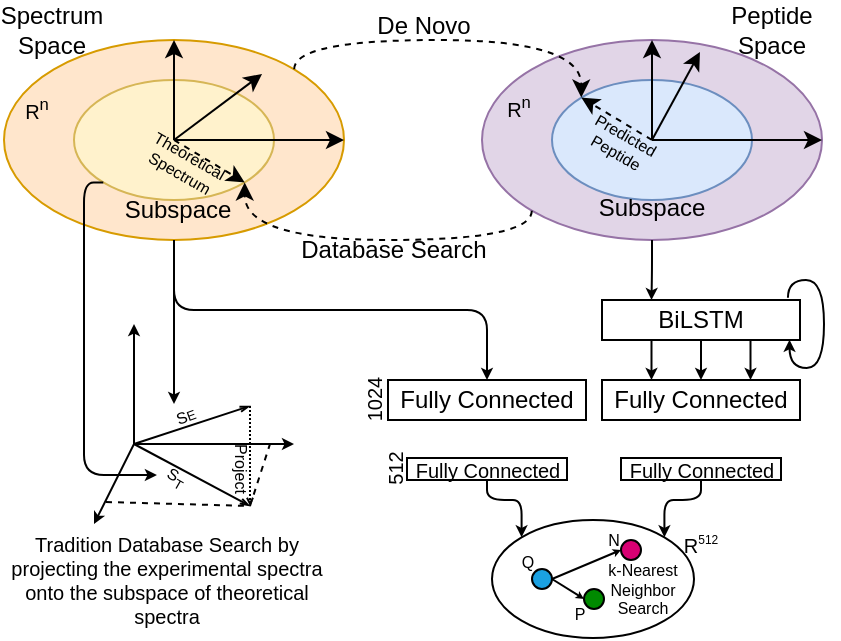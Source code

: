 <mxfile pages="5" version="11.2.3" type="github"><diagram id="P2ZtLeRqECCObzVYd6-o" name="DeepSNAPTransform"><mxGraphModel dx="898" dy="469" grid="1" gridSize="10" guides="1" tooltips="1" connect="1" arrows="1" fold="1" page="1" pageScale="1" pageWidth="850" pageHeight="1100" math="0" shadow="0"><root><mxCell id="0"/><mxCell id="1" parent="0"/><mxCell id="svKDQTbRAhOtue7OpxKO-22" value="" style="group;fillColor=none;" parent="1" vertex="1" connectable="0"><mxGeometry x="120" y="320" width="170" height="100" as="geometry"/></mxCell><mxCell id="svKDQTbRAhOtue7OpxKO-23" value="" style="ellipse;whiteSpace=wrap;html=1;fillColor=#ffe6cc;strokeColor=#d79b00;" parent="svKDQTbRAhOtue7OpxKO-22" vertex="1"><mxGeometry width="170" height="100.0" as="geometry"/></mxCell><mxCell id="svKDQTbRAhOtue7OpxKO-26" value="" style="ellipse;whiteSpace=wrap;html=1;fillColor=#fff2cc;strokeColor=#d6b656;" parent="svKDQTbRAhOtue7OpxKO-22" vertex="1"><mxGeometry x="35" y="20" width="100" height="60" as="geometry"/></mxCell><mxCell id="svKDQTbRAhOtue7OpxKO-30" value="" style="endArrow=classic;html=1;entryX=0.759;entryY=0.17;entryDx=0;entryDy=0;exitX=0.5;exitY=0.5;exitDx=0;exitDy=0;exitPerimeter=0;entryPerimeter=0;" parent="svKDQTbRAhOtue7OpxKO-22" source="svKDQTbRAhOtue7OpxKO-26" target="svKDQTbRAhOtue7OpxKO-23" edge="1"><mxGeometry width="50" height="50" relative="1" as="geometry"><mxPoint x="130" y="240" as="sourcePoint"/><mxPoint x="180" y="190.0" as="targetPoint"/></mxGeometry></mxCell><mxCell id="svKDQTbRAhOtue7OpxKO-24" value="" style="endArrow=classic;html=1;entryX=1;entryY=0.5;entryDx=0;entryDy=0;" parent="svKDQTbRAhOtue7OpxKO-22" target="svKDQTbRAhOtue7OpxKO-23" edge="1"><mxGeometry width="50" height="50" relative="1" as="geometry"><mxPoint x="85" y="50.0" as="sourcePoint"/><mxPoint x="150" y="200.0" as="targetPoint"/></mxGeometry></mxCell><mxCell id="svKDQTbRAhOtue7OpxKO-25" value="" style="endArrow=classic;html=1;entryX=0.5;entryY=0;entryDx=0;entryDy=0;" parent="svKDQTbRAhOtue7OpxKO-22" target="svKDQTbRAhOtue7OpxKO-23" edge="1"><mxGeometry width="50" height="50" relative="1" as="geometry"><mxPoint x="85" y="50.0" as="sourcePoint"/><mxPoint x="210" y="230.0" as="targetPoint"/></mxGeometry></mxCell><mxCell id="svKDQTbRAhOtue7OpxKO-28" value="Subspace" style="text;html=1;strokeColor=none;fillColor=none;align=center;verticalAlign=middle;whiteSpace=wrap;rounded=0;fontColor=#000000;" parent="svKDQTbRAhOtue7OpxKO-22" vertex="1"><mxGeometry x="52" y="78.0" width="70" height="13" as="geometry"/></mxCell><mxCell id="AeNYDfTgRE0n68SDRbgg-3" value="" style="endArrow=classic;html=1;dashed=1;fontColor=#000000;entryX=1;entryY=1;entryDx=0;entryDy=0;" edge="1" parent="svKDQTbRAhOtue7OpxKO-22" target="svKDQTbRAhOtue7OpxKO-26"><mxGeometry width="50" height="50" relative="1" as="geometry"><mxPoint x="85" y="50.0" as="sourcePoint"/><mxPoint x="140" y="130" as="targetPoint"/></mxGeometry></mxCell><mxCell id="AeNYDfTgRE0n68SDRbgg-9" value="Theoretical&lt;br style=&quot;font-size: 8px;&quot;&gt;Spectrum" style="text;html=1;strokeColor=none;fillColor=none;align=center;verticalAlign=middle;whiteSpace=wrap;rounded=0;fontSize=8;fontColor=#000000;rotation=30;" vertex="1" parent="svKDQTbRAhOtue7OpxKO-22"><mxGeometry x="67.5" y="52" width="45" height="20" as="geometry"/></mxCell><mxCell id="V0lyonCy0wRUGsyCcfG--8" value="R&lt;sup&gt;n&lt;/sup&gt;" style="text;html=1;strokeColor=none;fillColor=none;align=center;verticalAlign=middle;whiteSpace=wrap;rounded=0;fontSize=10;fontColor=#000000;" vertex="1" parent="svKDQTbRAhOtue7OpxKO-22"><mxGeometry x="3.5" y="29" width="25" height="10" as="geometry"/></mxCell><mxCell id="svKDQTbRAhOtue7OpxKO-27" value="Spectrum&lt;br&gt;Space" style="text;html=1;strokeColor=none;fillColor=none;align=center;verticalAlign=middle;whiteSpace=wrap;rounded=0;" parent="1" vertex="1"><mxGeometry x="119" y="300" width="50" height="30" as="geometry"/></mxCell><mxCell id="svKDQTbRAhOtue7OpxKO-33" value="" style="group;fillColor=none;fontColor=#000000;" parent="1" vertex="1" connectable="0"><mxGeometry x="359" y="320" width="170" height="100" as="geometry"/></mxCell><mxCell id="svKDQTbRAhOtue7OpxKO-34" value="" style="ellipse;whiteSpace=wrap;html=1;fillColor=#e1d5e7;strokeColor=#9673a6;" parent="svKDQTbRAhOtue7OpxKO-33" vertex="1"><mxGeometry width="170" height="100" as="geometry"/></mxCell><mxCell id="svKDQTbRAhOtue7OpxKO-35" value="" style="ellipse;whiteSpace=wrap;html=1;fillColor=#dae8fc;strokeColor=#6c8ebf;" parent="svKDQTbRAhOtue7OpxKO-33" vertex="1"><mxGeometry x="35" y="20" width="100" height="60" as="geometry"/></mxCell><mxCell id="svKDQTbRAhOtue7OpxKO-36" value="" style="endArrow=classic;html=1;entryX=0.641;entryY=0.06;entryDx=0;entryDy=0;exitX=0.5;exitY=0.5;exitDx=0;exitDy=0;exitPerimeter=0;entryPerimeter=0;" parent="svKDQTbRAhOtue7OpxKO-33" source="svKDQTbRAhOtue7OpxKO-35" target="svKDQTbRAhOtue7OpxKO-34" edge="1"><mxGeometry width="50" height="50" relative="1" as="geometry"><mxPoint x="130" y="240" as="sourcePoint"/><mxPoint x="180" y="190" as="targetPoint"/></mxGeometry></mxCell><mxCell id="svKDQTbRAhOtue7OpxKO-37" value="" style="endArrow=classic;html=1;entryX=1;entryY=0.5;entryDx=0;entryDy=0;" parent="svKDQTbRAhOtue7OpxKO-33" target="svKDQTbRAhOtue7OpxKO-34" edge="1"><mxGeometry width="50" height="50" relative="1" as="geometry"><mxPoint x="85" y="50" as="sourcePoint"/><mxPoint x="150" y="200" as="targetPoint"/></mxGeometry></mxCell><mxCell id="svKDQTbRAhOtue7OpxKO-38" value="" style="endArrow=classic;html=1;entryX=0.5;entryY=0;entryDx=0;entryDy=0;" parent="svKDQTbRAhOtue7OpxKO-33" target="svKDQTbRAhOtue7OpxKO-34" edge="1"><mxGeometry width="50" height="50" relative="1" as="geometry"><mxPoint x="85" y="50" as="sourcePoint"/><mxPoint x="210" y="230" as="targetPoint"/></mxGeometry></mxCell><mxCell id="svKDQTbRAhOtue7OpxKO-40" value="&lt;font&gt;Subspace&lt;/font&gt;" style="text;html=1;strokeColor=none;fillColor=none;align=center;verticalAlign=middle;whiteSpace=wrap;rounded=0;fontColor=#000000;" parent="svKDQTbRAhOtue7OpxKO-33" vertex="1"><mxGeometry x="50" y="74" width="70" height="20" as="geometry"/></mxCell><mxCell id="AeNYDfTgRE0n68SDRbgg-2" value="" style="endArrow=classic;html=1;dashed=1;fontColor=#FFFFFF;entryX=0;entryY=0;entryDx=0;entryDy=0;" edge="1" parent="svKDQTbRAhOtue7OpxKO-33" target="svKDQTbRAhOtue7OpxKO-35"><mxGeometry width="50" height="50" relative="1" as="geometry"><mxPoint x="85" y="50" as="sourcePoint"/><mxPoint x="140" y="100" as="targetPoint"/></mxGeometry></mxCell><mxCell id="AeNYDfTgRE0n68SDRbgg-4" value="Predicted&lt;br&gt;Peptide" style="text;html=1;strokeColor=none;fillColor=none;align=center;verticalAlign=middle;whiteSpace=wrap;rounded=0;fontColor=#000000;fontSize=8;rotation=30;" vertex="1" parent="svKDQTbRAhOtue7OpxKO-33"><mxGeometry x="47" y="41" width="45" height="22" as="geometry"/></mxCell><mxCell id="svKDQTbRAhOtue7OpxKO-39" value="Peptide&lt;br&gt;Space" style="text;html=1;strokeColor=none;fillColor=none;align=center;verticalAlign=middle;whiteSpace=wrap;rounded=0;" parent="1" vertex="1"><mxGeometry x="479" y="300" width="50" height="30" as="geometry"/></mxCell><mxCell id="svKDQTbRAhOtue7OpxKO-41" value="" style="endArrow=classic;html=1;exitX=1;exitY=0;exitDx=0;exitDy=0;entryX=0;entryY=0;entryDx=0;entryDy=0;edgeStyle=orthogonalEdgeStyle;curved=1;dashed=1;" parent="1" source="svKDQTbRAhOtue7OpxKO-23" target="svKDQTbRAhOtue7OpxKO-35" edge="1"><mxGeometry width="50" height="50" relative="1" as="geometry"><mxPoint x="500" y="450" as="sourcePoint"/><mxPoint x="550" y="400" as="targetPoint"/><Array as="points"><mxPoint x="265" y="320"/><mxPoint x="409" y="320"/></Array></mxGeometry></mxCell><mxCell id="AeNYDfTgRE0n68SDRbgg-1" value="&lt;font color=&quot;#000000&quot;&gt;De Novo&lt;/font&gt;" style="text;html=1;strokeColor=none;fillColor=none;align=center;verticalAlign=middle;whiteSpace=wrap;rounded=0;fontColor=#FFFFFF;" vertex="1" parent="1"><mxGeometry x="305" y="303" width="50" height="20" as="geometry"/></mxCell><mxCell id="AeNYDfTgRE0n68SDRbgg-5" value="" style="endArrow=classic;html=1;dashed=1;fontSize=8;fontColor=#000000;entryX=1;entryY=1;entryDx=0;entryDy=0;exitX=0;exitY=1;exitDx=0;exitDy=0;edgeStyle=orthogonalEdgeStyle;curved=1;" edge="1" parent="1" source="svKDQTbRAhOtue7OpxKO-34" target="svKDQTbRAhOtue7OpxKO-26"><mxGeometry width="50" height="50" relative="1" as="geometry"><mxPoint x="190" y="520" as="sourcePoint"/><mxPoint x="240" y="470" as="targetPoint"/><Array as="points"><mxPoint x="384" y="420"/><mxPoint x="240" y="420"/></Array></mxGeometry></mxCell><mxCell id="AeNYDfTgRE0n68SDRbgg-8" value="Database Search" style="text;html=1;strokeColor=none;fillColor=none;align=center;verticalAlign=middle;whiteSpace=wrap;rounded=0;fontSize=12;fontColor=#000000;" vertex="1" parent="1"><mxGeometry x="267" y="418" width="96" height="14" as="geometry"/></mxCell><mxCell id="AeNYDfTgRE0n68SDRbgg-10" value="BiLSTM" style="rounded=0;whiteSpace=wrap;html=1;fontSize=12;fontColor=#000000;" vertex="1" parent="1"><mxGeometry x="419" y="450" width="99" height="20" as="geometry"/></mxCell><mxCell id="AeNYDfTgRE0n68SDRbgg-11" value="" style="endArrow=classic;html=1;fontSize=8;fontColor=#000000;exitX=0.939;exitY=-0.054;exitDx=0;exitDy=0;edgeStyle=orthogonalEdgeStyle;curved=1;exitPerimeter=0;entryX=0.947;entryY=0.995;entryDx=0;entryDy=0;entryPerimeter=0;endSize=3;" edge="1" parent="1" source="AeNYDfTgRE0n68SDRbgg-10" target="AeNYDfTgRE0n68SDRbgg-10"><mxGeometry width="50" height="50" relative="1" as="geometry"><mxPoint x="535.5" y="530" as="sourcePoint"/><mxPoint x="505.5" y="490" as="targetPoint"/><Array as="points"><mxPoint x="512" y="440"/><mxPoint x="530" y="440"/><mxPoint x="530" y="484"/><mxPoint x="513" y="484"/></Array></mxGeometry></mxCell><mxCell id="AeNYDfTgRE0n68SDRbgg-12" value="Fully Connected" style="rounded=0;whiteSpace=wrap;html=1;fontSize=12;fontColor=#000000;" vertex="1" parent="1"><mxGeometry x="419" y="490" width="99" height="20" as="geometry"/></mxCell><mxCell id="AeNYDfTgRE0n68SDRbgg-14" value="" style="endArrow=classic;html=1;fontSize=8;fontColor=#000000;exitX=0.75;exitY=1;exitDx=0;exitDy=0;entryX=0.75;entryY=0;entryDx=0;entryDy=0;endSize=3;" edge="1" parent="1" source="AeNYDfTgRE0n68SDRbgg-10" target="AeNYDfTgRE0n68SDRbgg-12"><mxGeometry width="50" height="50" relative="1" as="geometry"><mxPoint x="218" y="520" as="sourcePoint"/><mxPoint x="268" y="470" as="targetPoint"/></mxGeometry></mxCell><mxCell id="AeNYDfTgRE0n68SDRbgg-15" value="" style="endArrow=classic;html=1;fontSize=8;fontColor=#000000;exitX=0.5;exitY=1;exitDx=0;exitDy=0;entryX=0.5;entryY=0;entryDx=0;entryDy=0;endFill=1;endSize=3;targetPerimeterSpacing=0;startSize=3;" edge="1" parent="1" source="AeNYDfTgRE0n68SDRbgg-10" target="AeNYDfTgRE0n68SDRbgg-12"><mxGeometry width="50" height="50" relative="1" as="geometry"><mxPoint x="328" y="580" as="sourcePoint"/><mxPoint x="378" y="530" as="targetPoint"/></mxGeometry></mxCell><mxCell id="AeNYDfTgRE0n68SDRbgg-16" value="" style="endArrow=classic;html=1;fontSize=8;fontColor=#000000;endSize=3;exitX=0.25;exitY=1;exitDx=0;exitDy=0;entryX=0.25;entryY=0;entryDx=0;entryDy=0;" edge="1" parent="1" source="AeNYDfTgRE0n68SDRbgg-10" target="AeNYDfTgRE0n68SDRbgg-12"><mxGeometry width="50" height="50" relative="1" as="geometry"><mxPoint x="218" y="550" as="sourcePoint"/><mxPoint x="268" y="500" as="targetPoint"/></mxGeometry></mxCell><mxCell id="AeNYDfTgRE0n68SDRbgg-17" value="Fully Connected" style="rounded=0;whiteSpace=wrap;html=1;fontSize=12;fontColor=#000000;" vertex="1" parent="1"><mxGeometry x="312" y="490" width="99" height="20" as="geometry"/></mxCell><mxCell id="AeNYDfTgRE0n68SDRbgg-18" value="Fully Connected" style="rounded=0;whiteSpace=wrap;html=1;fontSize=10;fontColor=#000000;" vertex="1" parent="1"><mxGeometry x="321.5" y="529" width="80" height="11" as="geometry"/></mxCell><mxCell id="AeNYDfTgRE0n68SDRbgg-19" value="Fully Connected" style="rounded=0;whiteSpace=wrap;html=1;fontSize=10;fontColor=#000000;" vertex="1" parent="1"><mxGeometry x="428.5" y="529" width="80" height="11" as="geometry"/></mxCell><mxCell id="AeNYDfTgRE0n68SDRbgg-29" value="" style="ellipse;whiteSpace=wrap;html=1;" vertex="1" parent="1"><mxGeometry x="364" y="560" width="101" height="59" as="geometry"/></mxCell><mxCell id="AeNYDfTgRE0n68SDRbgg-30" value="" style="endArrow=classic;html=1;fontSize=10;fontColor=#000000;endSize=3;exitX=0.5;exitY=1;exitDx=0;exitDy=0;entryX=1;entryY=0;entryDx=0;entryDy=0;edgeStyle=orthogonalEdgeStyle;" edge="1" parent="1" source="AeNYDfTgRE0n68SDRbgg-19" target="AeNYDfTgRE0n68SDRbgg-29"><mxGeometry width="50" height="50" relative="1" as="geometry"><mxPoint x="496" y="610" as="sourcePoint"/><mxPoint x="546" y="560" as="targetPoint"/></mxGeometry></mxCell><mxCell id="AeNYDfTgRE0n68SDRbgg-31" value="" style="endArrow=classic;html=1;fontSize=10;fontColor=#000000;endSize=3;exitX=0.5;exitY=1;exitDx=0;exitDy=0;entryX=0;entryY=0;entryDx=0;entryDy=0;edgeStyle=orthogonalEdgeStyle;" edge="1" parent="1" source="AeNYDfTgRE0n68SDRbgg-18" target="AeNYDfTgRE0n68SDRbgg-29"><mxGeometry width="50" height="50" relative="1" as="geometry"><mxPoint x="475.5" y="550" as="sourcePoint"/><mxPoint x="457.251" y="578.665" as="targetPoint"/></mxGeometry></mxCell><mxCell id="AeNYDfTgRE0n68SDRbgg-32" value="" style="ellipse;whiteSpace=wrap;html=1;aspect=fixed;fontSize=5;fontColor=#ffffff;fillColor=#1ba1e2;strokeColor=#000000;" vertex="1" parent="1"><mxGeometry x="384" y="584.5" width="10" height="10" as="geometry"/></mxCell><mxCell id="AeNYDfTgRE0n68SDRbgg-33" value="" style="ellipse;whiteSpace=wrap;html=1;aspect=fixed;fontSize=5;fontColor=#ffffff;fillColor=#d80073;strokeColor=#000000;" vertex="1" parent="1"><mxGeometry x="428.5" y="570" width="10" height="10" as="geometry"/></mxCell><mxCell id="AeNYDfTgRE0n68SDRbgg-34" value="" style="ellipse;whiteSpace=wrap;html=1;aspect=fixed;fontSize=5;fontColor=#ffffff;fillColor=#008a00;strokeColor=#000000;" vertex="1" parent="1"><mxGeometry x="410" y="594.5" width="10" height="10" as="geometry"/></mxCell><mxCell id="AeNYDfTgRE0n68SDRbgg-35" value="" style="endArrow=classic;html=1;fontSize=10;fontColor=#000000;exitX=1;exitY=0.5;exitDx=0;exitDy=0;entryX=0;entryY=0.5;entryDx=0;entryDy=0;endSize=1;" edge="1" parent="1" source="AeNYDfTgRE0n68SDRbgg-32" target="AeNYDfTgRE0n68SDRbgg-33"><mxGeometry width="50" height="50" relative="1" as="geometry"><mxPoint x="304" y="640" as="sourcePoint"/><mxPoint x="354" y="590" as="targetPoint"/></mxGeometry></mxCell><mxCell id="AeNYDfTgRE0n68SDRbgg-36" value="" style="endArrow=classic;html=1;fontSize=10;fontColor=#000000;exitX=1;exitY=0.5;exitDx=0;exitDy=0;entryX=0;entryY=0.5;entryDx=0;entryDy=0;endSize=1;" edge="1" parent="1" source="AeNYDfTgRE0n68SDRbgg-32" target="AeNYDfTgRE0n68SDRbgg-34"><mxGeometry width="50" height="50" relative="1" as="geometry"><mxPoint x="404" y="642.5" as="sourcePoint"/><mxPoint x="438.5" y="628" as="targetPoint"/></mxGeometry></mxCell><mxCell id="AeNYDfTgRE0n68SDRbgg-37" value="" style="endArrow=classic;html=1;fontSize=10;fontColor=#000000;exitX=0.5;exitY=1;exitDx=0;exitDy=0;entryX=0.25;entryY=0;entryDx=0;entryDy=0;endSize=3;edgeStyle=orthogonalEdgeStyle;" edge="1" parent="1" source="svKDQTbRAhOtue7OpxKO-34" target="AeNYDfTgRE0n68SDRbgg-10"><mxGeometry width="50" height="50" relative="1" as="geometry"><mxPoint x="320" y="490" as="sourcePoint"/><mxPoint x="370" y="440" as="targetPoint"/></mxGeometry></mxCell><mxCell id="AeNYDfTgRE0n68SDRbgg-38" value="" style="endArrow=classic;html=1;fontSize=10;fontColor=#000000;exitX=0.5;exitY=1;exitDx=0;exitDy=0;entryX=0.5;entryY=0;entryDx=0;entryDy=0;edgeStyle=orthogonalEdgeStyle;endSize=3;" edge="1" parent="1" source="svKDQTbRAhOtue7OpxKO-23" target="AeNYDfTgRE0n68SDRbgg-17"><mxGeometry width="50" height="50" relative="1" as="geometry"><mxPoint x="230" y="500" as="sourcePoint"/><mxPoint x="280" y="450" as="targetPoint"/></mxGeometry></mxCell><mxCell id="AeNYDfTgRE0n68SDRbgg-41" value="R&lt;sup&gt;&lt;font style=&quot;font-size: 6px&quot;&gt;512&lt;/font&gt;&lt;/sup&gt;" style="text;html=1;strokeColor=none;fillColor=none;align=center;verticalAlign=middle;whiteSpace=wrap;rounded=0;fontSize=10;fontColor=#000000;" vertex="1" parent="1"><mxGeometry x="456" y="565.5" width="25" height="10" as="geometry"/></mxCell><mxCell id="AeNYDfTgRE0n68SDRbgg-42" value="512" style="text;html=1;strokeColor=none;fillColor=none;align=center;verticalAlign=middle;whiteSpace=wrap;rounded=0;fontSize=10;fontColor=#000000;rotation=-90;" vertex="1" parent="1"><mxGeometry x="302" y="528" width="27" height="12" as="geometry"/></mxCell><mxCell id="AeNYDfTgRE0n68SDRbgg-44" value="1024" style="text;html=1;strokeColor=none;fillColor=none;align=center;verticalAlign=middle;whiteSpace=wrap;rounded=0;fontSize=10;fontColor=#000000;rotation=-90;" vertex="1" parent="1"><mxGeometry x="291.5" y="494" width="27" height="12" as="geometry"/></mxCell><mxCell id="AeNYDfTgRE0n68SDRbgg-45" value="k-Nearest&lt;br style=&quot;font-size: 8px&quot;&gt;Neighbor&lt;br style=&quot;font-size: 8px&quot;&gt;Search" style="text;html=1;strokeColor=none;fillColor=none;align=center;verticalAlign=middle;whiteSpace=wrap;rounded=0;fontSize=8;fontColor=#000000;" vertex="1" parent="1"><mxGeometry x="420" y="580" width="39" height="30" as="geometry"/></mxCell><mxCell id="AeNYDfTgRE0n68SDRbgg-47" value="Q" style="text;html=1;strokeColor=none;fillColor=none;align=center;verticalAlign=middle;whiteSpace=wrap;rounded=0;fontSize=8;fontColor=#000000;" vertex="1" parent="1"><mxGeometry x="377" y="575.5" width="10" height="10" as="geometry"/></mxCell><mxCell id="AeNYDfTgRE0n68SDRbgg-48" value="P" style="text;html=1;strokeColor=none;fillColor=none;align=center;verticalAlign=middle;whiteSpace=wrap;rounded=0;fontSize=8;fontColor=#000000;" vertex="1" parent="1"><mxGeometry x="403" y="601.5" width="10" height="10" as="geometry"/></mxCell><mxCell id="AeNYDfTgRE0n68SDRbgg-49" value="N" style="text;html=1;strokeColor=none;fillColor=none;align=center;verticalAlign=middle;whiteSpace=wrap;rounded=0;fontSize=8;fontColor=#000000;" vertex="1" parent="1"><mxGeometry x="420" y="565" width="10" height="10" as="geometry"/></mxCell><mxCell id="V0lyonCy0wRUGsyCcfG--3" value="" style="endArrow=classic;html=1;fontSize=8;fontColor=#000000;endSize=3;" edge="1" parent="1"><mxGeometry width="50" height="50" relative="1" as="geometry"><mxPoint x="185" y="522" as="sourcePoint"/><mxPoint x="185" y="462" as="targetPoint"/></mxGeometry></mxCell><mxCell id="V0lyonCy0wRUGsyCcfG--4" value="" style="endArrow=classic;html=1;fontSize=8;fontColor=#000000;endSize=3;" edge="1" parent="1"><mxGeometry width="50" height="50" relative="1" as="geometry"><mxPoint x="185" y="522" as="sourcePoint"/><mxPoint x="265" y="522" as="targetPoint"/></mxGeometry></mxCell><mxCell id="V0lyonCy0wRUGsyCcfG--5" value="" style="endArrow=classic;html=1;fontSize=8;fontColor=#000000;endSize=3;" edge="1" parent="1"><mxGeometry width="50" height="50" relative="1" as="geometry"><mxPoint x="185" y="522" as="sourcePoint"/><mxPoint x="165" y="562" as="targetPoint"/></mxGeometry></mxCell><mxCell id="V0lyonCy0wRUGsyCcfG--6" value="" style="endArrow=openThin;html=1;fontSize=8;fontColor=#000000;endFill=0;endSize=3;" edge="1" parent="1"><mxGeometry width="50" height="50" relative="1" as="geometry"><mxPoint x="185" y="522" as="sourcePoint"/><mxPoint x="243" y="553" as="targetPoint"/></mxGeometry></mxCell><mxCell id="V0lyonCy0wRUGsyCcfG--7" value="" style="endArrow=none;dashed=1;html=1;fontSize=8;fontColor=#000000;" edge="1" parent="1"><mxGeometry width="50" height="50" relative="1" as="geometry"><mxPoint x="171" y="551" as="sourcePoint"/><mxPoint x="243" y="553" as="targetPoint"/></mxGeometry></mxCell><mxCell id="V0lyonCy0wRUGsyCcfG--9" value="R&lt;sup&gt;n&lt;/sup&gt;" style="text;html=1;strokeColor=none;fillColor=none;align=center;verticalAlign=middle;whiteSpace=wrap;rounded=0;fontSize=10;fontColor=#000000;" vertex="1" parent="1"><mxGeometry x="364.5" y="348" width="25" height="10" as="geometry"/></mxCell><mxCell id="V0lyonCy0wRUGsyCcfG--10" value="" style="endArrow=openThin;html=1;fontSize=8;fontColor=#000000;endSize=3;endFill=0;" edge="1" parent="1"><mxGeometry width="50" height="50" relative="1" as="geometry"><mxPoint x="185" y="522" as="sourcePoint"/><mxPoint x="243" y="503" as="targetPoint"/></mxGeometry></mxCell><mxCell id="V0lyonCy0wRUGsyCcfG--11" value="" style="endArrow=none;dashed=1;html=1;fontSize=8;fontColor=#000000;" edge="1" parent="1"><mxGeometry width="50" height="50" relative="1" as="geometry"><mxPoint x="243" y="553" as="sourcePoint"/><mxPoint x="253" y="522" as="targetPoint"/></mxGeometry></mxCell><mxCell id="V0lyonCy0wRUGsyCcfG--12" value="" style="endArrow=open;html=1;fontSize=8;fontColor=#000000;endFill=0;endSize=2;dashed=1;dashPattern=1 1;" edge="1" parent="1"><mxGeometry width="50" height="50" relative="1" as="geometry"><mxPoint x="243" y="503" as="sourcePoint"/><mxPoint x="243" y="553" as="targetPoint"/></mxGeometry></mxCell><mxCell id="V0lyonCy0wRUGsyCcfG--25" value="S&lt;sub&gt;T&lt;/sub&gt;" style="text;html=1;strokeColor=none;fillColor=none;align=center;verticalAlign=middle;whiteSpace=wrap;rounded=0;fontSize=8;fontColor=#000000;rotation=30;" vertex="1" parent="1"><mxGeometry x="197" y="532" width="18" height="14" as="geometry"/></mxCell><mxCell id="V0lyonCy0wRUGsyCcfG--26" value="S&lt;span style=&quot;font-size: 6.667px&quot;&gt;E&lt;/span&gt;" style="text;html=1;strokeColor=none;fillColor=none;align=center;verticalAlign=middle;whiteSpace=wrap;rounded=0;fontSize=8;fontColor=#000000;rotation=-20;" vertex="1" parent="1"><mxGeometry x="202" y="501" width="18" height="14" as="geometry"/></mxCell><mxCell id="V0lyonCy0wRUGsyCcfG--27" value="Project" style="text;html=1;strokeColor=none;fillColor=none;align=center;verticalAlign=middle;whiteSpace=wrap;rounded=0;fontSize=8;fontColor=#000000;rotation=90;" vertex="1" parent="1"><mxGeometry x="226" y="530" width="26" height="9" as="geometry"/></mxCell><mxCell id="V0lyonCy0wRUGsyCcfG--29" value="" style="endArrow=classic;html=1;fontSize=10;fontColor=#000000;exitX=0.5;exitY=1;exitDx=0;exitDy=0;edgeStyle=orthogonalEdgeStyle;endSize=3;" edge="1" parent="1" source="svKDQTbRAhOtue7OpxKO-23"><mxGeometry width="50" height="50" relative="1" as="geometry"><mxPoint x="-28" y="430" as="sourcePoint"/><mxPoint x="205" y="502" as="targetPoint"/><Array as="points"><mxPoint x="205" y="502"/></Array></mxGeometry></mxCell><mxCell id="V0lyonCy0wRUGsyCcfG--30" value="" style="endArrow=classic;html=1;fontSize=10;fontColor=#000000;exitX=0;exitY=1;exitDx=0;exitDy=0;entryX=0;entryY=0.75;entryDx=0;entryDy=0;edgeStyle=orthogonalEdgeStyle;endSize=3;" edge="1" parent="1" source="svKDQTbRAhOtue7OpxKO-26" target="V0lyonCy0wRUGsyCcfG--25"><mxGeometry width="50" height="50" relative="1" as="geometry"><mxPoint x="-18" y="440" as="sourcePoint"/><mxPoint x="123" y="510" as="targetPoint"/><Array as="points"><mxPoint x="160" y="391"/><mxPoint x="160" y="538"/></Array></mxGeometry></mxCell><mxCell id="V0lyonCy0wRUGsyCcfG--31" value="Tradition Database Search by projecting the experimental spectra onto the subspace of theoretical spectra" style="text;html=1;strokeColor=none;fillColor=none;align=center;verticalAlign=middle;whiteSpace=wrap;rounded=0;fontSize=10;fontColor=#000000;" vertex="1" parent="1"><mxGeometry x="119" y="567" width="165" height="45" as="geometry"/></mxCell></root></mxGraphModel></diagram><diagram name="proflow" id="JakTPAl1nSmNm2BV7uZ0"><mxGraphModel dx="1038" dy="533" grid="1" gridSize="10" guides="1" tooltips="1" connect="1" arrows="1" fold="1" page="1" pageScale="1" pageWidth="850" pageHeight="1100" math="0" shadow="0"><root><mxCell id="XFCPDLnPqAK4ahoEv7q5-0"/><mxCell id="XFCPDLnPqAK4ahoEv7q5-1" parent="XFCPDLnPqAK4ahoEv7q5-0"/><mxCell id="XFCPDLnPqAK4ahoEv7q5-225" value="&lt;font style=&quot;font-size: 17px&quot;&gt;MKYILVGGVISG&lt;br&gt;IGKGIIASSVRTI&lt;br&gt;KSCGL&lt;br&gt;&lt;/font&gt;" style="shape=cylinder;whiteSpace=wrap;html=1;boundedLbl=1;backgroundOutline=1;fillColor=#1ba1e2;strokeColor=#006EAF;fontColor=#ffffff;" parent="XFCPDLnPqAK4ahoEv7q5-1" vertex="1"><mxGeometry x="163" y="117" width="135" height="103" as="geometry"/></mxCell><mxCell id="XFCPDLnPqAK4ahoEv7q5-226" value="&lt;div style=&quot;text-align: left ; font-size: 18px&quot;&gt;&lt;font style=&quot;font-size: 18px&quot;&gt;Protein Database&lt;/font&gt;&lt;/div&gt;&lt;div style=&quot;text-align: left ; font-size: 18px&quot;&gt;&lt;font style=&quot;font-size: 18px&quot;&gt;(Reference Proteome)&lt;/font&gt;&lt;/div&gt;" style="text;html=1;strokeColor=none;fillColor=none;align=center;verticalAlign=middle;whiteSpace=wrap;rounded=0;" parent="XFCPDLnPqAK4ahoEv7q5-1" vertex="1"><mxGeometry x="159" y="69" width="181" height="50" as="geometry"/></mxCell><mxCell id="XFCPDLnPqAK4ahoEv7q5-227" value="" style="endArrow=classic;html=1;entryX=0.5;entryY=0;entryDx=0;entryDy=0;exitX=0.5;exitY=1;exitDx=0;exitDy=0;" parent="XFCPDLnPqAK4ahoEv7q5-1" source="XFCPDLnPqAK4ahoEv7q5-225" target="XFCPDLnPqAK4ahoEv7q5-229" edge="1"><mxGeometry width="50" height="50" relative="1" as="geometry"><mxPoint x="187" y="220" as="sourcePoint"/><mxPoint x="200" y="250" as="targetPoint"/><Array as="points"/></mxGeometry></mxCell><mxCell id="XFCPDLnPqAK4ahoEv7q5-228" value="&lt;font style=&quot;font-size: 16px&quot;&gt;Digestion&lt;/font&gt;" style="text;html=1;strokeColor=none;fillColor=none;align=center;verticalAlign=middle;whiteSpace=wrap;rounded=0;" parent="XFCPDLnPqAK4ahoEv7q5-1" vertex="1"><mxGeometry x="159" y="220" width="60" height="20" as="geometry"/></mxCell><mxCell id="XFCPDLnPqAK4ahoEv7q5-229" value="&lt;font style=&quot;font-size: 18px&quot;&gt;MK&lt;br&gt;YILVGGVISGIGK&lt;br&gt;GIIASSVRTIK&lt;br&gt;SCGL&lt;br&gt;&lt;/font&gt;" style="rounded=0;whiteSpace=wrap;html=1;fillColor=#6d8764;strokeColor=#3A5431;fontColor=#ffffff;" parent="XFCPDLnPqAK4ahoEv7q5-1" vertex="1"><mxGeometry x="150" y="247" width="160" height="80" as="geometry"/></mxCell><mxCell id="XFCPDLnPqAK4ahoEv7q5-230" value="&lt;div style=&quot;text-align: center&quot;&gt;&lt;span&gt;&lt;font style=&quot;font-size: 16px&quot;&gt;Peptide Database&lt;/font&gt;&lt;/span&gt;&lt;/div&gt;" style="text;html=1;strokeColor=none;fillColor=none;align=center;verticalAlign=middle;whiteSpace=wrap;rounded=0;" parent="XFCPDLnPqAK4ahoEv7q5-1" vertex="1"><mxGeometry x="192.5" y="330" width="80" height="30" as="geometry"/></mxCell><mxCell id="XFCPDLnPqAK4ahoEv7q5-231" value="" style="endArrow=classic;html=1;" parent="XFCPDLnPqAK4ahoEv7q5-1" edge="1"><mxGeometry width="50" height="50" relative="1" as="geometry"><mxPoint x="310" y="290" as="sourcePoint"/><mxPoint x="334.5" y="290" as="targetPoint"/></mxGeometry></mxCell><mxCell id="XFCPDLnPqAK4ahoEv7q5-233" value="" style="endArrow=none;html=1;fontSize=13;" parent="XFCPDLnPqAK4ahoEv7q5-1" edge="1"><mxGeometry width="50" height="50" relative="1" as="geometry"><mxPoint x="335" y="301" as="sourcePoint"/><mxPoint x="455" y="301" as="targetPoint"/></mxGeometry></mxCell><mxCell id="XFCPDLnPqAK4ahoEv7q5-234" value="" style="endArrow=none;html=1;" parent="XFCPDLnPqAK4ahoEv7q5-1" edge="1"><mxGeometry width="50" height="50" relative="1" as="geometry"><mxPoint x="340" y="261" as="sourcePoint"/><mxPoint x="340" y="301" as="targetPoint"/></mxGeometry></mxCell><mxCell id="XFCPDLnPqAK4ahoEv7q5-235" value="" style="endArrow=none;html=1;" parent="XFCPDLnPqAK4ahoEv7q5-1" edge="1"><mxGeometry width="50" height="50" relative="1" as="geometry"><mxPoint x="343" y="271" as="sourcePoint"/><mxPoint x="343" y="301" as="targetPoint"/></mxGeometry></mxCell><mxCell id="XFCPDLnPqAK4ahoEv7q5-236" value="" style="endArrow=none;html=1;" parent="XFCPDLnPqAK4ahoEv7q5-1" edge="1"><mxGeometry width="50" height="50" relative="1" as="geometry"><mxPoint x="385" y="261" as="sourcePoint"/><mxPoint x="385" y="301" as="targetPoint"/></mxGeometry></mxCell><mxCell id="XFCPDLnPqAK4ahoEv7q5-237" value="" style="endArrow=none;html=1;" parent="XFCPDLnPqAK4ahoEv7q5-1" edge="1"><mxGeometry width="50" height="50" relative="1" as="geometry"><mxPoint x="388" y="271" as="sourcePoint"/><mxPoint x="388" y="301" as="targetPoint"/></mxGeometry></mxCell><mxCell id="XFCPDLnPqAK4ahoEv7q5-238" value="" style="endArrow=none;html=1;" parent="XFCPDLnPqAK4ahoEv7q5-1" edge="1"><mxGeometry width="50" height="50" relative="1" as="geometry"><mxPoint x="406" y="261" as="sourcePoint"/><mxPoint x="406" y="301" as="targetPoint"/></mxGeometry></mxCell><mxCell id="XFCPDLnPqAK4ahoEv7q5-239" value="" style="endArrow=none;html=1;" parent="XFCPDLnPqAK4ahoEv7q5-1" edge="1"><mxGeometry width="50" height="50" relative="1" as="geometry"><mxPoint x="409" y="271" as="sourcePoint"/><mxPoint x="409" y="301" as="targetPoint"/></mxGeometry></mxCell><mxCell id="XFCPDLnPqAK4ahoEv7q5-240" value="" style="endArrow=none;html=1;" parent="XFCPDLnPqAK4ahoEv7q5-1" edge="1"><mxGeometry width="50" height="50" relative="1" as="geometry"><mxPoint x="422" y="261" as="sourcePoint"/><mxPoint x="422" y="301" as="targetPoint"/></mxGeometry></mxCell><mxCell id="XFCPDLnPqAK4ahoEv7q5-241" value="" style="endArrow=none;html=1;" parent="XFCPDLnPqAK4ahoEv7q5-1" edge="1"><mxGeometry width="50" height="50" relative="1" as="geometry"><mxPoint x="425" y="271" as="sourcePoint"/><mxPoint x="425" y="301" as="targetPoint"/></mxGeometry></mxCell><mxCell id="XFCPDLnPqAK4ahoEv7q5-242" value="" style="endArrow=none;html=1;" parent="XFCPDLnPqAK4ahoEv7q5-1" edge="1"><mxGeometry width="50" height="50" relative="1" as="geometry"><mxPoint x="435" y="261" as="sourcePoint"/><mxPoint x="435" y="301" as="targetPoint"/></mxGeometry></mxCell><mxCell id="XFCPDLnPqAK4ahoEv7q5-243" value="" style="endArrow=none;html=1;" parent="XFCPDLnPqAK4ahoEv7q5-1" edge="1"><mxGeometry width="50" height="50" relative="1" as="geometry"><mxPoint x="438" y="271" as="sourcePoint"/><mxPoint x="438" y="301" as="targetPoint"/></mxGeometry></mxCell><mxCell id="XFCPDLnPqAK4ahoEv7q5-244" value="" style="endArrow=none;html=1;" parent="XFCPDLnPqAK4ahoEv7q5-1" edge="1"><mxGeometry width="50" height="50" relative="1" as="geometry"><mxPoint x="449" y="261" as="sourcePoint"/><mxPoint x="449" y="301" as="targetPoint"/></mxGeometry></mxCell><mxCell id="XFCPDLnPqAK4ahoEv7q5-245" value="" style="endArrow=none;html=1;" parent="XFCPDLnPqAK4ahoEv7q5-1" edge="1"><mxGeometry width="50" height="50" relative="1" as="geometry"><mxPoint x="452" y="271" as="sourcePoint"/><mxPoint x="452" y="301" as="targetPoint"/></mxGeometry></mxCell><mxCell id="XFCPDLnPqAK4ahoEv7q5-246" value="" style="endArrow=none;html=1;" parent="XFCPDLnPqAK4ahoEv7q5-1" edge="1"><mxGeometry width="50" height="50" relative="1" as="geometry"><mxPoint x="355" y="261" as="sourcePoint"/><mxPoint x="355" y="301" as="targetPoint"/></mxGeometry></mxCell><mxCell id="XFCPDLnPqAK4ahoEv7q5-247" value="" style="endArrow=none;html=1;" parent="XFCPDLnPqAK4ahoEv7q5-1" edge="1"><mxGeometry width="50" height="50" relative="1" as="geometry"><mxPoint x="358" y="271" as="sourcePoint"/><mxPoint x="358" y="301" as="targetPoint"/></mxGeometry></mxCell><mxCell id="XFCPDLnPqAK4ahoEv7q5-248" value="" style="endArrow=none;html=1;" parent="XFCPDLnPqAK4ahoEv7q5-1" edge="1"><mxGeometry width="50" height="50" relative="1" as="geometry"><mxPoint x="371" y="261" as="sourcePoint"/><mxPoint x="371" y="301" as="targetPoint"/></mxGeometry></mxCell><mxCell id="XFCPDLnPqAK4ahoEv7q5-249" value="" style="endArrow=none;html=1;" parent="XFCPDLnPqAK4ahoEv7q5-1" edge="1"><mxGeometry width="50" height="50" relative="1" as="geometry"><mxPoint x="374" y="271" as="sourcePoint"/><mxPoint x="374" y="301" as="targetPoint"/></mxGeometry></mxCell><mxCell id="XFCPDLnPqAK4ahoEv7q5-250" value="" style="endArrow=none;html=1;fontSize=13;" parent="XFCPDLnPqAK4ahoEv7q5-1" edge="1"><mxGeometry width="50" height="50" relative="1" as="geometry"><mxPoint x="476" y="300" as="sourcePoint"/><mxPoint x="596" y="300" as="targetPoint"/></mxGeometry></mxCell><mxCell id="XFCPDLnPqAK4ahoEv7q5-251" value="" style="endArrow=none;html=1;" parent="XFCPDLnPqAK4ahoEv7q5-1" edge="1"><mxGeometry width="50" height="50" relative="1" as="geometry"><mxPoint x="481" y="260" as="sourcePoint"/><mxPoint x="481" y="300" as="targetPoint"/></mxGeometry></mxCell><mxCell id="XFCPDLnPqAK4ahoEv7q5-252" value="" style="endArrow=none;html=1;" parent="XFCPDLnPqAK4ahoEv7q5-1" edge="1"><mxGeometry width="50" height="50" relative="1" as="geometry"><mxPoint x="484" y="270" as="sourcePoint"/><mxPoint x="484" y="300" as="targetPoint"/></mxGeometry></mxCell><mxCell id="XFCPDLnPqAK4ahoEv7q5-253" value="" style="endArrow=none;html=1;" parent="XFCPDLnPqAK4ahoEv7q5-1" edge="1"><mxGeometry width="50" height="50" relative="1" as="geometry"><mxPoint x="526" y="260" as="sourcePoint"/><mxPoint x="526" y="300" as="targetPoint"/></mxGeometry></mxCell><mxCell id="XFCPDLnPqAK4ahoEv7q5-254" value="" style="endArrow=none;html=1;" parent="XFCPDLnPqAK4ahoEv7q5-1" edge="1"><mxGeometry width="50" height="50" relative="1" as="geometry"><mxPoint x="529" y="270" as="sourcePoint"/><mxPoint x="529" y="300" as="targetPoint"/></mxGeometry></mxCell><mxCell id="XFCPDLnPqAK4ahoEv7q5-255" value="" style="endArrow=none;html=1;" parent="XFCPDLnPqAK4ahoEv7q5-1" edge="1"><mxGeometry width="50" height="50" relative="1" as="geometry"><mxPoint x="547" y="260" as="sourcePoint"/><mxPoint x="547" y="300" as="targetPoint"/></mxGeometry></mxCell><mxCell id="XFCPDLnPqAK4ahoEv7q5-256" value="" style="endArrow=none;html=1;" parent="XFCPDLnPqAK4ahoEv7q5-1" edge="1"><mxGeometry width="50" height="50" relative="1" as="geometry"><mxPoint x="550" y="270" as="sourcePoint"/><mxPoint x="550" y="300" as="targetPoint"/></mxGeometry></mxCell><mxCell id="XFCPDLnPqAK4ahoEv7q5-257" value="" style="endArrow=none;html=1;" parent="XFCPDLnPqAK4ahoEv7q5-1" edge="1"><mxGeometry width="50" height="50" relative="1" as="geometry"><mxPoint x="563" y="260" as="sourcePoint"/><mxPoint x="563" y="300" as="targetPoint"/></mxGeometry></mxCell><mxCell id="XFCPDLnPqAK4ahoEv7q5-258" value="" style="endArrow=none;html=1;" parent="XFCPDLnPqAK4ahoEv7q5-1" edge="1"><mxGeometry width="50" height="50" relative="1" as="geometry"><mxPoint x="566" y="270" as="sourcePoint"/><mxPoint x="566" y="300" as="targetPoint"/></mxGeometry></mxCell><mxCell id="XFCPDLnPqAK4ahoEv7q5-259" value="" style="endArrow=none;html=1;" parent="XFCPDLnPqAK4ahoEv7q5-1" edge="1"><mxGeometry width="50" height="50" relative="1" as="geometry"><mxPoint x="576" y="260" as="sourcePoint"/><mxPoint x="576" y="300" as="targetPoint"/></mxGeometry></mxCell><mxCell id="XFCPDLnPqAK4ahoEv7q5-260" value="" style="endArrow=none;html=1;" parent="XFCPDLnPqAK4ahoEv7q5-1" edge="1"><mxGeometry width="50" height="50" relative="1" as="geometry"><mxPoint x="579" y="270" as="sourcePoint"/><mxPoint x="579" y="300" as="targetPoint"/></mxGeometry></mxCell><mxCell id="XFCPDLnPqAK4ahoEv7q5-261" value="" style="endArrow=none;html=1;" parent="XFCPDLnPqAK4ahoEv7q5-1" edge="1"><mxGeometry width="50" height="50" relative="1" as="geometry"><mxPoint x="590" y="260" as="sourcePoint"/><mxPoint x="590" y="300" as="targetPoint"/></mxGeometry></mxCell><mxCell id="XFCPDLnPqAK4ahoEv7q5-262" value="" style="endArrow=none;html=1;" parent="XFCPDLnPqAK4ahoEv7q5-1" edge="1"><mxGeometry width="50" height="50" relative="1" as="geometry"><mxPoint x="593" y="270" as="sourcePoint"/><mxPoint x="593" y="300" as="targetPoint"/></mxGeometry></mxCell><mxCell id="XFCPDLnPqAK4ahoEv7q5-263" value="" style="endArrow=none;html=1;" parent="XFCPDLnPqAK4ahoEv7q5-1" edge="1"><mxGeometry width="50" height="50" relative="1" as="geometry"><mxPoint x="496" y="260" as="sourcePoint"/><mxPoint x="496" y="300" as="targetPoint"/></mxGeometry></mxCell><mxCell id="XFCPDLnPqAK4ahoEv7q5-264" value="" style="endArrow=none;html=1;" parent="XFCPDLnPqAK4ahoEv7q5-1" edge="1"><mxGeometry width="50" height="50" relative="1" as="geometry"><mxPoint x="499" y="270" as="sourcePoint"/><mxPoint x="499" y="300" as="targetPoint"/></mxGeometry></mxCell><mxCell id="XFCPDLnPqAK4ahoEv7q5-265" value="" style="endArrow=none;html=1;" parent="XFCPDLnPqAK4ahoEv7q5-1" edge="1"><mxGeometry width="50" height="50" relative="1" as="geometry"><mxPoint x="512" y="260" as="sourcePoint"/><mxPoint x="512" y="300" as="targetPoint"/></mxGeometry></mxCell><mxCell id="XFCPDLnPqAK4ahoEv7q5-266" value="" style="endArrow=none;html=1;" parent="XFCPDLnPqAK4ahoEv7q5-1" edge="1"><mxGeometry width="50" height="50" relative="1" as="geometry"><mxPoint x="515" y="270" as="sourcePoint"/><mxPoint x="515" y="300" as="targetPoint"/></mxGeometry></mxCell><mxCell id="XFCPDLnPqAK4ahoEv7q5-267" value="" style="endArrow=none;html=1;fontSize=13;" parent="XFCPDLnPqAK4ahoEv7q5-1" edge="1"><mxGeometry width="50" height="50" relative="1" as="geometry"><mxPoint x="619" y="300" as="sourcePoint"/><mxPoint x="739" y="300" as="targetPoint"/></mxGeometry></mxCell><mxCell id="XFCPDLnPqAK4ahoEv7q5-268" value="" style="endArrow=none;html=1;" parent="XFCPDLnPqAK4ahoEv7q5-1" edge="1"><mxGeometry width="50" height="50" relative="1" as="geometry"><mxPoint x="624" y="260" as="sourcePoint"/><mxPoint x="624" y="300" as="targetPoint"/></mxGeometry></mxCell><mxCell id="XFCPDLnPqAK4ahoEv7q5-269" value="" style="endArrow=none;html=1;" parent="XFCPDLnPqAK4ahoEv7q5-1" edge="1"><mxGeometry width="50" height="50" relative="1" as="geometry"><mxPoint x="627" y="270" as="sourcePoint"/><mxPoint x="627" y="300" as="targetPoint"/></mxGeometry></mxCell><mxCell id="XFCPDLnPqAK4ahoEv7q5-270" value="" style="endArrow=none;html=1;" parent="XFCPDLnPqAK4ahoEv7q5-1" edge="1"><mxGeometry width="50" height="50" relative="1" as="geometry"><mxPoint x="669" y="260" as="sourcePoint"/><mxPoint x="669" y="300" as="targetPoint"/></mxGeometry></mxCell><mxCell id="XFCPDLnPqAK4ahoEv7q5-271" value="" style="endArrow=none;html=1;" parent="XFCPDLnPqAK4ahoEv7q5-1" edge="1"><mxGeometry width="50" height="50" relative="1" as="geometry"><mxPoint x="672" y="270" as="sourcePoint"/><mxPoint x="672" y="300" as="targetPoint"/></mxGeometry></mxCell><mxCell id="XFCPDLnPqAK4ahoEv7q5-272" value="" style="endArrow=none;html=1;" parent="XFCPDLnPqAK4ahoEv7q5-1" edge="1"><mxGeometry width="50" height="50" relative="1" as="geometry"><mxPoint x="690" y="260" as="sourcePoint"/><mxPoint x="690" y="300" as="targetPoint"/></mxGeometry></mxCell><mxCell id="XFCPDLnPqAK4ahoEv7q5-273" value="" style="endArrow=none;html=1;" parent="XFCPDLnPqAK4ahoEv7q5-1" edge="1"><mxGeometry width="50" height="50" relative="1" as="geometry"><mxPoint x="693" y="270" as="sourcePoint"/><mxPoint x="693" y="300" as="targetPoint"/></mxGeometry></mxCell><mxCell id="XFCPDLnPqAK4ahoEv7q5-274" value="" style="endArrow=none;html=1;" parent="XFCPDLnPqAK4ahoEv7q5-1" edge="1"><mxGeometry width="50" height="50" relative="1" as="geometry"><mxPoint x="706" y="260" as="sourcePoint"/><mxPoint x="706" y="300" as="targetPoint"/></mxGeometry></mxCell><mxCell id="XFCPDLnPqAK4ahoEv7q5-275" value="" style="endArrow=none;html=1;" parent="XFCPDLnPqAK4ahoEv7q5-1" edge="1"><mxGeometry width="50" height="50" relative="1" as="geometry"><mxPoint x="709" y="270" as="sourcePoint"/><mxPoint x="709" y="300" as="targetPoint"/></mxGeometry></mxCell><mxCell id="XFCPDLnPqAK4ahoEv7q5-276" value="" style="endArrow=none;html=1;" parent="XFCPDLnPqAK4ahoEv7q5-1" edge="1"><mxGeometry width="50" height="50" relative="1" as="geometry"><mxPoint x="719" y="260" as="sourcePoint"/><mxPoint x="719" y="300" as="targetPoint"/></mxGeometry></mxCell><mxCell id="XFCPDLnPqAK4ahoEv7q5-277" value="" style="endArrow=none;html=1;" parent="XFCPDLnPqAK4ahoEv7q5-1" edge="1"><mxGeometry width="50" height="50" relative="1" as="geometry"><mxPoint x="722" y="270" as="sourcePoint"/><mxPoint x="722" y="300" as="targetPoint"/></mxGeometry></mxCell><mxCell id="XFCPDLnPqAK4ahoEv7q5-278" value="" style="endArrow=none;html=1;" parent="XFCPDLnPqAK4ahoEv7q5-1" edge="1"><mxGeometry width="50" height="50" relative="1" as="geometry"><mxPoint x="733" y="260" as="sourcePoint"/><mxPoint x="733" y="300" as="targetPoint"/></mxGeometry></mxCell><mxCell id="XFCPDLnPqAK4ahoEv7q5-279" value="" style="endArrow=none;html=1;" parent="XFCPDLnPqAK4ahoEv7q5-1" edge="1"><mxGeometry width="50" height="50" relative="1" as="geometry"><mxPoint x="736" y="270" as="sourcePoint"/><mxPoint x="736" y="300" as="targetPoint"/></mxGeometry></mxCell><mxCell id="XFCPDLnPqAK4ahoEv7q5-280" value="" style="endArrow=none;html=1;" parent="XFCPDLnPqAK4ahoEv7q5-1" edge="1"><mxGeometry width="50" height="50" relative="1" as="geometry"><mxPoint x="639" y="260" as="sourcePoint"/><mxPoint x="639" y="300" as="targetPoint"/></mxGeometry></mxCell><mxCell id="XFCPDLnPqAK4ahoEv7q5-281" value="" style="endArrow=none;html=1;" parent="XFCPDLnPqAK4ahoEv7q5-1" edge="1"><mxGeometry width="50" height="50" relative="1" as="geometry"><mxPoint x="642" y="270" as="sourcePoint"/><mxPoint x="642" y="300" as="targetPoint"/></mxGeometry></mxCell><mxCell id="XFCPDLnPqAK4ahoEv7q5-282" value="" style="endArrow=none;html=1;" parent="XFCPDLnPqAK4ahoEv7q5-1" edge="1"><mxGeometry width="50" height="50" relative="1" as="geometry"><mxPoint x="655" y="260" as="sourcePoint"/><mxPoint x="655" y="300" as="targetPoint"/></mxGeometry></mxCell><mxCell id="XFCPDLnPqAK4ahoEv7q5-283" value="" style="endArrow=none;html=1;" parent="XFCPDLnPqAK4ahoEv7q5-1" edge="1"><mxGeometry width="50" height="50" relative="1" as="geometry"><mxPoint x="658" y="270" as="sourcePoint"/><mxPoint x="658" y="300" as="targetPoint"/></mxGeometry></mxCell><mxCell id="XFCPDLnPqAK4ahoEv7q5-468" value="" style="endArrow=classic;html=1;" parent="XFCPDLnPqAK4ahoEv7q5-1" edge="1"><mxGeometry width="50" height="50" relative="1" as="geometry"><mxPoint x="410" y="230" as="sourcePoint"/><mxPoint x="400" y="250" as="targetPoint"/></mxGeometry></mxCell><mxCell id="XFCPDLnPqAK4ahoEv7q5-469" value="" style="endArrow=classic;html=1;" parent="XFCPDLnPqAK4ahoEv7q5-1" edge="1"><mxGeometry width="50" height="50" relative="1" as="geometry"><mxPoint x="535" y="230" as="sourcePoint"/><mxPoint x="535" y="250" as="targetPoint"/></mxGeometry></mxCell><mxCell id="XFCPDLnPqAK4ahoEv7q5-470" value="&lt;font style=&quot;font-size: 18px&quot;&gt;Compare&lt;/font&gt;" style="text;html=1;strokeColor=none;fillColor=none;align=center;verticalAlign=middle;whiteSpace=wrap;rounded=0;" parent="XFCPDLnPqAK4ahoEv7q5-1" vertex="1"><mxGeometry x="317.5" y="227" width="57" height="20" as="geometry"/></mxCell><mxCell id="XFCPDLnPqAK4ahoEv7q5-471" value="" style="endArrow=classic;html=1;" parent="XFCPDLnPqAK4ahoEv7q5-1" edge="1"><mxGeometry width="50" height="50" relative="1" as="geometry"><mxPoint x="670" y="230" as="sourcePoint"/><mxPoint x="680" y="250" as="targetPoint"/></mxGeometry></mxCell><mxCell id="XFCPDLnPqAK4ahoEv7q5-472" value="&lt;font style=&quot;font-size: 13px;&quot;&gt;m/z&lt;/font&gt;" style="text;html=1;strokeColor=none;fillColor=none;align=center;verticalAlign=middle;whiteSpace=wrap;rounded=0;fontSize=13;" parent="XFCPDLnPqAK4ahoEv7q5-1" vertex="1"><mxGeometry x="516" y="302" width="40" height="20" as="geometry"/></mxCell><mxCell id="XFCPDLnPqAK4ahoEv7q5-473" value="&lt;font style=&quot;font-size: 13px;&quot;&gt;m/z&lt;/font&gt;" style="text;html=1;strokeColor=none;fillColor=none;align=center;verticalAlign=middle;whiteSpace=wrap;rounded=0;fontSize=13;" parent="XFCPDLnPqAK4ahoEv7q5-1" vertex="1"><mxGeometry x="374.5" y="302" width="40" height="20" as="geometry"/></mxCell><mxCell id="XFCPDLnPqAK4ahoEv7q5-474" value="&lt;font style=&quot;font-size: 13px;&quot;&gt;m/z&lt;/font&gt;" style="text;html=1;strokeColor=none;fillColor=none;align=center;verticalAlign=middle;whiteSpace=wrap;rounded=0;fontSize=13;" parent="XFCPDLnPqAK4ahoEv7q5-1" vertex="1"><mxGeometry x="661.5" y="302" width="40" height="20" as="geometry"/></mxCell><mxCell id="XFCPDLnPqAK4ahoEv7q5-475" value="&lt;font style=&quot;font-size: 13px;&quot;&gt;200&lt;/font&gt;" style="text;html=1;strokeColor=none;fillColor=none;align=center;verticalAlign=middle;whiteSpace=wrap;rounded=0;fontSize=13;" parent="XFCPDLnPqAK4ahoEv7q5-1" vertex="1"><mxGeometry x="334.609" y="305.152" width="15.304" height="6.616" as="geometry"/></mxCell><mxCell id="XFCPDLnPqAK4ahoEv7q5-476" value="&lt;font style=&quot;font-size: 13px;&quot;&gt;900&lt;/font&gt;" style="text;html=1;strokeColor=none;fillColor=none;align=center;verticalAlign=middle;whiteSpace=wrap;rounded=0;fontSize=13;" parent="XFCPDLnPqAK4ahoEv7q5-1" vertex="1"><mxGeometry x="439.87" y="305.152" width="15.304" height="6.616" as="geometry"/></mxCell><mxCell id="XFCPDLnPqAK4ahoEv7q5-477" value="&lt;font style=&quot;font-size: 13px;&quot;&gt;200&lt;/font&gt;" style="text;html=1;strokeColor=none;fillColor=none;align=center;verticalAlign=middle;whiteSpace=wrap;rounded=0;fontSize=13;" parent="XFCPDLnPqAK4ahoEv7q5-1" vertex="1"><mxGeometry x="477.609" y="305.152" width="15.304" height="6.616" as="geometry"/></mxCell><mxCell id="XFCPDLnPqAK4ahoEv7q5-478" value="&lt;font style=&quot;font-size: 13px;&quot;&gt;900&lt;/font&gt;" style="text;html=1;strokeColor=none;fillColor=none;align=center;verticalAlign=middle;whiteSpace=wrap;rounded=0;fontSize=13;" parent="XFCPDLnPqAK4ahoEv7q5-1" vertex="1"><mxGeometry x="582.87" y="305.152" width="15.304" height="6.616" as="geometry"/></mxCell><mxCell id="XFCPDLnPqAK4ahoEv7q5-479" value="&lt;font style=&quot;font-size: 13px;&quot;&gt;200&lt;/font&gt;" style="text;html=1;strokeColor=none;fillColor=none;align=center;verticalAlign=middle;whiteSpace=wrap;rounded=0;fontSize=13;" parent="XFCPDLnPqAK4ahoEv7q5-1" vertex="1"><mxGeometry x="620.609" y="305.152" width="15.304" height="6.616" as="geometry"/></mxCell><mxCell id="XFCPDLnPqAK4ahoEv7q5-480" value="&lt;font style=&quot;font-size: 13px;&quot;&gt;900&lt;/font&gt;" style="text;html=1;strokeColor=none;fillColor=none;align=center;verticalAlign=middle;whiteSpace=wrap;rounded=0;fontSize=13;" parent="XFCPDLnPqAK4ahoEv7q5-1" vertex="1"><mxGeometry x="725.87" y="305.152" width="15.304" height="6.616" as="geometry"/></mxCell><mxCell id="XFCPDLnPqAK4ahoEv7q5-481" value="" style="shape=curlyBracket;whiteSpace=wrap;html=1;rounded=1;direction=north;" parent="XFCPDLnPqAK4ahoEv7q5-1" vertex="1"><mxGeometry x="335" y="322" width="400" height="20" as="geometry"/></mxCell><mxCell id="XFCPDLnPqAK4ahoEv7q5-482" value="&lt;font style=&quot;font-size: 16px&quot;&gt;Theoretical Spectra&lt;/font&gt;" style="text;html=1;strokeColor=none;fillColor=none;align=center;verticalAlign=middle;whiteSpace=wrap;rounded=0;fontSize=13;" parent="XFCPDLnPqAK4ahoEv7q5-1" vertex="1"><mxGeometry x="450" y="342" width="160" height="20" as="geometry"/></mxCell><mxCell id="XFCPDLnPqAK4ahoEv7q5-284" value="" style="endArrow=classic;html=1;strokeColor=#000000;" parent="XFCPDLnPqAK4ahoEv7q5-1" edge="1"><mxGeometry width="50" height="50" relative="1" as="geometry"><mxPoint x="371.685" y="186.061" as="sourcePoint"/><mxPoint x="372.528" y="67.273" as="targetPoint"/></mxGeometry></mxCell><mxCell id="XFCPDLnPqAK4ahoEv7q5-285" value="" style="endArrow=classic;html=1;strokeColor=#000000;" parent="XFCPDLnPqAK4ahoEv7q5-1" edge="1"><mxGeometry width="50" height="50" relative="1" as="geometry"><mxPoint x="371.685" y="186.061" as="sourcePoint"/><mxPoint x="691.893" y="186.061" as="targetPoint"/></mxGeometry></mxCell><mxCell id="XFCPDLnPqAK4ahoEv7q5-286" value="" style="endArrow=none;html=1;strokeColor=#b85450;fillColor=#f8cecc;" parent="XFCPDLnPqAK4ahoEv7q5-1" edge="1"><mxGeometry width="50" height="50" relative="1" as="geometry"><mxPoint x="385.168" y="186.061" as="sourcePoint"/><mxPoint x="385.168" y="119.03" as="targetPoint"/></mxGeometry></mxCell><mxCell id="XFCPDLnPqAK4ahoEv7q5-287" value="" style="endArrow=none;html=1;strokeColor=#000000;" parent="XFCPDLnPqAK4ahoEv7q5-1" edge="1"><mxGeometry width="50" height="50" relative="1" as="geometry"><mxPoint x="388.538" y="194.545" as="sourcePoint"/><mxPoint x="388.538" y="186.061" as="targetPoint"/></mxGeometry></mxCell><mxCell id="XFCPDLnPqAK4ahoEv7q5-288" value="" style="endArrow=none;html=1;strokeColor=#000000;strokeWidth=2;" parent="XFCPDLnPqAK4ahoEv7q5-1" edge="1"><mxGeometry width="50" height="50" relative="1" as="geometry"><mxPoint x="396.965" y="194.545" as="sourcePoint"/><mxPoint x="396.965" y="186.061" as="targetPoint"/></mxGeometry></mxCell><mxCell id="XFCPDLnPqAK4ahoEv7q5-289" value="" style="endArrow=none;html=1;strokeColor=#000000;" parent="XFCPDLnPqAK4ahoEv7q5-1" edge="1"><mxGeometry width="50" height="50" relative="1" as="geometry"><mxPoint x="404.97" y="194.545" as="sourcePoint"/><mxPoint x="404.97" y="186.061" as="targetPoint"/></mxGeometry></mxCell><mxCell id="XFCPDLnPqAK4ahoEv7q5-290" value="" style="endArrow=none;html=1;strokeColor=#000000;" parent="XFCPDLnPqAK4ahoEv7q5-1" edge="1"><mxGeometry width="50" height="50" relative="1" as="geometry"><mxPoint x="413.818" y="194.545" as="sourcePoint"/><mxPoint x="413.818" y="186.061" as="targetPoint"/></mxGeometry></mxCell><mxCell id="XFCPDLnPqAK4ahoEv7q5-291" value="" style="endArrow=none;html=1;strokeColor=#000000;" parent="XFCPDLnPqAK4ahoEv7q5-1" edge="1"><mxGeometry width="50" height="50" relative="1" as="geometry"><mxPoint x="421.823" y="194.545" as="sourcePoint"/><mxPoint x="421.823" y="186.061" as="targetPoint"/></mxGeometry></mxCell><mxCell id="XFCPDLnPqAK4ahoEv7q5-292" value="" style="endArrow=none;html=1;strokeColor=#000000;strokeWidth=2;" parent="XFCPDLnPqAK4ahoEv7q5-1" edge="1"><mxGeometry width="50" height="50" relative="1" as="geometry"><mxPoint x="430.671" y="194.545" as="sourcePoint"/><mxPoint x="430.671" y="186.061" as="targetPoint"/></mxGeometry></mxCell><mxCell id="XFCPDLnPqAK4ahoEv7q5-293" value="" style="endArrow=none;html=1;strokeColor=#000000;" parent="XFCPDLnPqAK4ahoEv7q5-1" edge="1"><mxGeometry width="50" height="50" relative="1" as="geometry"><mxPoint x="439.098" y="194.545" as="sourcePoint"/><mxPoint x="439.098" y="186.061" as="targetPoint"/></mxGeometry></mxCell><mxCell id="XFCPDLnPqAK4ahoEv7q5-294" value="" style="endArrow=none;html=1;strokeColor=#000000;" parent="XFCPDLnPqAK4ahoEv7q5-1" edge="1"><mxGeometry width="50" height="50" relative="1" as="geometry"><mxPoint x="447.524" y="194.545" as="sourcePoint"/><mxPoint x="447.524" y="186.061" as="targetPoint"/></mxGeometry></mxCell><mxCell id="XFCPDLnPqAK4ahoEv7q5-295" value="" style="endArrow=none;html=1;strokeColor=#000000;" parent="XFCPDLnPqAK4ahoEv7q5-1" edge="1"><mxGeometry width="50" height="50" relative="1" as="geometry"><mxPoint x="455.951" y="194.545" as="sourcePoint"/><mxPoint x="455.951" y="186.061" as="targetPoint"/></mxGeometry></mxCell><mxCell id="XFCPDLnPqAK4ahoEv7q5-296" value="" style="endArrow=none;html=1;strokeColor=#000000;strokeWidth=2;" parent="XFCPDLnPqAK4ahoEv7q5-1" edge="1"><mxGeometry width="50" height="50" relative="1" as="geometry"><mxPoint x="463.956" y="194.545" as="sourcePoint"/><mxPoint x="463.956" y="186.061" as="targetPoint"/></mxGeometry></mxCell><mxCell id="XFCPDLnPqAK4ahoEv7q5-297" value="" style="endArrow=none;html=1;strokeColor=#000000;" parent="XFCPDLnPqAK4ahoEv7q5-1" edge="1"><mxGeometry width="50" height="50" relative="1" as="geometry"><mxPoint x="472.382" y="194.545" as="sourcePoint"/><mxPoint x="472.382" y="186.061" as="targetPoint"/></mxGeometry></mxCell><mxCell id="XFCPDLnPqAK4ahoEv7q5-298" value="" style="endArrow=none;html=1;strokeColor=#000000;" parent="XFCPDLnPqAK4ahoEv7q5-1" edge="1"><mxGeometry width="50" height="50" relative="1" as="geometry"><mxPoint x="480.809" y="194.545" as="sourcePoint"/><mxPoint x="480.809" y="186.061" as="targetPoint"/></mxGeometry></mxCell><mxCell id="XFCPDLnPqAK4ahoEv7q5-299" value="" style="endArrow=none;html=1;strokeColor=#000000;" parent="XFCPDLnPqAK4ahoEv7q5-1" edge="1"><mxGeometry width="50" height="50" relative="1" as="geometry"><mxPoint x="488.814" y="194.545" as="sourcePoint"/><mxPoint x="488.814" y="186.061" as="targetPoint"/></mxGeometry></mxCell><mxCell id="XFCPDLnPqAK4ahoEv7q5-300" value="" style="endArrow=none;html=1;strokeColor=#000000;strokeWidth=2;" parent="XFCPDLnPqAK4ahoEv7q5-1" edge="1"><mxGeometry width="50" height="50" relative="1" as="geometry"><mxPoint x="497.241" y="194.545" as="sourcePoint"/><mxPoint x="497.241" y="186.061" as="targetPoint"/></mxGeometry></mxCell><mxCell id="XFCPDLnPqAK4ahoEv7q5-301" value="" style="endArrow=none;html=1;strokeColor=#000000;" parent="XFCPDLnPqAK4ahoEv7q5-1" edge="1"><mxGeometry width="50" height="50" relative="1" as="geometry"><mxPoint x="505.667" y="194.545" as="sourcePoint"/><mxPoint x="505.667" y="186.061" as="targetPoint"/></mxGeometry></mxCell><mxCell id="XFCPDLnPqAK4ahoEv7q5-302" value="" style="endArrow=none;html=1;strokeColor=#000000;" parent="XFCPDLnPqAK4ahoEv7q5-1" edge="1"><mxGeometry width="50" height="50" relative="1" as="geometry"><mxPoint x="514.094" y="194.545" as="sourcePoint"/><mxPoint x="514.094" y="186.061" as="targetPoint"/></mxGeometry></mxCell><mxCell id="XFCPDLnPqAK4ahoEv7q5-303" value="" style="endArrow=none;html=1;strokeColor=#000000;" parent="XFCPDLnPqAK4ahoEv7q5-1" edge="1"><mxGeometry width="50" height="50" relative="1" as="geometry"><mxPoint x="523.363" y="194.545" as="sourcePoint"/><mxPoint x="523.363" y="186.061" as="targetPoint"/></mxGeometry></mxCell><mxCell id="XFCPDLnPqAK4ahoEv7q5-304" value="" style="endArrow=none;html=1;strokeColor=#000000;strokeWidth=2;" parent="XFCPDLnPqAK4ahoEv7q5-1" edge="1"><mxGeometry width="50" height="50" relative="1" as="geometry"><mxPoint x="531.789" y="194.545" as="sourcePoint"/><mxPoint x="531.789" y="186.061" as="targetPoint"/></mxGeometry></mxCell><mxCell id="XFCPDLnPqAK4ahoEv7q5-305" value="" style="endArrow=none;html=1;strokeColor=#000000;" parent="XFCPDLnPqAK4ahoEv7q5-1" edge="1"><mxGeometry width="50" height="50" relative="1" as="geometry"><mxPoint x="540.216" y="194.545" as="sourcePoint"/><mxPoint x="540.216" y="186.061" as="targetPoint"/></mxGeometry></mxCell><mxCell id="XFCPDLnPqAK4ahoEv7q5-306" value="" style="endArrow=none;html=1;strokeColor=#000000;" parent="XFCPDLnPqAK4ahoEv7q5-1" edge="1"><mxGeometry width="50" height="50" relative="1" as="geometry"><mxPoint x="548.642" y="194.545" as="sourcePoint"/><mxPoint x="548.642" y="186.061" as="targetPoint"/></mxGeometry></mxCell><mxCell id="XFCPDLnPqAK4ahoEv7q5-307" value="" style="endArrow=none;html=1;strokeColor=#000000;" parent="XFCPDLnPqAK4ahoEv7q5-1" edge="1"><mxGeometry width="50" height="50" relative="1" as="geometry"><mxPoint x="557.069" y="194.545" as="sourcePoint"/><mxPoint x="557.069" y="186.061" as="targetPoint"/></mxGeometry></mxCell><mxCell id="XFCPDLnPqAK4ahoEv7q5-308" value="" style="endArrow=none;html=1;strokeColor=#000000;strokeWidth=2;" parent="XFCPDLnPqAK4ahoEv7q5-1" edge="1"><mxGeometry width="50" height="50" relative="1" as="geometry"><mxPoint x="565.495" y="194.545" as="sourcePoint"/><mxPoint x="565.495" y="186.061" as="targetPoint"/></mxGeometry></mxCell><mxCell id="XFCPDLnPqAK4ahoEv7q5-309" value="" style="endArrow=none;html=1;strokeColor=#000000;" parent="XFCPDLnPqAK4ahoEv7q5-1" edge="1"><mxGeometry width="50" height="50" relative="1" as="geometry"><mxPoint x="573.922" y="194.545" as="sourcePoint"/><mxPoint x="573.922" y="186.061" as="targetPoint"/></mxGeometry></mxCell><mxCell id="XFCPDLnPqAK4ahoEv7q5-310" value="" style="endArrow=none;html=1;strokeColor=#000000;" parent="XFCPDLnPqAK4ahoEv7q5-1" edge="1"><mxGeometry width="50" height="50" relative="1" as="geometry"><mxPoint x="582.349" y="194.545" as="sourcePoint"/><mxPoint x="582.349" y="186.061" as="targetPoint"/></mxGeometry></mxCell><mxCell id="XFCPDLnPqAK4ahoEv7q5-311" value="" style="endArrow=none;html=1;strokeColor=#000000;" parent="XFCPDLnPqAK4ahoEv7q5-1" edge="1"><mxGeometry width="50" height="50" relative="1" as="geometry"><mxPoint x="590.775" y="194.545" as="sourcePoint"/><mxPoint x="590.775" y="186.061" as="targetPoint"/></mxGeometry></mxCell><mxCell id="XFCPDLnPqAK4ahoEv7q5-312" value="" style="endArrow=none;html=1;strokeColor=#000000;strokeWidth=2;" parent="XFCPDLnPqAK4ahoEv7q5-1" edge="1"><mxGeometry width="50" height="50" relative="1" as="geometry"><mxPoint x="599.202" y="194.545" as="sourcePoint"/><mxPoint x="599.202" y="186.061" as="targetPoint"/></mxGeometry></mxCell><mxCell id="XFCPDLnPqAK4ahoEv7q5-313" value="" style="endArrow=none;html=1;strokeColor=#000000;" parent="XFCPDLnPqAK4ahoEv7q5-1" edge="1"><mxGeometry width="50" height="50" relative="1" as="geometry"><mxPoint x="607.628" y="194.545" as="sourcePoint"/><mxPoint x="607.628" y="186.061" as="targetPoint"/></mxGeometry></mxCell><mxCell id="XFCPDLnPqAK4ahoEv7q5-314" value="" style="endArrow=none;html=1;strokeColor=#000000;" parent="XFCPDLnPqAK4ahoEv7q5-1" edge="1"><mxGeometry width="50" height="50" relative="1" as="geometry"><mxPoint x="616.055" y="194.545" as="sourcePoint"/><mxPoint x="616.055" y="186.061" as="targetPoint"/></mxGeometry></mxCell><mxCell id="XFCPDLnPqAK4ahoEv7q5-315" value="" style="endArrow=none;html=1;strokeColor=#000000;" parent="XFCPDLnPqAK4ahoEv7q5-1" edge="1"><mxGeometry width="50" height="50" relative="1" as="geometry"><mxPoint x="624.481" y="194.545" as="sourcePoint"/><mxPoint x="624.481" y="186.061" as="targetPoint"/></mxGeometry></mxCell><mxCell id="XFCPDLnPqAK4ahoEv7q5-316" value="" style="endArrow=none;html=1;strokeColor=#000000;strokeWidth=2;" parent="XFCPDLnPqAK4ahoEv7q5-1" edge="1"><mxGeometry width="50" height="50" relative="1" as="geometry"><mxPoint x="632.908" y="194.545" as="sourcePoint"/><mxPoint x="632.908" y="186.061" as="targetPoint"/></mxGeometry></mxCell><mxCell id="XFCPDLnPqAK4ahoEv7q5-317" value="" style="endArrow=none;html=1;strokeColor=#000000;" parent="XFCPDLnPqAK4ahoEv7q5-1" edge="1"><mxGeometry width="50" height="50" relative="1" as="geometry"><mxPoint x="641.334" y="194.545" as="sourcePoint"/><mxPoint x="641.334" y="186.061" as="targetPoint"/></mxGeometry></mxCell><mxCell id="XFCPDLnPqAK4ahoEv7q5-318" value="" style="endArrow=none;html=1;strokeColor=#000000;" parent="XFCPDLnPqAK4ahoEv7q5-1" edge="1"><mxGeometry width="50" height="50" relative="1" as="geometry"><mxPoint x="648.918" y="194.545" as="sourcePoint"/><mxPoint x="648.918" y="186.061" as="targetPoint"/></mxGeometry></mxCell><mxCell id="XFCPDLnPqAK4ahoEv7q5-319" value="" style="endArrow=none;html=1;strokeColor=#000000;" parent="XFCPDLnPqAK4ahoEv7q5-1" edge="1"><mxGeometry width="50" height="50" relative="1" as="geometry"><mxPoint x="658.187" y="194.545" as="sourcePoint"/><mxPoint x="658.187" y="186.061" as="targetPoint"/></mxGeometry></mxCell><mxCell id="XFCPDLnPqAK4ahoEv7q5-320" value="" style="endArrow=none;html=1;strokeColor=#000000;strokeWidth=2;" parent="XFCPDLnPqAK4ahoEv7q5-1" edge="1"><mxGeometry width="50" height="50" relative="1" as="geometry"><mxPoint x="666.614" y="194.545" as="sourcePoint"/><mxPoint x="666.614" y="186.061" as="targetPoint"/></mxGeometry></mxCell><mxCell id="XFCPDLnPqAK4ahoEv7q5-321" value="" style="endArrow=none;html=1;strokeColor=#000000;" parent="XFCPDLnPqAK4ahoEv7q5-1" edge="1"><mxGeometry width="50" height="50" relative="1" as="geometry"><mxPoint x="675.04" y="194.545" as="sourcePoint"/><mxPoint x="675.04" y="186.061" as="targetPoint"/></mxGeometry></mxCell><mxCell id="XFCPDLnPqAK4ahoEv7q5-322" value="&lt;font style=&quot;font-size: 13px;&quot;&gt;200&lt;/font&gt;" style="text;html=1;strokeColor=none;fillColor=none;align=center;verticalAlign=middle;whiteSpace=wrap;rounded=0;fontSize=13;" parent="XFCPDLnPqAK4ahoEv7q5-1" vertex="1"><mxGeometry x="388.538" y="194.545" width="16.853" height="8.485" as="geometry"/></mxCell><mxCell id="XFCPDLnPqAK4ahoEv7q5-323" value="&lt;font style=&quot;font-size: 13px;&quot;&gt;300&lt;/font&gt;" style="text;html=1;strokeColor=none;fillColor=none;align=center;verticalAlign=middle;whiteSpace=wrap;rounded=0;fontSize=13;" parent="XFCPDLnPqAK4ahoEv7q5-1" vertex="1"><mxGeometry x="422.244" y="194.545" width="16.853" height="8.485" as="geometry"/></mxCell><mxCell id="XFCPDLnPqAK4ahoEv7q5-324" value="&lt;font style=&quot;font-size: 13px;&quot;&gt;400&lt;/font&gt;" style="text;html=1;strokeColor=none;fillColor=none;align=center;verticalAlign=middle;whiteSpace=wrap;rounded=0;fontSize=13;" parent="XFCPDLnPqAK4ahoEv7q5-1" vertex="1"><mxGeometry x="455.951" y="194.545" width="16.853" height="8.485" as="geometry"/></mxCell><mxCell id="XFCPDLnPqAK4ahoEv7q5-325" value="&lt;font style=&quot;font-size: 13px;&quot;&gt;500&lt;/font&gt;" style="text;html=1;strokeColor=none;fillColor=none;align=center;verticalAlign=middle;whiteSpace=wrap;rounded=0;fontSize=13;" parent="XFCPDLnPqAK4ahoEv7q5-1" vertex="1"><mxGeometry x="489.657" y="194.545" width="16.853" height="8.485" as="geometry"/></mxCell><mxCell id="XFCPDLnPqAK4ahoEv7q5-326" value="&lt;font style=&quot;font-size: 13px;&quot;&gt;600&lt;/font&gt;" style="text;html=1;strokeColor=none;fillColor=none;align=center;verticalAlign=middle;whiteSpace=wrap;rounded=0;fontSize=13;" parent="XFCPDLnPqAK4ahoEv7q5-1" vertex="1"><mxGeometry x="523.363" y="194.545" width="16.853" height="8.485" as="geometry"/></mxCell><mxCell id="XFCPDLnPqAK4ahoEv7q5-327" value="&lt;font style=&quot;font-size: 13px;&quot;&gt;700&lt;/font&gt;" style="text;html=1;strokeColor=none;fillColor=none;align=center;verticalAlign=middle;whiteSpace=wrap;rounded=0;fontSize=13;" parent="XFCPDLnPqAK4ahoEv7q5-1" vertex="1"><mxGeometry x="557.069" y="194.545" width="16.853" height="8.485" as="geometry"/></mxCell><mxCell id="XFCPDLnPqAK4ahoEv7q5-328" value="&lt;font style=&quot;font-size: 13px;&quot;&gt;800&lt;/font&gt;" style="text;html=1;strokeColor=none;fillColor=none;align=center;verticalAlign=middle;whiteSpace=wrap;rounded=0;fontSize=13;" parent="XFCPDLnPqAK4ahoEv7q5-1" vertex="1"><mxGeometry x="590.775" y="194.545" width="16.853" height="8.485" as="geometry"/></mxCell><mxCell id="XFCPDLnPqAK4ahoEv7q5-329" value="&lt;font style=&quot;font-size: 13px;&quot;&gt;900&lt;/font&gt;" style="text;html=1;strokeColor=none;fillColor=none;align=center;verticalAlign=middle;whiteSpace=wrap;rounded=0;fontSize=13;" parent="XFCPDLnPqAK4ahoEv7q5-1" vertex="1"><mxGeometry x="624.481" y="194.545" width="16.853" height="8.485" as="geometry"/></mxCell><mxCell id="XFCPDLnPqAK4ahoEv7q5-330" value="&lt;font style=&quot;font-size: 13px;&quot;&gt;1000&lt;/font&gt;" style="text;html=1;strokeColor=none;fillColor=none;align=center;verticalAlign=middle;whiteSpace=wrap;rounded=0;fontSize=13;" parent="XFCPDLnPqAK4ahoEv7q5-1" vertex="1"><mxGeometry x="658.187" y="194.545" width="16.853" height="8.485" as="geometry"/></mxCell><mxCell id="XFCPDLnPqAK4ahoEv7q5-331" value="" style="endArrow=none;html=1;strokeColor=#000000;" parent="XFCPDLnPqAK4ahoEv7q5-1" edge="1"><mxGeometry width="50" height="50" relative="1" as="geometry"><mxPoint x="380.112" y="194.545" as="sourcePoint"/><mxPoint x="380.112" y="186.061" as="targetPoint"/></mxGeometry></mxCell><mxCell id="XFCPDLnPqAK4ahoEv7q5-332" value="" style="endArrow=none;html=1;strokeColor=#000000;" parent="XFCPDLnPqAK4ahoEv7q5-1" edge="1"><mxGeometry width="50" height="50" relative="1" as="geometry"><mxPoint x="371.685" y="194.545" as="sourcePoint"/><mxPoint x="371.685" y="186.061" as="targetPoint"/></mxGeometry></mxCell><mxCell id="XFCPDLnPqAK4ahoEv7q5-333" value="S" style="text;html=1;strokeColor=none;fillColor=none;align=center;verticalAlign=middle;whiteSpace=wrap;rounded=0;fontSize=16;" parent="XFCPDLnPqAK4ahoEv7q5-1" vertex="1"><mxGeometry x="643.441" y="84.121" width="16.853" height="16.97" as="geometry"/></mxCell><mxCell id="XFCPDLnPqAK4ahoEv7q5-334" value="I" style="text;html=1;strokeColor=none;fillColor=none;align=center;verticalAlign=middle;whiteSpace=wrap;rounded=0;fontSize=16;" parent="XFCPDLnPqAK4ahoEv7q5-1" vertex="1"><mxGeometry x="626.588" y="84.121" width="16.853" height="16.97" as="geometry"/></mxCell><mxCell id="XFCPDLnPqAK4ahoEv7q5-335" value="V" style="text;html=1;strokeColor=none;fillColor=none;align=center;verticalAlign=middle;whiteSpace=wrap;rounded=0;fontSize=16;" parent="XFCPDLnPqAK4ahoEv7q5-1" vertex="1"><mxGeometry x="609.735" y="84.121" width="16.853" height="16.97" as="geometry"/></mxCell><mxCell id="XFCPDLnPqAK4ahoEv7q5-336" value="G" style="text;html=1;strokeColor=none;fillColor=none;align=center;verticalAlign=middle;whiteSpace=wrap;rounded=0;fontSize=16;" parent="XFCPDLnPqAK4ahoEv7q5-1" vertex="1"><mxGeometry x="592.882" y="84.121" width="16.853" height="16.97" as="geometry"/></mxCell><mxCell id="XFCPDLnPqAK4ahoEv7q5-337" value="G" style="text;html=1;strokeColor=none;fillColor=none;align=center;verticalAlign=middle;whiteSpace=wrap;rounded=0;fontSize=16;" parent="XFCPDLnPqAK4ahoEv7q5-1" vertex="1"><mxGeometry x="576.029" y="84.121" width="16.853" height="16.97" as="geometry"/></mxCell><mxCell id="XFCPDLnPqAK4ahoEv7q5-338" value="V" style="text;html=1;strokeColor=none;fillColor=none;align=center;verticalAlign=middle;whiteSpace=wrap;rounded=0;fontSize=16;" parent="XFCPDLnPqAK4ahoEv7q5-1" vertex="1"><mxGeometry x="554.962" y="84.121" width="16.853" height="16.97" as="geometry"/></mxCell><mxCell id="XFCPDLnPqAK4ahoEv7q5-339" value="L" style="text;html=1;strokeColor=none;fillColor=none;align=center;verticalAlign=middle;whiteSpace=wrap;rounded=0;fontSize=16;" parent="XFCPDLnPqAK4ahoEv7q5-1" vertex="1"><mxGeometry x="538.109" y="84.121" width="16.853" height="16.97" as="geometry"/></mxCell><mxCell id="XFCPDLnPqAK4ahoEv7q5-340" value="I" style="text;html=1;strokeColor=none;fillColor=none;align=center;verticalAlign=middle;whiteSpace=wrap;rounded=0;fontSize=16;" parent="XFCPDLnPqAK4ahoEv7q5-1" vertex="1"><mxGeometry x="521.256" y="84.121" width="16.853" height="16.97" as="geometry"/></mxCell><mxCell id="XFCPDLnPqAK4ahoEv7q5-341" value="Y" style="text;html=1;strokeColor=none;fillColor=none;align=center;verticalAlign=middle;whiteSpace=wrap;rounded=0;fontSize=16;" parent="XFCPDLnPqAK4ahoEv7q5-1" vertex="1"><mxGeometry x="504.403" y="84.121" width="16.853" height="16.97" as="geometry"/></mxCell><mxCell id="XFCPDLnPqAK4ahoEv7q5-342" value="" style="endArrow=none;dashed=1;html=1;exitX=1;exitY=0.5;entryX=0;entryY=0.5;fontSize=16;" parent="XFCPDLnPqAK4ahoEv7q5-1" source="XFCPDLnPqAK4ahoEv7q5-341" target="XFCPDLnPqAK4ahoEv7q5-340" edge="1"><mxGeometry width="50" height="50" relative="1" as="geometry"><mxPoint x="445.417" y="279.273" as="sourcePoint"/><mxPoint x="487.55" y="236.848" as="targetPoint"/></mxGeometry></mxCell><mxCell id="XFCPDLnPqAK4ahoEv7q5-343" value="" style="endArrow=none;dashed=1;html=1;exitX=1;exitY=0.5;entryX=0;entryY=0.5;fontSize=16;" parent="XFCPDLnPqAK4ahoEv7q5-1" source="XFCPDLnPqAK4ahoEv7q5-340" target="XFCPDLnPqAK4ahoEv7q5-339" edge="1"><mxGeometry width="50" height="50" relative="1" as="geometry"><mxPoint x="521.256" y="279.273" as="sourcePoint"/><mxPoint x="563.389" y="236.848" as="targetPoint"/></mxGeometry></mxCell><mxCell id="XFCPDLnPqAK4ahoEv7q5-344" value="" style="endArrow=none;dashed=1;html=1;exitX=1;exitY=0.5;entryX=0;entryY=0.5;fontSize=16;" parent="XFCPDLnPqAK4ahoEv7q5-1" source="XFCPDLnPqAK4ahoEv7q5-339" target="XFCPDLnPqAK4ahoEv7q5-338" edge="1"><mxGeometry width="50" height="50" relative="1" as="geometry"><mxPoint x="495.977" y="296.242" as="sourcePoint"/><mxPoint x="538.109" y="253.818" as="targetPoint"/></mxGeometry></mxCell><mxCell id="XFCPDLnPqAK4ahoEv7q5-345" value="" style="endArrow=none;dashed=1;html=1;exitX=1;exitY=0.5;entryX=0;entryY=0.5;fontSize=16;" parent="XFCPDLnPqAK4ahoEv7q5-1" source="XFCPDLnPqAK4ahoEv7q5-337" target="XFCPDLnPqAK4ahoEv7q5-336" edge="1"><mxGeometry width="50" height="50" relative="1" as="geometry"><mxPoint x="647.654" y="279.273" as="sourcePoint"/><mxPoint x="689.787" y="236.848" as="targetPoint"/></mxGeometry></mxCell><mxCell id="XFCPDLnPqAK4ahoEv7q5-346" value="" style="endArrow=none;dashed=1;html=1;exitX=1;exitY=0.5;entryX=0;entryY=0.5;fontSize=16;" parent="XFCPDLnPqAK4ahoEv7q5-1" source="XFCPDLnPqAK4ahoEv7q5-336" target="XFCPDLnPqAK4ahoEv7q5-335" edge="1"><mxGeometry width="50" height="50" relative="1" as="geometry"><mxPoint x="630.801" y="270.788" as="sourcePoint"/><mxPoint x="672.934" y="228.364" as="targetPoint"/></mxGeometry></mxCell><mxCell id="XFCPDLnPqAK4ahoEv7q5-347" value="" style="endArrow=none;dashed=1;html=1;exitX=1;exitY=0.5;entryX=0;entryY=0.5;fontSize=16;" parent="XFCPDLnPqAK4ahoEv7q5-1" source="XFCPDLnPqAK4ahoEv7q5-335" target="XFCPDLnPqAK4ahoEv7q5-334" edge="1"><mxGeometry width="50" height="50" relative="1" as="geometry"><mxPoint x="647.654" y="279.273" as="sourcePoint"/><mxPoint x="689.787" y="236.848" as="targetPoint"/></mxGeometry></mxCell><mxCell id="XFCPDLnPqAK4ahoEv7q5-348" value="" style="endArrow=none;dashed=1;html=1;exitX=1;exitY=0.5;entryX=0;entryY=0.5;fontSize=16;" parent="XFCPDLnPqAK4ahoEv7q5-1" source="XFCPDLnPqAK4ahoEv7q5-334" target="XFCPDLnPqAK4ahoEv7q5-333" edge="1"><mxGeometry width="50" height="50" relative="1" as="geometry"><mxPoint x="656.081" y="287.758" as="sourcePoint"/><mxPoint x="698.213" y="245.333" as="targetPoint"/></mxGeometry></mxCell><mxCell id="XFCPDLnPqAK4ahoEv7q5-349" value="G" style="text;html=1;strokeColor=none;fillColor=none;align=center;verticalAlign=middle;whiteSpace=wrap;rounded=0;fontSize=16;" parent="XFCPDLnPqAK4ahoEv7q5-1" vertex="1"><mxGeometry x="660.294" y="84.121" width="16.853" height="16.97" as="geometry"/></mxCell><mxCell id="XFCPDLnPqAK4ahoEv7q5-350" value="" style="endArrow=none;dashed=1;html=1;exitX=1;exitY=0.5;entryX=0;entryY=0.5;fontSize=16;" parent="XFCPDLnPqAK4ahoEv7q5-1" source="XFCPDLnPqAK4ahoEv7q5-349" edge="1"><mxGeometry width="50" height="50" relative="1" as="geometry"><mxPoint x="731.919" y="270.788" as="sourcePoint"/><mxPoint x="677.147" y="92.606" as="targetPoint"/></mxGeometry></mxCell><mxCell id="XFCPDLnPqAK4ahoEv7q5-351" value="" style="endArrow=none;dashed=1;html=1;exitX=1;exitY=0.5;entryX=0;entryY=0.5;" parent="XFCPDLnPqAK4ahoEv7q5-1" edge="1"><mxGeometry width="50" height="50" relative="1" as="geometry"><mxPoint x="694" y="92.606" as="sourcePoint"/><mxPoint x="694" y="92.606" as="targetPoint"/></mxGeometry></mxCell><mxCell id="XFCPDLnPqAK4ahoEv7q5-352" value="" style="endArrow=none;dashed=1;html=1;strokeColor=#000000;strokeWidth=1;exitX=1;exitY=0.5;entryX=0;entryY=0.5;fontSize=16;" parent="XFCPDLnPqAK4ahoEv7q5-1" source="XFCPDLnPqAK4ahoEv7q5-333" target="XFCPDLnPqAK4ahoEv7q5-349" edge="1"><mxGeometry width="50" height="50" relative="1" as="geometry"><mxPoint x="799.332" y="185.939" as="sourcePoint"/><mxPoint x="731.919" y="92.606" as="targetPoint"/></mxGeometry></mxCell><mxCell id="XFCPDLnPqAK4ahoEv7q5-353" value="" style="group" parent="XFCPDLnPqAK4ahoEv7q5-1" vertex="1" connectable="0"><mxGeometry x="512.83" y="79.879" width="16.853" height="25.455" as="geometry"/></mxCell><mxCell id="XFCPDLnPqAK4ahoEv7q5-354" value="" style="endArrow=none;html=1;strokeColor=#000000;strokeWidth=1;fontSize=16;" parent="XFCPDLnPqAK4ahoEv7q5-353" edge="1"><mxGeometry width="50" height="50" relative="1" as="geometry"><mxPoint x="8.427" as="sourcePoint"/><mxPoint x="16.853" as="targetPoint"/></mxGeometry></mxCell><mxCell id="XFCPDLnPqAK4ahoEv7q5-355" value="" style="endArrow=none;html=1;strokeColor=#000000;strokeWidth=1;" parent="XFCPDLnPqAK4ahoEv7q5-353" edge="1"><mxGeometry width="50" height="50" relative="1" as="geometry"><mxPoint y="25.455" as="sourcePoint"/><mxPoint x="8.427" y="25.455" as="targetPoint"/></mxGeometry></mxCell><mxCell id="XFCPDLnPqAK4ahoEv7q5-356" value="" style="endArrow=none;html=1;strokeColor=#000000;strokeWidth=1;dashed=1;" parent="XFCPDLnPqAK4ahoEv7q5-353" edge="1"><mxGeometry width="50" height="50" relative="1" as="geometry"><mxPoint x="8.427" y="25.455" as="sourcePoint"/><mxPoint x="8.427" as="targetPoint"/></mxGeometry></mxCell><mxCell id="XFCPDLnPqAK4ahoEv7q5-357" value="" style="group" parent="XFCPDLnPqAK4ahoEv7q5-1" vertex="1" connectable="0"><mxGeometry x="529.683" y="79.879" width="16.853" height="25.455" as="geometry"/></mxCell><mxCell id="XFCPDLnPqAK4ahoEv7q5-358" value="" style="endArrow=none;html=1;strokeColor=#000000;strokeWidth=1;fontSize=16;" parent="XFCPDLnPqAK4ahoEv7q5-357" edge="1"><mxGeometry width="50" height="50" relative="1" as="geometry"><mxPoint x="8.427" as="sourcePoint"/><mxPoint x="16.853" as="targetPoint"/></mxGeometry></mxCell><mxCell id="XFCPDLnPqAK4ahoEv7q5-359" value="" style="endArrow=none;html=1;strokeColor=#000000;strokeWidth=1;" parent="XFCPDLnPqAK4ahoEv7q5-357" edge="1"><mxGeometry width="50" height="50" relative="1" as="geometry"><mxPoint y="25.455" as="sourcePoint"/><mxPoint x="8.427" y="25.455" as="targetPoint"/></mxGeometry></mxCell><mxCell id="XFCPDLnPqAK4ahoEv7q5-360" value="" style="endArrow=none;html=1;strokeColor=#000000;strokeWidth=1;dashed=1;" parent="XFCPDLnPqAK4ahoEv7q5-357" edge="1"><mxGeometry width="50" height="50" relative="1" as="geometry"><mxPoint x="8.427" y="25.455" as="sourcePoint"/><mxPoint x="8.427" as="targetPoint"/></mxGeometry></mxCell><mxCell id="XFCPDLnPqAK4ahoEv7q5-361" value="" style="group" parent="XFCPDLnPqAK4ahoEv7q5-1" vertex="1" connectable="0"><mxGeometry x="584.455" y="79.879" width="16.853" height="25.455" as="geometry"/></mxCell><mxCell id="XFCPDLnPqAK4ahoEv7q5-362" value="" style="endArrow=none;html=1;strokeColor=#000000;strokeWidth=1;fontSize=16;" parent="XFCPDLnPqAK4ahoEv7q5-361" edge="1"><mxGeometry width="50" height="50" relative="1" as="geometry"><mxPoint x="8.427" as="sourcePoint"/><mxPoint x="16.853" as="targetPoint"/></mxGeometry></mxCell><mxCell id="XFCPDLnPqAK4ahoEv7q5-363" value="" style="endArrow=none;html=1;strokeColor=#000000;strokeWidth=1;" parent="XFCPDLnPqAK4ahoEv7q5-361" edge="1"><mxGeometry width="50" height="50" relative="1" as="geometry"><mxPoint y="25.455" as="sourcePoint"/><mxPoint x="8.427" y="25.455" as="targetPoint"/></mxGeometry></mxCell><mxCell id="XFCPDLnPqAK4ahoEv7q5-364" value="" style="endArrow=none;html=1;strokeColor=#000000;strokeWidth=1;dashed=1;" parent="XFCPDLnPqAK4ahoEv7q5-361" edge="1"><mxGeometry width="50" height="50" relative="1" as="geometry"><mxPoint x="8.427" y="25.455" as="sourcePoint"/><mxPoint x="8.427" as="targetPoint"/></mxGeometry></mxCell><mxCell id="XFCPDLnPqAK4ahoEv7q5-365" value="" style="group" parent="XFCPDLnPqAK4ahoEv7q5-1" vertex="1" connectable="0"><mxGeometry x="601.308" y="79.879" width="16.853" height="25.455" as="geometry"/></mxCell><mxCell id="XFCPDLnPqAK4ahoEv7q5-366" value="" style="endArrow=none;html=1;strokeColor=#000000;strokeWidth=1;fontSize=16;" parent="XFCPDLnPqAK4ahoEv7q5-365" edge="1"><mxGeometry width="50" height="50" relative="1" as="geometry"><mxPoint x="8.427" as="sourcePoint"/><mxPoint x="16.853" as="targetPoint"/></mxGeometry></mxCell><mxCell id="XFCPDLnPqAK4ahoEv7q5-367" value="" style="endArrow=none;html=1;strokeColor=#000000;strokeWidth=1;" parent="XFCPDLnPqAK4ahoEv7q5-365" edge="1"><mxGeometry width="50" height="50" relative="1" as="geometry"><mxPoint y="25.455" as="sourcePoint"/><mxPoint x="8.427" y="25.455" as="targetPoint"/></mxGeometry></mxCell><mxCell id="XFCPDLnPqAK4ahoEv7q5-368" value="" style="endArrow=none;html=1;strokeColor=#000000;strokeWidth=1;dashed=1;" parent="XFCPDLnPqAK4ahoEv7q5-365" edge="1"><mxGeometry width="50" height="50" relative="1" as="geometry"><mxPoint x="8.427" y="25.455" as="sourcePoint"/><mxPoint x="8.427" as="targetPoint"/></mxGeometry></mxCell><mxCell id="XFCPDLnPqAK4ahoEv7q5-369" value="" style="group" parent="XFCPDLnPqAK4ahoEv7q5-1" vertex="1" connectable="0"><mxGeometry x="618.161" y="79.879" width="16.853" height="25.455" as="geometry"/></mxCell><mxCell id="XFCPDLnPqAK4ahoEv7q5-370" value="" style="endArrow=none;html=1;strokeColor=#000000;strokeWidth=1;fontSize=16;" parent="XFCPDLnPqAK4ahoEv7q5-369" edge="1"><mxGeometry width="50" height="50" relative="1" as="geometry"><mxPoint x="8.427" as="sourcePoint"/><mxPoint x="16.853" as="targetPoint"/></mxGeometry></mxCell><mxCell id="XFCPDLnPqAK4ahoEv7q5-371" value="" style="endArrow=none;html=1;strokeColor=#000000;strokeWidth=1;" parent="XFCPDLnPqAK4ahoEv7q5-369" edge="1"><mxGeometry width="50" height="50" relative="1" as="geometry"><mxPoint y="25.455" as="sourcePoint"/><mxPoint x="8.427" y="25.455" as="targetPoint"/></mxGeometry></mxCell><mxCell id="XFCPDLnPqAK4ahoEv7q5-372" value="" style="endArrow=none;html=1;strokeColor=#000000;strokeWidth=1;dashed=1;" parent="XFCPDLnPqAK4ahoEv7q5-369" edge="1"><mxGeometry width="50" height="50" relative="1" as="geometry"><mxPoint x="8.427" y="25.455" as="sourcePoint"/><mxPoint x="8.427" as="targetPoint"/></mxGeometry></mxCell><mxCell id="XFCPDLnPqAK4ahoEv7q5-373" value="" style="group" parent="XFCPDLnPqAK4ahoEv7q5-1" vertex="1" connectable="0"><mxGeometry x="635.014" y="79.879" width="16.853" height="25.455" as="geometry"/></mxCell><mxCell id="XFCPDLnPqAK4ahoEv7q5-374" value="" style="endArrow=none;html=1;strokeColor=#000000;strokeWidth=1;fontSize=16;" parent="XFCPDLnPqAK4ahoEv7q5-373" edge="1"><mxGeometry width="50" height="50" relative="1" as="geometry"><mxPoint x="8.427" as="sourcePoint"/><mxPoint x="16.853" as="targetPoint"/></mxGeometry></mxCell><mxCell id="XFCPDLnPqAK4ahoEv7q5-375" value="" style="endArrow=none;html=1;strokeColor=#000000;strokeWidth=1;" parent="XFCPDLnPqAK4ahoEv7q5-373" edge="1"><mxGeometry width="50" height="50" relative="1" as="geometry"><mxPoint y="25.455" as="sourcePoint"/><mxPoint x="8.427" y="25.455" as="targetPoint"/></mxGeometry></mxCell><mxCell id="XFCPDLnPqAK4ahoEv7q5-376" value="" style="endArrow=none;html=1;strokeColor=#000000;strokeWidth=1;dashed=1;" parent="XFCPDLnPqAK4ahoEv7q5-373" edge="1"><mxGeometry width="50" height="50" relative="1" as="geometry"><mxPoint x="8.427" y="25.455" as="sourcePoint"/><mxPoint x="8.427" as="targetPoint"/></mxGeometry></mxCell><mxCell id="XFCPDLnPqAK4ahoEv7q5-377" value="" style="group" parent="XFCPDLnPqAK4ahoEv7q5-1" vertex="1" connectable="0"><mxGeometry x="651.867" y="79.879" width="16.853" height="25.455" as="geometry"/></mxCell><mxCell id="XFCPDLnPqAK4ahoEv7q5-378" value="" style="endArrow=none;html=1;strokeColor=#000000;strokeWidth=1;fontSize=16;" parent="XFCPDLnPqAK4ahoEv7q5-377" edge="1"><mxGeometry width="50" height="50" relative="1" as="geometry"><mxPoint x="8.427" as="sourcePoint"/><mxPoint x="16.853" as="targetPoint"/></mxGeometry></mxCell><mxCell id="XFCPDLnPqAK4ahoEv7q5-379" value="" style="endArrow=none;html=1;strokeColor=#000000;strokeWidth=1;" parent="XFCPDLnPqAK4ahoEv7q5-377" edge="1"><mxGeometry width="50" height="50" relative="1" as="geometry"><mxPoint y="25.455" as="sourcePoint"/><mxPoint x="8.427" y="25.455" as="targetPoint"/></mxGeometry></mxCell><mxCell id="XFCPDLnPqAK4ahoEv7q5-380" value="" style="endArrow=none;html=1;strokeColor=#000000;strokeWidth=1;dashed=1;" parent="XFCPDLnPqAK4ahoEv7q5-377" edge="1"><mxGeometry width="50" height="50" relative="1" as="geometry"><mxPoint x="8.427" y="25.455" as="sourcePoint"/><mxPoint x="8.427" as="targetPoint"/></mxGeometry></mxCell><mxCell id="XFCPDLnPqAK4ahoEv7q5-381" value="" style="group" parent="XFCPDLnPqAK4ahoEv7q5-1" vertex="1" connectable="0"><mxGeometry x="547.8" y="79.879" width="16.853" height="25.455" as="geometry"/></mxCell><mxCell id="XFCPDLnPqAK4ahoEv7q5-382" value="" style="endArrow=none;html=1;strokeColor=#000000;strokeWidth=1;fontSize=16;" parent="XFCPDLnPqAK4ahoEv7q5-381" edge="1"><mxGeometry width="50" height="50" relative="1" as="geometry"><mxPoint x="8.427" as="sourcePoint"/><mxPoint x="16.853" as="targetPoint"/></mxGeometry></mxCell><mxCell id="XFCPDLnPqAK4ahoEv7q5-383" value="" style="endArrow=none;html=1;strokeColor=#000000;strokeWidth=1;" parent="XFCPDLnPqAK4ahoEv7q5-381" edge="1"><mxGeometry width="50" height="50" relative="1" as="geometry"><mxPoint y="25.455" as="sourcePoint"/><mxPoint x="8.427" y="25.455" as="targetPoint"/></mxGeometry></mxCell><mxCell id="XFCPDLnPqAK4ahoEv7q5-384" value="" style="endArrow=none;html=1;strokeColor=#000000;strokeWidth=1;dashed=1;" parent="XFCPDLnPqAK4ahoEv7q5-381" edge="1"><mxGeometry width="50" height="50" relative="1" as="geometry"><mxPoint x="8.427" y="25.455" as="sourcePoint"/><mxPoint x="8.427" as="targetPoint"/></mxGeometry></mxCell><mxCell id="XFCPDLnPqAK4ahoEv7q5-385" value="" style="group" parent="XFCPDLnPqAK4ahoEv7q5-1" vertex="1" connectable="0"><mxGeometry x="567.602" y="79.879" width="16.853" height="25.455" as="geometry"/></mxCell><mxCell id="XFCPDLnPqAK4ahoEv7q5-386" value="" style="endArrow=none;html=1;strokeColor=#000000;strokeWidth=1;fontSize=16;" parent="XFCPDLnPqAK4ahoEv7q5-385" edge="1"><mxGeometry width="50" height="50" relative="1" as="geometry"><mxPoint x="8.427" as="sourcePoint"/><mxPoint x="16.853" as="targetPoint"/></mxGeometry></mxCell><mxCell id="XFCPDLnPqAK4ahoEv7q5-387" value="" style="endArrow=none;html=1;strokeColor=#000000;strokeWidth=1;" parent="XFCPDLnPqAK4ahoEv7q5-385" edge="1"><mxGeometry width="50" height="50" relative="1" as="geometry"><mxPoint y="25.455" as="sourcePoint"/><mxPoint x="8.427" y="25.455" as="targetPoint"/></mxGeometry></mxCell><mxCell id="XFCPDLnPqAK4ahoEv7q5-388" value="" style="endArrow=none;html=1;strokeColor=#000000;strokeWidth=1;dashed=1;" parent="XFCPDLnPqAK4ahoEv7q5-385" edge="1"><mxGeometry width="50" height="50" relative="1" as="geometry"><mxPoint x="8.427" y="25.455" as="sourcePoint"/><mxPoint x="8.427" as="targetPoint"/></mxGeometry></mxCell><mxCell id="XFCPDLnPqAK4ahoEv7q5-389" value="&lt;font style=&quot;font-size: 13px;&quot;&gt;b1&lt;/font&gt;" style="text;html=1;strokeColor=none;fillColor=none;align=center;verticalAlign=middle;whiteSpace=wrap;rounded=0;fontSize=13;" parent="XFCPDLnPqAK4ahoEv7q5-1" vertex="1"><mxGeometry x="512.83" y="106.333" width="12.64" height="8.485" as="geometry"/></mxCell><mxCell id="XFCPDLnPqAK4ahoEv7q5-390" value="&lt;font style=&quot;font-size: 13px;&quot;&gt;b2&lt;/font&gt;" style="text;html=1;strokeColor=none;fillColor=none;align=center;verticalAlign=middle;whiteSpace=wrap;rounded=0;fontSize=13;" parent="XFCPDLnPqAK4ahoEv7q5-1" vertex="1"><mxGeometry x="527.576" y="106.333" width="12.64" height="8.485" as="geometry"/></mxCell><mxCell id="XFCPDLnPqAK4ahoEv7q5-391" value="&lt;font style=&quot;font-size: 13px;&quot;&gt;b6&lt;/font&gt;" style="text;html=1;strokeColor=none;fillColor=none;align=center;verticalAlign=middle;whiteSpace=wrap;rounded=0;fontSize=13;" parent="XFCPDLnPqAK4ahoEv7q5-1" vertex="1"><mxGeometry x="599.202" y="106.333" width="12.64" height="8.485" as="geometry"/></mxCell><mxCell id="XFCPDLnPqAK4ahoEv7q5-392" value="&lt;font style=&quot;font-size: 13px;&quot;&gt;b7&lt;/font&gt;" style="text;html=1;strokeColor=none;fillColor=none;align=center;verticalAlign=middle;whiteSpace=wrap;rounded=0;fontSize=13;" parent="XFCPDLnPqAK4ahoEv7q5-1" vertex="1"><mxGeometry x="559.176" y="160.606" width="12.64" height="8.485" as="geometry"/></mxCell><mxCell id="XFCPDLnPqAK4ahoEv7q5-393" value="&lt;font style=&quot;font-size: 13px;&quot;&gt;b8&lt;/font&gt;" style="text;html=1;strokeColor=none;fillColor=none;align=center;verticalAlign=middle;whiteSpace=wrap;rounded=0;fontSize=13;" parent="XFCPDLnPqAK4ahoEv7q5-1" vertex="1"><mxGeometry x="632.908" y="106.333" width="12.64" height="8.485" as="geometry"/></mxCell><mxCell id="XFCPDLnPqAK4ahoEv7q5-394" value="&lt;font style=&quot;font-size: 13px;&quot;&gt;b9&lt;/font&gt;" style="text;html=1;strokeColor=none;fillColor=none;align=center;verticalAlign=middle;whiteSpace=wrap;rounded=0;fontSize=13;" parent="XFCPDLnPqAK4ahoEv7q5-1" vertex="1"><mxGeometry x="649.761" y="106.333" width="12.64" height="8.485" as="geometry"/></mxCell><mxCell id="XFCPDLnPqAK4ahoEv7q5-395" value="&lt;font style=&quot;font-size: 13px;&quot;&gt;b3&lt;/font&gt;" style="text;html=1;strokeColor=none;fillColor=none;align=center;verticalAlign=middle;whiteSpace=wrap;rounded=0;fontSize=13;" parent="XFCPDLnPqAK4ahoEv7q5-1" vertex="1"><mxGeometry x="546.536" y="106.333" width="12.64" height="8.485" as="geometry"/></mxCell><mxCell id="XFCPDLnPqAK4ahoEv7q5-396" value="&lt;font style=&quot;font-size: 13px;&quot;&gt;b4&lt;/font&gt;" style="text;html=1;strokeColor=none;fillColor=none;align=center;verticalAlign=middle;whiteSpace=wrap;rounded=0;fontSize=13;" parent="XFCPDLnPqAK4ahoEv7q5-1" vertex="1"><mxGeometry x="565.495" y="106.333" width="12.64" height="8.485" as="geometry"/></mxCell><mxCell id="XFCPDLnPqAK4ahoEv7q5-397" value="&lt;font style=&quot;font-size: 13px;&quot;&gt;b5&lt;/font&gt;" style="text;html=1;strokeColor=none;fillColor=none;align=center;verticalAlign=middle;whiteSpace=wrap;rounded=0;fontSize=13;" parent="XFCPDLnPqAK4ahoEv7q5-1" vertex="1"><mxGeometry x="582.349" y="106.333" width="12.64" height="8.485" as="geometry"/></mxCell><mxCell id="XFCPDLnPqAK4ahoEv7q5-398" value="&lt;font style=&quot;font-size: 13px;&quot;&gt;y9&lt;/font&gt;" style="text;html=1;strokeColor=none;fillColor=none;align=center;verticalAlign=middle;whiteSpace=wrap;rounded=0;fontSize=13;" parent="XFCPDLnPqAK4ahoEv7q5-1" vertex="1"><mxGeometry x="519.571" y="65.848" width="12.64" height="8.485" as="geometry"/></mxCell><mxCell id="XFCPDLnPqAK4ahoEv7q5-399" value="&lt;font style=&quot;font-size: 13px;&quot;&gt;y8&lt;/font&gt;" style="text;html=1;strokeColor=none;fillColor=none;align=center;verticalAlign=middle;whiteSpace=wrap;rounded=0;fontSize=13;" parent="XFCPDLnPqAK4ahoEv7q5-1" vertex="1"><mxGeometry x="536.845" y="65.848" width="12.64" height="8.485" as="geometry"/></mxCell><mxCell id="XFCPDLnPqAK4ahoEv7q5-400" value="&lt;font style=&quot;font-size: 13px;&quot;&gt;y4&lt;/font&gt;" style="text;html=1;strokeColor=none;fillColor=none;align=center;verticalAlign=middle;whiteSpace=wrap;rounded=0;fontSize=13;" parent="XFCPDLnPqAK4ahoEv7q5-1" vertex="1"><mxGeometry x="607.628" y="65.848" width="12.64" height="8.485" as="geometry"/></mxCell><mxCell id="XFCPDLnPqAK4ahoEv7q5-401" value="&lt;font style=&quot;font-size: 13px;&quot;&gt;y3&lt;/font&gt;" style="text;html=1;strokeColor=none;fillColor=none;align=center;verticalAlign=middle;whiteSpace=wrap;rounded=0;fontSize=13;" parent="XFCPDLnPqAK4ahoEv7q5-1" vertex="1"><mxGeometry x="624.481" y="65.848" width="12.64" height="8.485" as="geometry"/></mxCell><mxCell id="XFCPDLnPqAK4ahoEv7q5-402" value="&lt;span style=&quot;font-size: 13px;&quot;&gt;y2&lt;/span&gt;" style="text;html=1;strokeColor=none;fillColor=none;align=center;verticalAlign=middle;whiteSpace=wrap;rounded=0;fontSize=13;" parent="XFCPDLnPqAK4ahoEv7q5-1" vertex="1"><mxGeometry x="641.334" y="65.848" width="12.64" height="8.485" as="geometry"/></mxCell><mxCell id="XFCPDLnPqAK4ahoEv7q5-403" value="&lt;font style=&quot;font-size: 13px;&quot;&gt;y1&lt;/font&gt;" style="text;html=1;strokeColor=none;fillColor=none;align=center;verticalAlign=middle;whiteSpace=wrap;rounded=0;fontSize=13;" parent="XFCPDLnPqAK4ahoEv7q5-1" vertex="1"><mxGeometry x="658.187" y="65" width="12.64" height="8.485" as="geometry"/></mxCell><mxCell id="XFCPDLnPqAK4ahoEv7q5-404" value="&lt;font style=&quot;font-size: 13px;&quot;&gt;y7&lt;/font&gt;" style="text;html=1;strokeColor=none;fillColor=none;align=center;verticalAlign=middle;whiteSpace=wrap;rounded=0;fontSize=13;" parent="XFCPDLnPqAK4ahoEv7q5-1" vertex="1"><mxGeometry x="554.12" y="65.848" width="12.64" height="8.485" as="geometry"/></mxCell><mxCell id="XFCPDLnPqAK4ahoEv7q5-405" value="&lt;font style=&quot;font-size: 13px;&quot;&gt;y6&lt;/font&gt;" style="text;html=1;strokeColor=none;fillColor=none;align=center;verticalAlign=middle;whiteSpace=wrap;rounded=0;fontSize=13;" parent="XFCPDLnPqAK4ahoEv7q5-1" vertex="1"><mxGeometry x="573.922" y="65.848" width="12.64" height="8.485" as="geometry"/></mxCell><mxCell id="XFCPDLnPqAK4ahoEv7q5-406" value="&lt;font style=&quot;font-size: 13px;&quot;&gt;y5&lt;/font&gt;" style="text;html=1;strokeColor=none;fillColor=none;align=center;verticalAlign=middle;whiteSpace=wrap;rounded=0;fontSize=13;" parent="XFCPDLnPqAK4ahoEv7q5-1" vertex="1"><mxGeometry x="590.775" y="65.848" width="12.64" height="8.485" as="geometry"/></mxCell><mxCell id="XFCPDLnPqAK4ahoEv7q5-407" value="&lt;font style=&quot;font-size: 13px;&quot;&gt;b1&lt;/font&gt;" style="text;html=1;strokeColor=none;fillColor=none;align=center;verticalAlign=middle;whiteSpace=wrap;rounded=0;fontSize=13;" parent="XFCPDLnPqAK4ahoEv7q5-1" vertex="1"><mxGeometry x="379.691" y="109.697" width="12.64" height="8.485" as="geometry"/></mxCell><mxCell id="XFCPDLnPqAK4ahoEv7q5-408" value="" style="endArrow=none;html=1;strokeColor=#6c8ebf;strokeWidth=1;fillColor=#dae8fc;" parent="XFCPDLnPqAK4ahoEv7q5-1" edge="1"><mxGeometry width="50" height="50" relative="1" as="geometry"><mxPoint x="374.635" y="186.061" as="sourcePoint"/><mxPoint x="374.635" y="126.667" as="targetPoint"/></mxGeometry></mxCell><mxCell id="XFCPDLnPqAK4ahoEv7q5-409" value="&lt;font style=&quot;font-size: 13px;&quot;&gt;y1&lt;/font&gt;" style="text;html=1;strokeColor=none;fillColor=none;align=center;verticalAlign=middle;whiteSpace=wrap;rounded=0;fontSize=13;" parent="XFCPDLnPqAK4ahoEv7q5-1" vertex="1"><mxGeometry x="370" y="115.636" width="12.64" height="8.485" as="geometry"/></mxCell><mxCell id="XFCPDLnPqAK4ahoEv7q5-410" value="" style="endArrow=none;html=1;strokeColor=#b85450;strokeWidth=1;fillColor=#f8cecc;" parent="XFCPDLnPqAK4ahoEv7q5-1" edge="1"><mxGeometry width="50" height="50" relative="1" as="geometry"><mxPoint x="422.666" y="186.061" as="sourcePoint"/><mxPoint x="422.666" y="135.152" as="targetPoint"/></mxGeometry></mxCell><mxCell id="XFCPDLnPqAK4ahoEv7q5-411" value="&lt;font style=&quot;font-size: 13px;&quot;&gt;b2&lt;/font&gt;" style="text;html=1;strokeColor=none;fillColor=none;align=center;verticalAlign=middle;whiteSpace=wrap;rounded=0;fontSize=13;" parent="XFCPDLnPqAK4ahoEv7q5-1" vertex="1"><mxGeometry x="416.767" y="125.818" width="12.64" height="8.485" as="geometry"/></mxCell><mxCell id="XFCPDLnPqAK4ahoEv7q5-412" value="" style="endArrow=none;html=1;strokeColor=#b85450;strokeWidth=1;fillColor=#f8cecc;" parent="XFCPDLnPqAK4ahoEv7q5-1" edge="1"><mxGeometry width="50" height="50" relative="1" as="geometry"><mxPoint x="460.164" y="186.061" as="sourcePoint"/><mxPoint x="460.164" y="126.667" as="targetPoint"/></mxGeometry></mxCell><mxCell id="XFCPDLnPqAK4ahoEv7q5-413" value="&lt;font style=&quot;font-size: 13px;&quot;&gt;b3&lt;/font&gt;" style="text;html=1;strokeColor=none;fillColor=none;align=center;verticalAlign=middle;whiteSpace=wrap;rounded=0;fontSize=13;" parent="XFCPDLnPqAK4ahoEv7q5-1" vertex="1"><mxGeometry x="453.844" y="117.333" width="12.64" height="8.485" as="geometry"/></mxCell><mxCell id="XFCPDLnPqAK4ahoEv7q5-414" value="" style="endArrow=none;html=1;strokeColor=#b85450;strokeWidth=1;fillColor=#f8cecc;" parent="XFCPDLnPqAK4ahoEv7q5-1" edge="1"><mxGeometry width="50" height="50" relative="1" as="geometry"><mxPoint x="493.449" y="186.061" as="sourcePoint"/><mxPoint x="493.87" y="162.303" as="targetPoint"/></mxGeometry></mxCell><mxCell id="XFCPDLnPqAK4ahoEv7q5-415" value="&lt;font style=&quot;font-size: 13px;&quot;&gt;b4&lt;/font&gt;" style="text;html=1;strokeColor=none;fillColor=none;align=center;verticalAlign=middle;whiteSpace=wrap;rounded=0;fontSize=13;" parent="XFCPDLnPqAK4ahoEv7q5-1" vertex="1"><mxGeometry x="487.55" y="152.97" width="12.64" height="8.485" as="geometry"/></mxCell><mxCell id="XFCPDLnPqAK4ahoEv7q5-416" value="" style="endArrow=none;html=1;strokeColor=#b85450;strokeWidth=1;fillColor=#f8cecc;" parent="XFCPDLnPqAK4ahoEv7q5-1" edge="1"><mxGeometry width="50" height="50" relative="1" as="geometry"><mxPoint x="513.251" y="186.061" as="sourcePoint"/><mxPoint x="513.251" y="143.636" as="targetPoint"/></mxGeometry></mxCell><mxCell id="XFCPDLnPqAK4ahoEv7q5-417" value="" style="endArrow=none;html=1;strokeColor=#b85450;strokeWidth=1;fillColor=#f8cecc;" parent="XFCPDLnPqAK4ahoEv7q5-1" edge="1"><mxGeometry width="50" height="50" relative="1" as="geometry"><mxPoint x="533.475" y="186.061" as="sourcePoint"/><mxPoint x="533.475" y="152.97" as="targetPoint"/></mxGeometry></mxCell><mxCell id="XFCPDLnPqAK4ahoEv7q5-418" value="&lt;font style=&quot;font-size: 13px;&quot;&gt;b5&lt;/font&gt;" style="text;html=1;strokeColor=none;fillColor=none;align=center;verticalAlign=middle;whiteSpace=wrap;rounded=0;fontSize=13;" parent="XFCPDLnPqAK4ahoEv7q5-1" vertex="1"><mxGeometry x="506.51" y="134.303" width="12.64" height="8.485" as="geometry"/></mxCell><mxCell id="XFCPDLnPqAK4ahoEv7q5-419" value="&lt;font style=&quot;font-size: 13px;&quot;&gt;b6&lt;/font&gt;" style="text;html=1;strokeColor=none;fillColor=none;align=center;verticalAlign=middle;whiteSpace=wrap;rounded=0;fontSize=13;" parent="XFCPDLnPqAK4ahoEv7q5-1" vertex="1"><mxGeometry x="527.576" y="142.788" width="12.64" height="8.485" as="geometry"/></mxCell><mxCell id="XFCPDLnPqAK4ahoEv7q5-420" value="" style="endArrow=none;html=1;strokeColor=#b85450;strokeWidth=1;fillColor=#f8cecc;" parent="XFCPDLnPqAK4ahoEv7q5-1" edge="1"><mxGeometry width="50" height="50" relative="1" as="geometry"><mxPoint x="565.495" y="186.061" as="sourcePoint"/><mxPoint x="565.495" y="169.939" as="targetPoint"/></mxGeometry></mxCell><mxCell id="XFCPDLnPqAK4ahoEv7q5-421" value="&lt;font style=&quot;font-size: 13px;&quot;&gt;b7&lt;/font&gt;" style="text;html=1;strokeColor=none;fillColor=none;align=center;verticalAlign=middle;whiteSpace=wrap;rounded=0;fontSize=13;" parent="XFCPDLnPqAK4ahoEv7q5-1" vertex="1"><mxGeometry x="616.055" y="106.333" width="12.64" height="8.485" as="geometry"/></mxCell><mxCell id="XFCPDLnPqAK4ahoEv7q5-422" value="" style="endArrow=none;html=1;strokeColor=#b85450;strokeWidth=1;fillColor=#f8cecc;" parent="XFCPDLnPqAK4ahoEv7q5-1" edge="1"><mxGeometry width="50" height="50" relative="1" as="geometry"><mxPoint x="602.572" y="186.061" as="sourcePoint"/><mxPoint x="602.572" y="169.939" as="targetPoint"/></mxGeometry></mxCell><mxCell id="XFCPDLnPqAK4ahoEv7q5-423" value="&lt;font style=&quot;font-size: 13px;&quot;&gt;b8&lt;/font&gt;" style="text;html=1;strokeColor=none;fillColor=none;align=center;verticalAlign=middle;whiteSpace=wrap;rounded=0;fontSize=13;" parent="XFCPDLnPqAK4ahoEv7q5-1" vertex="1"><mxGeometry x="597.095" y="160.606" width="12.64" height="8.485" as="geometry"/></mxCell><mxCell id="XFCPDLnPqAK4ahoEv7q5-424" value="" style="endArrow=none;html=1;strokeColor=#b85450;strokeWidth=1;fillColor=#f8cecc;" parent="XFCPDLnPqAK4ahoEv7q5-1" edge="1"><mxGeometry width="50" height="50" relative="1" as="geometry"><mxPoint x="632.908" y="185.636" as="sourcePoint"/><mxPoint x="632.908" y="152.545" as="targetPoint"/></mxGeometry></mxCell><mxCell id="XFCPDLnPqAK4ahoEv7q5-425" value="&lt;font style=&quot;font-size: 13px;&quot;&gt;b9&lt;/font&gt;" style="text;html=1;strokeColor=none;fillColor=none;align=center;verticalAlign=middle;whiteSpace=wrap;rounded=0;fontSize=13;" parent="XFCPDLnPqAK4ahoEv7q5-1" vertex="1"><mxGeometry x="626.588" y="142.788" width="12.64" height="8.485" as="geometry"/></mxCell><mxCell id="XFCPDLnPqAK4ahoEv7q5-426" value="" style="endArrow=none;html=1;strokeColor=#6c8ebf;strokeWidth=1;fillColor=#dae8fc;" parent="XFCPDLnPqAK4ahoEv7q5-1" edge="1"><mxGeometry width="50" height="50" relative="1" as="geometry"><mxPoint x="378.848" y="186.061" as="sourcePoint"/><mxPoint x="379.269" y="144.485" as="targetPoint"/></mxGeometry></mxCell><mxCell id="XFCPDLnPqAK4ahoEv7q5-427" value="&lt;span style=&quot;font-size: 13px;&quot;&gt;y2&lt;/span&gt;" style="text;html=1;strokeColor=none;fillColor=none;align=center;verticalAlign=middle;whiteSpace=wrap;rounded=0;fontSize=13;" parent="XFCPDLnPqAK4ahoEv7q5-1" vertex="1"><mxGeometry x="373.792" y="134.303" width="12.64" height="8.485" as="geometry"/></mxCell><mxCell id="XFCPDLnPqAK4ahoEv7q5-428" value="" style="endArrow=none;html=1;strokeColor=#6c8ebf;strokeWidth=1;fillColor=#dae8fc;" parent="XFCPDLnPqAK4ahoEv7q5-1" edge="1"><mxGeometry width="50" height="50" relative="1" as="geometry"><mxPoint x="415.082" y="186.061" as="sourcePoint"/><mxPoint x="415.503" y="119.03" as="targetPoint"/></mxGeometry></mxCell><mxCell id="XFCPDLnPqAK4ahoEv7q5-429" value="&lt;font style=&quot;font-size: 13px;&quot;&gt;y3&lt;/font&gt;" style="text;html=1;strokeColor=none;fillColor=none;align=center;verticalAlign=middle;whiteSpace=wrap;rounded=0;fontSize=13;" parent="XFCPDLnPqAK4ahoEv7q5-1" vertex="1"><mxGeometry x="409.605" y="108.848" width="12.64" height="8.485" as="geometry"/></mxCell><mxCell id="XFCPDLnPqAK4ahoEv7q5-430" value="" style="endArrow=none;html=1;strokeColor=#6c8ebf;strokeWidth=1;fillColor=#dae8fc;" parent="XFCPDLnPqAK4ahoEv7q5-1" edge="1"><mxGeometry width="50" height="50" relative="1" as="geometry"><mxPoint x="449.209" y="186.061" as="sourcePoint"/><mxPoint x="449.209" y="144.485" as="targetPoint"/></mxGeometry></mxCell><mxCell id="XFCPDLnPqAK4ahoEv7q5-431" value="&lt;font style=&quot;font-size: 13px;&quot;&gt;y4&lt;/font&gt;" style="text;html=1;strokeColor=none;fillColor=none;align=center;verticalAlign=middle;whiteSpace=wrap;rounded=0;fontSize=13;" parent="XFCPDLnPqAK4ahoEv7q5-1" vertex="1"><mxGeometry x="443.311" y="134.303" width="12.64" height="8.485" as="geometry"/></mxCell><mxCell id="XFCPDLnPqAK4ahoEv7q5-432" value="" style="endArrow=none;html=1;strokeColor=#6c8ebf;strokeWidth=1;fillColor=#dae8fc;" parent="XFCPDLnPqAK4ahoEv7q5-1" edge="1"><mxGeometry width="50" height="50" relative="1" as="geometry"><mxPoint x="466.905" y="186.061" as="sourcePoint"/><mxPoint x="466.905" y="161.455" as="targetPoint"/></mxGeometry></mxCell><mxCell id="XFCPDLnPqAK4ahoEv7q5-433" value="&lt;font style=&quot;font-size: 13px;&quot;&gt;y5&lt;/font&gt;" style="text;html=1;strokeColor=none;fillColor=none;align=center;verticalAlign=middle;whiteSpace=wrap;rounded=0;fontSize=13;" parent="XFCPDLnPqAK4ahoEv7q5-1" vertex="1"><mxGeometry x="461.428" y="151.273" width="12.64" height="8.485" as="geometry"/></mxCell><mxCell id="XFCPDLnPqAK4ahoEv7q5-434" value="" style="endArrow=none;html=1;strokeColor=#6c8ebf;strokeWidth=1;fillColor=#dae8fc;" parent="XFCPDLnPqAK4ahoEv7q5-1" edge="1"><mxGeometry width="50" height="50" relative="1" as="geometry"><mxPoint x="487.129" y="186.061" as="sourcePoint"/><mxPoint x="487.129" y="136" as="targetPoint"/></mxGeometry></mxCell><mxCell id="XFCPDLnPqAK4ahoEv7q5-435" value="&lt;font style=&quot;font-size: 13px;&quot;&gt;y6&lt;/font&gt;" style="text;html=1;strokeColor=none;fillColor=none;align=center;verticalAlign=middle;whiteSpace=wrap;rounded=0;fontSize=13;" parent="XFCPDLnPqAK4ahoEv7q5-1" vertex="1"><mxGeometry x="481.23" y="125.818" width="12.64" height="8.485" as="geometry"/></mxCell><mxCell id="XFCPDLnPqAK4ahoEv7q5-436" value="" style="endArrow=none;html=1;strokeColor=#6c8ebf;strokeWidth=1;fillColor=#dae8fc;" parent="XFCPDLnPqAK4ahoEv7q5-1" edge="1"><mxGeometry width="50" height="50" relative="1" as="geometry"><mxPoint x="521.678" y="185.636" as="sourcePoint"/><mxPoint x="521.678" y="152.97" as="targetPoint"/></mxGeometry></mxCell><mxCell id="XFCPDLnPqAK4ahoEv7q5-437" value="&lt;font style=&quot;font-size: 13px;&quot;&gt;y7&lt;/font&gt;" style="text;html=1;strokeColor=none;fillColor=none;align=center;verticalAlign=middle;whiteSpace=wrap;rounded=0;fontSize=13;" parent="XFCPDLnPqAK4ahoEv7q5-1" vertex="1"><mxGeometry x="515.779" y="141.939" width="12.64" height="8.485" as="geometry"/></mxCell><mxCell id="XFCPDLnPqAK4ahoEv7q5-438" value="" style="endArrow=none;html=1;strokeColor=#6c8ebf;strokeWidth=1;fillColor=#dae8fc;" parent="XFCPDLnPqAK4ahoEv7q5-1" edge="1"><mxGeometry width="50" height="50" relative="1" as="geometry"><mxPoint x="560.861" y="185.636" as="sourcePoint"/><mxPoint x="561" y="130" as="targetPoint"/></mxGeometry></mxCell><mxCell id="XFCPDLnPqAK4ahoEv7q5-439" value="&lt;font style=&quot;font-size: 13px;&quot;&gt;y8&lt;/font&gt;" style="text;html=1;strokeColor=none;fillColor=none;align=center;verticalAlign=middle;whiteSpace=wrap;rounded=0;fontSize=13;" parent="XFCPDLnPqAK4ahoEv7q5-1" vertex="1"><mxGeometry x="554.962" y="116.364" width="12.64" height="8.485" as="geometry"/></mxCell><mxCell id="XFCPDLnPqAK4ahoEv7q5-440" value="" style="endArrow=none;html=1;strokeColor=#6c8ebf;strokeWidth=1;fillColor=#dae8fc;" parent="XFCPDLnPqAK4ahoEv7q5-1" edge="1"><mxGeometry width="50" height="50" relative="1" as="geometry"><mxPoint x="615.212" y="186.485" as="sourcePoint"/><mxPoint x="615.212" y="161.455" as="targetPoint"/></mxGeometry></mxCell><mxCell id="XFCPDLnPqAK4ahoEv7q5-441" value="&lt;font style=&quot;font-size: 13px;&quot;&gt;y9&lt;/font&gt;" style="text;html=1;strokeColor=none;fillColor=none;align=center;verticalAlign=middle;whiteSpace=wrap;rounded=0;fontSize=13;" parent="XFCPDLnPqAK4ahoEv7q5-1" vertex="1"><mxGeometry x="609.735" y="151.273" width="12.64" height="8.485" as="geometry"/></mxCell><mxCell id="XFCPDLnPqAK4ahoEv7q5-442" value="" style="endArrow=none;html=1;strokeColor=#000000;strokeWidth=1;" parent="XFCPDLnPqAK4ahoEv7q5-1" edge="1"><mxGeometry width="50" height="50" relative="1" as="geometry"><mxPoint x="404.97" y="186.768" as="sourcePoint"/><mxPoint x="404.97" y="152.828" as="targetPoint"/></mxGeometry></mxCell><mxCell id="XFCPDLnPqAK4ahoEv7q5-443" value="" style="endArrow=none;html=1;strokeColor=#000000;strokeWidth=1;" parent="XFCPDLnPqAK4ahoEv7q5-1" edge="1"><mxGeometry width="50" height="50" relative="1" as="geometry"><mxPoint x="621.953" y="186.061" as="sourcePoint"/><mxPoint x="621.953" y="152.121" as="targetPoint"/></mxGeometry></mxCell><mxCell id="XFCPDLnPqAK4ahoEv7q5-444" value="" style="endArrow=none;html=1;strokeColor=#000000;strokeWidth=1;" parent="XFCPDLnPqAK4ahoEv7q5-1" edge="1"><mxGeometry width="50" height="50" relative="1" as="geometry"><mxPoint x="575.607" y="185.212" as="sourcePoint"/><mxPoint x="575.607" y="144.485" as="targetPoint"/></mxGeometry></mxCell><mxCell id="XFCPDLnPqAK4ahoEv7q5-445" value="" style="endArrow=none;html=1;strokeColor=#000000;strokeWidth=1;" parent="XFCPDLnPqAK4ahoEv7q5-1" edge="1"><mxGeometry width="50" height="50" relative="1" as="geometry"><mxPoint x="544.429" y="186.061" as="sourcePoint"/><mxPoint x="544.429" y="161.455" as="targetPoint"/></mxGeometry></mxCell><mxCell id="XFCPDLnPqAK4ahoEv7q5-446" value="" style="endArrow=none;html=1;strokeColor=#000000;strokeWidth=1;" parent="XFCPDLnPqAK4ahoEv7q5-1" edge="1"><mxGeometry width="50" height="50" relative="1" as="geometry"><mxPoint x="503.982" y="186.061" as="sourcePoint"/><mxPoint x="503.982" y="152.121" as="targetPoint"/></mxGeometry></mxCell><mxCell id="XFCPDLnPqAK4ahoEv7q5-447" value="" style="endArrow=none;html=1;strokeColor=#000000;strokeWidth=1;" parent="XFCPDLnPqAK4ahoEv7q5-1" edge="1"><mxGeometry width="50" height="50" relative="1" as="geometry"><mxPoint x="477.017" y="186.061" as="sourcePoint"/><mxPoint x="477.017" y="144.485" as="targetPoint"/></mxGeometry></mxCell><mxCell id="XFCPDLnPqAK4ahoEv7q5-448" value="" style="endArrow=none;html=1;strokeColor=#000000;strokeWidth=1;" parent="XFCPDLnPqAK4ahoEv7q5-1" edge="1"><mxGeometry width="50" height="50" relative="1" as="geometry"><mxPoint x="434.884" y="186.061" as="sourcePoint"/><mxPoint x="434.884" y="169.939" as="targetPoint"/></mxGeometry></mxCell><mxCell id="XFCPDLnPqAK4ahoEv7q5-449" value="" style="endArrow=none;html=1;strokeColor=#000000;strokeWidth=1;" parent="XFCPDLnPqAK4ahoEv7q5-1" edge="1"><mxGeometry width="50" height="50" relative="1" as="geometry"><mxPoint x="388.117" y="186.061" as="sourcePoint"/><mxPoint x="388.117" y="152.121" as="targetPoint"/></mxGeometry></mxCell><mxCell id="XFCPDLnPqAK4ahoEv7q5-450" value="" style="endArrow=none;html=1;strokeColor=#000000;strokeWidth=1;" parent="XFCPDLnPqAK4ahoEv7q5-1" edge="1"><mxGeometry width="50" height="50" relative="1" as="geometry"><mxPoint x="638.806" y="186.061" as="sourcePoint"/><mxPoint x="638.806" y="152.121" as="targetPoint"/></mxGeometry></mxCell><mxCell id="XFCPDLnPqAK4ahoEv7q5-451" value="" style="endArrow=none;html=1;strokeColor=#000000;strokeWidth=1;" parent="XFCPDLnPqAK4ahoEv7q5-1" edge="1"><mxGeometry width="50" height="50" relative="1" as="geometry"><mxPoint x="586.562" y="186.061" as="sourcePoint"/><mxPoint x="586.562" y="153.818" as="targetPoint"/></mxGeometry></mxCell><mxCell id="XFCPDLnPqAK4ahoEv7q5-452" value="" style="endArrow=none;html=1;strokeColor=#000000;strokeWidth=1;" parent="XFCPDLnPqAK4ahoEv7q5-1" edge="1"><mxGeometry width="50" height="50" relative="1" as="geometry"><mxPoint x="527.576" y="186.061" as="sourcePoint"/><mxPoint x="527.576" y="161.455" as="targetPoint"/></mxGeometry></mxCell><mxCell id="XFCPDLnPqAK4ahoEv7q5-453" value="" style="endArrow=none;html=1;strokeColor=#000000;strokeWidth=1;" parent="XFCPDLnPqAK4ahoEv7q5-1" edge="1"><mxGeometry width="50" height="50" relative="1" as="geometry"><mxPoint x="482.073" y="186.061" as="sourcePoint"/><mxPoint x="482.073" y="161.455" as="targetPoint"/></mxGeometry></mxCell><mxCell id="XFCPDLnPqAK4ahoEv7q5-454" value="" style="endArrow=none;html=1;strokeColor=#000000;strokeWidth=1;" parent="XFCPDLnPqAK4ahoEv7q5-1" edge="1"><mxGeometry width="50" height="50" relative="1" as="geometry"><mxPoint x="579.821" y="186.061" as="sourcePoint"/><mxPoint x="579.821" y="169.091" as="targetPoint"/></mxGeometry></mxCell><mxCell id="XFCPDLnPqAK4ahoEv7q5-455" value="" style="endArrow=none;html=1;strokeColor=#000000;strokeWidth=1;" parent="XFCPDLnPqAK4ahoEv7q5-1" edge="1"><mxGeometry width="50" height="50" relative="1" as="geometry"><mxPoint x="428.986" y="186.061" as="sourcePoint"/><mxPoint x="428.986" y="161.455" as="targetPoint"/></mxGeometry></mxCell><mxCell id="XFCPDLnPqAK4ahoEv7q5-456" value="" style="endArrow=none;html=1;strokeColor=#000000;strokeWidth=1;" parent="XFCPDLnPqAK4ahoEv7q5-1" edge="1"><mxGeometry width="50" height="50" relative="1" as="geometry"><mxPoint x="396.544" y="186.061" as="sourcePoint"/><mxPoint x="396.965" y="161.455" as="targetPoint"/></mxGeometry></mxCell><mxCell id="XFCPDLnPqAK4ahoEv7q5-457" value="" style="endArrow=none;html=1;strokeColor=#000000;strokeWidth=1;" parent="XFCPDLnPqAK4ahoEv7q5-1" edge="1"><mxGeometry width="50" height="50" relative="1" as="geometry"><mxPoint x="537.688" y="186.061" as="sourcePoint"/><mxPoint x="537.688" y="169.939" as="targetPoint"/></mxGeometry></mxCell><mxCell id="XFCPDLnPqAK4ahoEv7q5-458" value="" style="endArrow=none;html=1;strokeColor=#000000;strokeWidth=1;" parent="XFCPDLnPqAK4ahoEv7q5-1" edge="1"><mxGeometry width="50" height="50" relative="1" as="geometry"><mxPoint x="508.195" y="186.061" as="sourcePoint"/><mxPoint x="508.195" y="161.455" as="targetPoint"/></mxGeometry></mxCell><mxCell id="XFCPDLnPqAK4ahoEv7q5-459" value="" style="endArrow=none;html=1;strokeColor=#000000;strokeWidth=1;" parent="XFCPDLnPqAK4ahoEv7q5-1" edge="1"><mxGeometry width="50" height="50" relative="1" as="geometry"><mxPoint x="454.265" y="186.061" as="sourcePoint"/><mxPoint x="454.265" y="152.97" as="targetPoint"/></mxGeometry></mxCell><mxCell id="XFCPDLnPqAK4ahoEv7q5-460" value="" style="endArrow=none;html=1;strokeColor=#000000;strokeWidth=1;" parent="XFCPDLnPqAK4ahoEv7q5-1" edge="1"><mxGeometry width="50" height="50" relative="1" as="geometry"><mxPoint x="594.146" y="186.061" as="sourcePoint"/><mxPoint x="594.146" y="169.091" as="targetPoint"/></mxGeometry></mxCell><mxCell id="XFCPDLnPqAK4ahoEv7q5-461" value="" style="endArrow=none;html=1;strokeColor=#000000;strokeWidth=1;" parent="XFCPDLnPqAK4ahoEv7q5-1" edge="1"><mxGeometry width="50" height="50" relative="1" as="geometry"><mxPoint x="552.856" y="186.061" as="sourcePoint"/><mxPoint x="552.856" y="169.091" as="targetPoint"/></mxGeometry></mxCell><mxCell id="XFCPDLnPqAK4ahoEv7q5-462" value="" style="endArrow=none;html=1;strokeColor=#000000;strokeWidth=1;" parent="XFCPDLnPqAK4ahoEv7q5-1" edge="1"><mxGeometry width="50" height="50" relative="1" as="geometry"><mxPoint x="516.622" y="186.061" as="sourcePoint"/><mxPoint x="516.622" y="169.091" as="targetPoint"/></mxGeometry></mxCell><mxCell id="XFCPDLnPqAK4ahoEv7q5-463" value="" style="endArrow=none;html=1;strokeColor=#000000;strokeWidth=1;" parent="XFCPDLnPqAK4ahoEv7q5-1" edge="1"><mxGeometry width="50" height="50" relative="1" as="geometry"><mxPoint x="497.662" y="186.485" as="sourcePoint"/><mxPoint x="497.662" y="169.515" as="targetPoint"/></mxGeometry></mxCell><mxCell id="XFCPDLnPqAK4ahoEv7q5-464" value="" style="endArrow=none;html=1;strokeColor=#000000;strokeWidth=1;" parent="XFCPDLnPqAK4ahoEv7q5-1" edge="1"><mxGeometry width="50" height="50" relative="1" as="geometry"><mxPoint x="442.889" y="186.061" as="sourcePoint"/><mxPoint x="442.889" y="169.091" as="targetPoint"/></mxGeometry></mxCell><mxCell id="XFCPDLnPqAK4ahoEv7q5-465" value="" style="endArrow=none;html=1;strokeColor=#000000;strokeWidth=1;" parent="XFCPDLnPqAK4ahoEv7q5-1" edge="1"><mxGeometry width="50" height="50" relative="1" as="geometry"><mxPoint x="409.183" y="186.061" as="sourcePoint"/><mxPoint x="409.605" y="161.455" as="targetPoint"/></mxGeometry></mxCell><mxCell id="XFCPDLnPqAK4ahoEv7q5-466" value="" style="endArrow=none;html=1;strokeColor=#000000;strokeWidth=1;" parent="XFCPDLnPqAK4ahoEv7q5-1" edge="1"><mxGeometry width="50" height="50" relative="1" as="geometry"><mxPoint x="391.909" y="186.061" as="sourcePoint"/><mxPoint x="391.909" y="169.091" as="targetPoint"/></mxGeometry></mxCell><mxCell id="XFCPDLnPqAK4ahoEv7q5-467" value="&lt;font style=&quot;font-size: 13px;&quot;&gt;m/z (Da)&lt;/font&gt;" style="text;html=1;strokeColor=none;fillColor=none;align=center;verticalAlign=middle;whiteSpace=wrap;rounded=0;fontSize=13;" parent="XFCPDLnPqAK4ahoEv7q5-1" vertex="1"><mxGeometry x="484.773" y="203.328" width="61.667" height="16.672" as="geometry"/></mxCell></root></mxGraphModel></diagram><diagram id="p8RJIYfoadZjHjvsAggw" name="Page-2"><mxGraphModel dx="1038" dy="533" grid="1" gridSize="10" guides="1" tooltips="1" connect="1" arrows="1" fold="1" page="1" pageScale="1" pageWidth="850" pageHeight="1100" math="0" shadow="0"><root><mxCell id="FUXBuFt9gr9KM_-Dm0xw-0"/><mxCell id="FUXBuFt9gr9KM_-Dm0xw-1" parent="FUXBuFt9gr9KM_-Dm0xw-0"/><mxCell id="C71zmwl0nqgcuwPOeDdG-0" value="" style="group" vertex="1" connectable="0" parent="FUXBuFt9gr9KM_-Dm0xw-1"><mxGeometry x="186" y="470" width="83" height="39.5" as="geometry"/></mxCell><mxCell id="C71zmwl0nqgcuwPOeDdG-1" value="" style="rounded=0;whiteSpace=wrap;html=1;strokeColor=#000000;fontSize=8;fontColor=#000000;" vertex="1" parent="C71zmwl0nqgcuwPOeDdG-0"><mxGeometry x="5" width="78" height="34" as="geometry"/></mxCell><mxCell id="C71zmwl0nqgcuwPOeDdG-2" value="" style="rounded=0;whiteSpace=wrap;html=1;strokeColor=#000000;fontSize=8;fontColor=#000000;" vertex="1" parent="C71zmwl0nqgcuwPOeDdG-0"><mxGeometry x="2.5" y="2.5" width="78" height="34" as="geometry"/></mxCell><mxCell id="C71zmwl0nqgcuwPOeDdG-3" value="" style="group" vertex="1" connectable="0" parent="C71zmwl0nqgcuwPOeDdG-0"><mxGeometry y="5.5" width="78" height="34" as="geometry"/></mxCell><mxCell id="C71zmwl0nqgcuwPOeDdG-4" value="" style="rounded=0;whiteSpace=wrap;html=1;strokeColor=#000000;fontSize=8;fontColor=#000000;" vertex="1" parent="C71zmwl0nqgcuwPOeDdG-3"><mxGeometry width="78" height="34" as="geometry"/></mxCell><mxCell id="C71zmwl0nqgcuwPOeDdG-5" value="" style="group" vertex="1" connectable="0" parent="C71zmwl0nqgcuwPOeDdG-3"><mxGeometry y="3" width="75.648" height="31" as="geometry"/></mxCell><mxCell id="C71zmwl0nqgcuwPOeDdG-6" value="" style="endArrow=none;html=1;fontSize=13;" edge="1" parent="C71zmwl0nqgcuwPOeDdG-5"><mxGeometry width="50" height="50" relative="1" as="geometry"><mxPoint x="1" y="21.935" as="sourcePoint"/><mxPoint x="75.648" y="21.935" as="targetPoint"/></mxGeometry></mxCell><mxCell id="C71zmwl0nqgcuwPOeDdG-7" value="" style="endArrow=none;html=1;" edge="1" parent="C71zmwl0nqgcuwPOeDdG-5"><mxGeometry width="50" height="50" relative="1" as="geometry"><mxPoint x="4.11" as="sourcePoint"/><mxPoint x="4.11" y="21.935" as="targetPoint"/></mxGeometry></mxCell><mxCell id="C71zmwl0nqgcuwPOeDdG-8" value="" style="endArrow=none;html=1;" edge="1" parent="C71zmwl0nqgcuwPOeDdG-5"><mxGeometry width="50" height="50" relative="1" as="geometry"><mxPoint x="5.977" y="5.484" as="sourcePoint"/><mxPoint x="5.977" y="21.935" as="targetPoint"/></mxGeometry></mxCell><mxCell id="C71zmwl0nqgcuwPOeDdG-9" value="" style="endArrow=none;html=1;" edge="1" parent="C71zmwl0nqgcuwPOeDdG-5"><mxGeometry width="50" height="50" relative="1" as="geometry"><mxPoint x="32.103" as="sourcePoint"/><mxPoint x="32.103" y="21.935" as="targetPoint"/></mxGeometry></mxCell><mxCell id="C71zmwl0nqgcuwPOeDdG-10" value="" style="endArrow=none;html=1;" edge="1" parent="C71zmwl0nqgcuwPOeDdG-5"><mxGeometry width="50" height="50" relative="1" as="geometry"><mxPoint x="33.969" y="5.484" as="sourcePoint"/><mxPoint x="33.969" y="21.935" as="targetPoint"/></mxGeometry></mxCell><mxCell id="C71zmwl0nqgcuwPOeDdG-11" value="" style="endArrow=none;html=1;" edge="1" parent="C71zmwl0nqgcuwPOeDdG-5"><mxGeometry width="50" height="50" relative="1" as="geometry"><mxPoint x="45.167" as="sourcePoint"/><mxPoint x="45.167" y="21.935" as="targetPoint"/></mxGeometry></mxCell><mxCell id="C71zmwl0nqgcuwPOeDdG-12" value="" style="endArrow=none;html=1;" edge="1" parent="C71zmwl0nqgcuwPOeDdG-5"><mxGeometry width="50" height="50" relative="1" as="geometry"><mxPoint x="47.033" y="5.484" as="sourcePoint"/><mxPoint x="47.033" y="21.935" as="targetPoint"/></mxGeometry></mxCell><mxCell id="C71zmwl0nqgcuwPOeDdG-13" value="" style="endArrow=none;html=1;" edge="1" parent="C71zmwl0nqgcuwPOeDdG-5"><mxGeometry width="50" height="50" relative="1" as="geometry"><mxPoint x="55.12" as="sourcePoint"/><mxPoint x="55.12" y="21.935" as="targetPoint"/></mxGeometry></mxCell><mxCell id="C71zmwl0nqgcuwPOeDdG-14" value="" style="endArrow=none;html=1;" edge="1" parent="C71zmwl0nqgcuwPOeDdG-5"><mxGeometry width="50" height="50" relative="1" as="geometry"><mxPoint x="56.986" y="5.484" as="sourcePoint"/><mxPoint x="56.986" y="21.935" as="targetPoint"/></mxGeometry></mxCell><mxCell id="C71zmwl0nqgcuwPOeDdG-15" value="" style="endArrow=none;html=1;" edge="1" parent="C71zmwl0nqgcuwPOeDdG-5"><mxGeometry width="50" height="50" relative="1" as="geometry"><mxPoint x="63.206" as="sourcePoint"/><mxPoint x="63.206" y="21.935" as="targetPoint"/></mxGeometry></mxCell><mxCell id="C71zmwl0nqgcuwPOeDdG-16" value="" style="endArrow=none;html=1;" edge="1" parent="C71zmwl0nqgcuwPOeDdG-5"><mxGeometry width="50" height="50" relative="1" as="geometry"><mxPoint x="65.073" y="5.484" as="sourcePoint"/><mxPoint x="65.073" y="21.935" as="targetPoint"/></mxGeometry></mxCell><mxCell id="C71zmwl0nqgcuwPOeDdG-17" value="" style="endArrow=none;html=1;" edge="1" parent="C71zmwl0nqgcuwPOeDdG-5"><mxGeometry width="50" height="50" relative="1" as="geometry"><mxPoint x="71.915" as="sourcePoint"/><mxPoint x="71.915" y="21.935" as="targetPoint"/></mxGeometry></mxCell><mxCell id="C71zmwl0nqgcuwPOeDdG-18" value="" style="endArrow=none;html=1;" edge="1" parent="C71zmwl0nqgcuwPOeDdG-5"><mxGeometry width="50" height="50" relative="1" as="geometry"><mxPoint x="73.781" y="5.484" as="sourcePoint"/><mxPoint x="73.781" y="21.935" as="targetPoint"/></mxGeometry></mxCell><mxCell id="C71zmwl0nqgcuwPOeDdG-19" value="" style="endArrow=none;html=1;" edge="1" parent="C71zmwl0nqgcuwPOeDdG-5"><mxGeometry width="50" height="50" relative="1" as="geometry"><mxPoint x="13.441" as="sourcePoint"/><mxPoint x="13.441" y="21.935" as="targetPoint"/></mxGeometry></mxCell><mxCell id="C71zmwl0nqgcuwPOeDdG-20" value="" style="endArrow=none;html=1;" edge="1" parent="C71zmwl0nqgcuwPOeDdG-5"><mxGeometry width="50" height="50" relative="1" as="geometry"><mxPoint x="15.307" y="5.484" as="sourcePoint"/><mxPoint x="15.307" y="21.935" as="targetPoint"/></mxGeometry></mxCell><mxCell id="C71zmwl0nqgcuwPOeDdG-21" value="" style="endArrow=none;html=1;" edge="1" parent="C71zmwl0nqgcuwPOeDdG-5"><mxGeometry width="50" height="50" relative="1" as="geometry"><mxPoint x="23.394" as="sourcePoint"/><mxPoint x="23.394" y="21.935" as="targetPoint"/></mxGeometry></mxCell><mxCell id="C71zmwl0nqgcuwPOeDdG-22" value="" style="endArrow=none;html=1;" edge="1" parent="C71zmwl0nqgcuwPOeDdG-5"><mxGeometry width="50" height="50" relative="1" as="geometry"><mxPoint x="25.26" y="5.484" as="sourcePoint"/><mxPoint x="25.26" y="21.935" as="targetPoint"/></mxGeometry></mxCell><mxCell id="C71zmwl0nqgcuwPOeDdG-23" value="&lt;font style=&quot;font-size: 8px;&quot;&gt;m/z&lt;/font&gt;" style="text;html=1;strokeColor=none;fillColor=none;align=center;verticalAlign=middle;whiteSpace=wrap;rounded=0;fontSize=8;" vertex="1" parent="C71zmwl0nqgcuwPOeDdG-5"><mxGeometry x="28" y="20" width="25" height="11" as="geometry"/></mxCell><mxCell id="C71zmwl0nqgcuwPOeDdG-24" value="&lt;font style=&quot;font-size: 8px;&quot;&gt;200&lt;/font&gt;" style="text;html=1;strokeColor=none;fillColor=none;align=center;verticalAlign=middle;whiteSpace=wrap;rounded=0;fontSize=8;" vertex="1" parent="C71zmwl0nqgcuwPOeDdG-5"><mxGeometry y="21" width="15" height="9" as="geometry"/></mxCell><mxCell id="C71zmwl0nqgcuwPOeDdG-25" value="&lt;font style=&quot;font-size: 8px;&quot;&gt;900&lt;/font&gt;" style="text;html=1;strokeColor=none;fillColor=none;align=center;verticalAlign=middle;whiteSpace=wrap;rounded=0;fontSize=8;" vertex="1" parent="C71zmwl0nqgcuwPOeDdG-5"><mxGeometry x="65" y="21" width="10" height="9" as="geometry"/></mxCell></root></mxGraphModel></diagram><diagram name="proteogenomics" id="AQ0A1i3OuaZTlw5p7ksH"><mxGraphModel dx="1038" dy="533" grid="1" gridSize="10" guides="1" tooltips="1" connect="1" arrows="1" fold="1" page="1" pageScale="1" pageWidth="850" pageHeight="1100" math="0" shadow="0"><root><mxCell id="9fk3UbzmPrW4IzBj9p9I-0"/><mxCell id="9fk3UbzmPrW4IzBj9p9I-1" parent="9fk3UbzmPrW4IzBj9p9I-0"/></root></mxGraphModel></diagram><diagram name="spectrometry" id="46l-12HWlmVyAJcqg6hv"><mxGraphModel dx="1038" dy="533" grid="1" gridSize="10" guides="1" tooltips="1" connect="1" arrows="1" fold="1" page="1" pageScale="1" pageWidth="850" pageHeight="1100" math="0" shadow="0"><root><mxCell id="0"/><mxCell id="1" parent="0"/><mxCell id="Cqc1j0ZjHf9FgH1Rxk0D-2" value="&lt;font style=&quot;font-size: 20px&quot;&gt;Protein Mixture&lt;/font&gt;" style="shape=cylinder;whiteSpace=wrap;html=1;boundedLbl=1;backgroundOutline=1;fillColor=#60a917;strokeColor=#2D7600;fontColor=#ffffff;" parent="1" vertex="1"><mxGeometry x="180" y="90" width="110" height="100" as="geometry"/></mxCell><mxCell id="Cqc1j0ZjHf9FgH1Rxk0D-3" value="&lt;b style=&quot;font-size: 18px;&quot;&gt;A&lt;/b&gt;" style="text;html=1;strokeColor=none;fillColor=none;align=center;verticalAlign=middle;whiteSpace=wrap;rounded=0;fontSize=18;" parent="1" vertex="1"><mxGeometry x="460" y="120" width="20" height="20" as="geometry"/></mxCell><mxCell id="Cqc1j0ZjHf9FgH1Rxk0D-4" value="&lt;b style=&quot;font-size: 18px;&quot;&gt;I&lt;/b&gt;" style="text;html=1;strokeColor=none;fillColor=none;align=center;verticalAlign=middle;whiteSpace=wrap;rounded=0;fontSize=18;" parent="1" vertex="1"><mxGeometry x="490" y="120" width="20" height="20" as="geometry"/></mxCell><mxCell id="Cqc1j0ZjHf9FgH1Rxk0D-5" value="&lt;b style=&quot;font-size: 18px;&quot;&gt;I&lt;/b&gt;" style="text;html=1;strokeColor=none;fillColor=none;align=center;verticalAlign=middle;whiteSpace=wrap;rounded=0;fontSize=18;" parent="1" vertex="1"><mxGeometry x="520" y="120" width="20" height="20" as="geometry"/></mxCell><mxCell id="Cqc1j0ZjHf9FgH1Rxk0D-6" value="&lt;b style=&quot;font-size: 18px;&quot;&gt;G&lt;/b&gt;" style="text;html=1;strokeColor=none;fillColor=none;align=center;verticalAlign=middle;whiteSpace=wrap;rounded=0;fontSize=18;" parent="1" vertex="1"><mxGeometry x="550" y="120" width="20" height="20" as="geometry"/></mxCell><mxCell id="Cqc1j0ZjHf9FgH1Rxk0D-7" value="&lt;b style=&quot;font-size: 18px;&quot;&gt;&lt;font color=&quot;#ff0000&quot; style=&quot;font-size: 18px;&quot;&gt;K&lt;/font&gt;&lt;/b&gt;" style="text;html=1;strokeColor=none;fillColor=none;align=center;verticalAlign=middle;whiteSpace=wrap;rounded=0;fontSize=18;" parent="1" vertex="1"><mxGeometry x="580" y="120" width="20" height="20" as="geometry"/></mxCell><mxCell id="Cqc1j0ZjHf9FgH1Rxk0D-8" value="&lt;b style=&quot;font-size: 18px;&quot;&gt;G&lt;/b&gt;" style="text;html=1;strokeColor=none;fillColor=none;align=center;verticalAlign=middle;whiteSpace=wrap;rounded=0;fontSize=18;" parent="1" vertex="1"><mxGeometry x="610" y="120" width="20" height="20" as="geometry"/></mxCell><mxCell id="Cqc1j0ZjHf9FgH1Rxk0D-9" value="&lt;b style=&quot;font-size: 18px;&quot;&gt;I&lt;/b&gt;" style="text;html=1;strokeColor=none;fillColor=none;align=center;verticalAlign=middle;whiteSpace=wrap;rounded=0;fontSize=18;" parent="1" vertex="1"><mxGeometry x="640" y="120" width="20" height="20" as="geometry"/></mxCell><mxCell id="Cqc1j0ZjHf9FgH1Rxk0D-10" value="&lt;b style=&quot;font-size: 18px;&quot;&gt;G&lt;/b&gt;" style="text;html=1;strokeColor=none;fillColor=none;align=center;verticalAlign=middle;whiteSpace=wrap;rounded=0;fontSize=18;" parent="1" vertex="1"><mxGeometry x="670" y="120" width="20" height="20" as="geometry"/></mxCell><mxCell id="Cqc1j0ZjHf9FgH1Rxk0D-11" value="&lt;b style=&quot;font-size: 18px;&quot;&gt;S&lt;/b&gt;" style="text;html=1;strokeColor=none;fillColor=none;align=center;verticalAlign=middle;whiteSpace=wrap;rounded=0;fontSize=18;" parent="1" vertex="1"><mxGeometry x="700" y="100" width="20" height="20" as="geometry"/></mxCell><mxCell id="Cqc1j0ZjHf9FgH1Rxk0D-12" value="&lt;b style=&quot;font-size: 18px;&quot;&gt;I&lt;/b&gt;" style="text;html=1;strokeColor=none;fillColor=none;align=center;verticalAlign=middle;whiteSpace=wrap;rounded=0;fontSize=18;" parent="1" vertex="1"><mxGeometry x="670" y="80" width="20" height="20" as="geometry"/></mxCell><mxCell id="Cqc1j0ZjHf9FgH1Rxk0D-13" value="&lt;b style=&quot;font-size: 18px;&quot;&gt;V&lt;/b&gt;" style="text;html=1;strokeColor=none;fillColor=none;align=center;verticalAlign=middle;whiteSpace=wrap;rounded=0;fontSize=18;" parent="1" vertex="1"><mxGeometry x="640" y="80" width="20" height="20" as="geometry"/></mxCell><mxCell id="Cqc1j0ZjHf9FgH1Rxk0D-14" value="&lt;b style=&quot;font-size: 18px;&quot;&gt;G&lt;/b&gt;" style="text;html=1;strokeColor=none;fillColor=none;align=center;verticalAlign=middle;whiteSpace=wrap;rounded=0;fontSize=18;" parent="1" vertex="1"><mxGeometry x="610" y="80" width="20" height="20" as="geometry"/></mxCell><mxCell id="Cqc1j0ZjHf9FgH1Rxk0D-15" value="&lt;b style=&quot;font-size: 18px;&quot;&gt;G&lt;/b&gt;" style="text;html=1;strokeColor=none;fillColor=none;align=center;verticalAlign=middle;whiteSpace=wrap;rounded=0;fontSize=18;" parent="1" vertex="1"><mxGeometry x="580" y="80" width="20" height="20" as="geometry"/></mxCell><mxCell id="Cqc1j0ZjHf9FgH1Rxk0D-16" value="&lt;b style=&quot;font-size: 18px;&quot;&gt;V&lt;/b&gt;" style="text;html=1;strokeColor=none;fillColor=none;align=center;verticalAlign=middle;whiteSpace=wrap;rounded=0;fontSize=18;" parent="1" vertex="1"><mxGeometry x="550" y="80" width="20" height="20" as="geometry"/></mxCell><mxCell id="Cqc1j0ZjHf9FgH1Rxk0D-17" value="&lt;b style=&quot;font-size: 18px;&quot;&gt;L&lt;/b&gt;" style="text;html=1;strokeColor=none;fillColor=none;align=center;verticalAlign=middle;whiteSpace=wrap;rounded=0;fontSize=18;" parent="1" vertex="1"><mxGeometry x="520" y="80" width="20" height="20" as="geometry"/></mxCell><mxCell id="Cqc1j0ZjHf9FgH1Rxk0D-18" value="&lt;b style=&quot;font-size: 18px;&quot;&gt;I&lt;/b&gt;" style="text;html=1;strokeColor=none;fillColor=none;align=center;verticalAlign=middle;whiteSpace=wrap;rounded=0;fontSize=18;" parent="1" vertex="1"><mxGeometry x="490" y="80" width="20" height="20" as="geometry"/></mxCell><mxCell id="Cqc1j0ZjHf9FgH1Rxk0D-19" value="&lt;b style=&quot;font-size: 18px;&quot;&gt;Y&lt;/b&gt;" style="text;html=1;strokeColor=none;fillColor=none;align=center;verticalAlign=middle;whiteSpace=wrap;rounded=0;fontSize=18;" parent="1" vertex="1"><mxGeometry x="460" y="80" width="20" height="20" as="geometry"/></mxCell><mxCell id="Cqc1j0ZjHf9FgH1Rxk0D-20" value="&lt;b style=&quot;font-size: 18px;&quot;&gt;&lt;font color=&quot;#ff0000&quot; style=&quot;font-size: 18px;&quot;&gt;K&lt;/font&gt;&lt;/b&gt;" style="text;html=1;strokeColor=none;fillColor=none;align=center;verticalAlign=middle;whiteSpace=wrap;rounded=0;fontSize=18;" parent="1" vertex="1"><mxGeometry x="430" y="80" width="20" height="20" as="geometry"/></mxCell><mxCell id="Cqc1j0ZjHf9FgH1Rxk0D-21" value="&lt;b style=&quot;font-size: 18px;&quot;&gt;S&lt;/b&gt;" style="text;html=1;strokeColor=none;fillColor=none;align=center;verticalAlign=middle;whiteSpace=wrap;rounded=0;fontSize=18;" parent="1" vertex="1"><mxGeometry x="430" y="120" width="20" height="20" as="geometry"/></mxCell><mxCell id="Cqc1j0ZjHf9FgH1Rxk0D-22" value="&lt;b style=&quot;font-size: 18px;&quot;&gt;S&lt;/b&gt;" style="text;html=1;strokeColor=none;fillColor=none;align=center;verticalAlign=middle;whiteSpace=wrap;rounded=0;fontSize=18;" parent="1" vertex="1"><mxGeometry x="400" y="120" width="20" height="20" as="geometry"/></mxCell><mxCell id="Cqc1j0ZjHf9FgH1Rxk0D-23" value="&lt;b style=&quot;font-size: 18px;&quot;&gt;M&lt;/b&gt;" style="text;html=1;strokeColor=none;fillColor=none;align=center;verticalAlign=middle;whiteSpace=wrap;rounded=0;fontSize=18;" parent="1" vertex="1"><mxGeometry x="400" y="80" width="20" height="20" as="geometry"/></mxCell><mxCell id="Cqc1j0ZjHf9FgH1Rxk0D-26" value="&lt;b style=&quot;font-size: 18px;&quot;&gt;Y&lt;/b&gt;" style="text;html=1;strokeColor=none;fillColor=none;align=center;verticalAlign=middle;whiteSpace=wrap;rounded=0;fontSize=18;" parent="1" vertex="1"><mxGeometry x="460" y="200" width="20" height="20" as="geometry"/></mxCell><mxCell id="Cqc1j0ZjHf9FgH1Rxk0D-27" value="&lt;b style=&quot;font-size: 18px;&quot;&gt;P&lt;/b&gt;" style="text;html=1;strokeColor=none;fillColor=none;align=center;verticalAlign=middle;whiteSpace=wrap;rounded=0;fontSize=18;" parent="1" vertex="1"><mxGeometry x="490" y="200" width="20" height="20" as="geometry"/></mxCell><mxCell id="Cqc1j0ZjHf9FgH1Rxk0D-28" value="&lt;b style=&quot;font-size: 18px;&quot;&gt;D&lt;/b&gt;" style="text;html=1;strokeColor=none;fillColor=none;align=center;verticalAlign=middle;whiteSpace=wrap;rounded=0;fontSize=18;" parent="1" vertex="1"><mxGeometry x="520" y="200" width="20" height="20" as="geometry"/></mxCell><mxCell id="Cqc1j0ZjHf9FgH1Rxk0D-29" value="&lt;b style=&quot;font-size: 18px;&quot;&gt;I&lt;/b&gt;" style="text;html=1;strokeColor=none;fillColor=none;align=center;verticalAlign=middle;whiteSpace=wrap;rounded=0;fontSize=18;" parent="1" vertex="1"><mxGeometry x="550" y="200" width="20" height="20" as="geometry"/></mxCell><mxCell id="Cqc1j0ZjHf9FgH1Rxk0D-30" value="&lt;b style=&quot;font-size: 18px;&quot;&gt;&lt;font color=&quot;#ff0000&quot; style=&quot;font-size: 18px;&quot;&gt;K&lt;/font&gt;&lt;/b&gt;" style="text;html=1;strokeColor=none;fillColor=none;align=center;verticalAlign=middle;whiteSpace=wrap;rounded=0;fontSize=18;" parent="1" vertex="1"><mxGeometry x="580" y="200" width="20" height="20" as="geometry"/></mxCell><mxCell id="Cqc1j0ZjHf9FgH1Rxk0D-31" value="&lt;b style=&quot;font-size: 18px;&quot;&gt;I&lt;/b&gt;" style="text;html=1;strokeColor=none;fillColor=none;align=center;verticalAlign=middle;whiteSpace=wrap;rounded=0;fontSize=18;" parent="1" vertex="1"><mxGeometry x="610" y="200" width="20" height="20" as="geometry"/></mxCell><mxCell id="Cqc1j0ZjHf9FgH1Rxk0D-32" value="&lt;b style=&quot;font-size: 18px;&quot;&gt;S&lt;/b&gt;" style="text;html=1;strokeColor=none;fillColor=none;align=center;verticalAlign=middle;whiteSpace=wrap;rounded=0;fontSize=18;" parent="1" vertex="1"><mxGeometry x="640" y="200" width="20" height="20" as="geometry"/></mxCell><mxCell id="Cqc1j0ZjHf9FgH1Rxk0D-33" value="&lt;b style=&quot;font-size: 18px;&quot;&gt;T&lt;/b&gt;" style="text;html=1;strokeColor=none;fillColor=none;align=center;verticalAlign=middle;whiteSpace=wrap;rounded=0;fontSize=18;" parent="1" vertex="1"><mxGeometry x="670" y="200" width="20" height="20" as="geometry"/></mxCell><mxCell id="Cqc1j0ZjHf9FgH1Rxk0D-34" value="&lt;b style=&quot;font-size: 18px;&quot;&gt;V&lt;/b&gt;" style="text;html=1;strokeColor=none;fillColor=none;align=center;verticalAlign=middle;whiteSpace=wrap;rounded=0;fontSize=18;" parent="1" vertex="1"><mxGeometry x="700" y="180" width="20" height="20" as="geometry"/></mxCell><mxCell id="Cqc1j0ZjHf9FgH1Rxk0D-35" value="&lt;b style=&quot;font-size: 18px;&quot;&gt;H&lt;/b&gt;" style="text;html=1;strokeColor=none;fillColor=none;align=center;verticalAlign=middle;whiteSpace=wrap;rounded=0;fontSize=18;" parent="1" vertex="1"><mxGeometry x="670" y="160" width="20" height="20" as="geometry"/></mxCell><mxCell id="Cqc1j0ZjHf9FgH1Rxk0D-36" value="&lt;b style=&quot;font-size: 18px;&quot;&gt;L&lt;/b&gt;" style="text;html=1;strokeColor=none;fillColor=none;align=center;verticalAlign=middle;whiteSpace=wrap;rounded=0;fontSize=18;" parent="1" vertex="1"><mxGeometry x="640" y="160" width="20" height="20" as="geometry"/></mxCell><mxCell id="Cqc1j0ZjHf9FgH1Rxk0D-37" value="&lt;b style=&quot;font-size: 18px;&quot;&gt;G&lt;/b&gt;" style="text;html=1;strokeColor=none;fillColor=none;align=center;verticalAlign=middle;whiteSpace=wrap;rounded=0;fontSize=18;" parent="1" vertex="1"><mxGeometry x="610" y="160" width="20" height="20" as="geometry"/></mxCell><mxCell id="Cqc1j0ZjHf9FgH1Rxk0D-38" value="&lt;b style=&quot;font-size: 18px;&quot;&gt;C&lt;/b&gt;" style="text;html=1;strokeColor=none;fillColor=none;align=center;verticalAlign=middle;whiteSpace=wrap;rounded=0;fontSize=18;" parent="1" vertex="1"><mxGeometry x="580" y="160" width="20" height="20" as="geometry"/></mxCell><mxCell id="Cqc1j0ZjHf9FgH1Rxk0D-39" value="&lt;b style=&quot;font-size: 18px;&quot;&gt;S&lt;/b&gt;" style="text;html=1;strokeColor=none;fillColor=none;align=center;verticalAlign=middle;whiteSpace=wrap;rounded=0;fontSize=18;" parent="1" vertex="1"><mxGeometry x="550" y="160" width="20" height="20" as="geometry"/></mxCell><mxCell id="Cqc1j0ZjHf9FgH1Rxk0D-40" value="&lt;b style=&quot;font-size: 18px;&quot;&gt;&lt;font color=&quot;#ff0000&quot; style=&quot;font-size: 18px;&quot;&gt;K&lt;/font&gt;&lt;/b&gt;" style="text;html=1;strokeColor=none;fillColor=none;align=center;verticalAlign=middle;whiteSpace=wrap;rounded=0;fontSize=18;" parent="1" vertex="1"><mxGeometry x="520" y="160" width="20" height="20" as="geometry"/></mxCell><mxCell id="Cqc1j0ZjHf9FgH1Rxk0D-41" value="&lt;b style=&quot;font-size: 18px;&quot;&gt;L&lt;/b&gt;" style="text;html=1;strokeColor=none;fillColor=none;align=center;verticalAlign=middle;whiteSpace=wrap;rounded=0;fontSize=18;" parent="1" vertex="1"><mxGeometry x="490" y="160" width="20" height="20" as="geometry"/></mxCell><mxCell id="Cqc1j0ZjHf9FgH1Rxk0D-42" value="&lt;b style=&quot;font-size: 18px;&quot;&gt;I&lt;/b&gt;" style="text;html=1;strokeColor=none;fillColor=none;align=center;verticalAlign=middle;whiteSpace=wrap;rounded=0;fontSize=18;" parent="1" vertex="1"><mxGeometry x="460" y="160" width="20" height="20" as="geometry"/></mxCell><mxCell id="Cqc1j0ZjHf9FgH1Rxk0D-43" value="&lt;b style=&quot;font-size: 18px;&quot;&gt;T&lt;/b&gt;" style="text;html=1;strokeColor=none;fillColor=none;align=center;verticalAlign=middle;whiteSpace=wrap;rounded=0;fontSize=18;" parent="1" vertex="1"><mxGeometry x="430" y="160" width="20" height="20" as="geometry"/></mxCell><mxCell id="Cqc1j0ZjHf9FgH1Rxk0D-44" value="&lt;b style=&quot;font-size: 18px;&quot;&gt;I&lt;/b&gt;" style="text;html=1;strokeColor=none;fillColor=none;align=center;verticalAlign=middle;whiteSpace=wrap;rounded=0;fontSize=18;" parent="1" vertex="1"><mxGeometry x="430" y="200" width="20" height="20" as="geometry"/></mxCell><mxCell id="Cqc1j0ZjHf9FgH1Rxk0D-45" value="&lt;b style=&quot;font-size: 18px;&quot;&gt;N&lt;/b&gt;" style="text;html=1;strokeColor=none;fillColor=none;align=center;verticalAlign=middle;whiteSpace=wrap;rounded=0;fontSize=18;" parent="1" vertex="1"><mxGeometry x="400" y="200" width="20" height="20" as="geometry"/></mxCell><mxCell id="Cqc1j0ZjHf9FgH1Rxk0D-46" value="&lt;b style=&quot;font-size: 18px;&quot;&gt;&lt;font color=&quot;#ff0000&quot; style=&quot;font-size: 18px;&quot;&gt;R&lt;/font&gt;&lt;/b&gt;" style="text;html=1;strokeColor=none;fillColor=none;align=center;verticalAlign=middle;whiteSpace=wrap;rounded=0;fontSize=18;" parent="1" vertex="1"><mxGeometry x="400" y="160" width="20" height="20" as="geometry"/></mxCell><mxCell id="Cqc1j0ZjHf9FgH1Rxk0D-47" value="&lt;b style=&quot;font-size: 18px;&quot;&gt;V&lt;/b&gt;" style="text;html=1;strokeColor=none;fillColor=none;align=center;verticalAlign=middle;whiteSpace=wrap;rounded=0;fontSize=18;" parent="1" vertex="1"><mxGeometry x="370" y="140" width="20" height="20" as="geometry"/></mxCell><mxCell id="Cqc1j0ZjHf9FgH1Rxk0D-48" value="" style="endArrow=none;dashed=1;html=1;entryX=1;entryY=0.5;exitX=0;exitY=0.5;fontSize=18;" parent="1" source="Cqc1j0ZjHf9FgH1Rxk0D-20" target="Cqc1j0ZjHf9FgH1Rxk0D-23" edge="1"><mxGeometry width="50" height="50" relative="1" as="geometry"><mxPoint x="280" y="320" as="sourcePoint"/><mxPoint x="330" y="270" as="targetPoint"/></mxGeometry></mxCell><mxCell id="Cqc1j0ZjHf9FgH1Rxk0D-49" value="" style="endArrow=none;dashed=1;html=1;exitX=1;exitY=0.5;entryX=0;entryY=0.5;fontSize=18;" parent="1" source="Cqc1j0ZjHf9FgH1Rxk0D-20" target="Cqc1j0ZjHf9FgH1Rxk0D-19" edge="1"><mxGeometry width="50" height="50" relative="1" as="geometry"><mxPoint x="340" y="310" as="sourcePoint"/><mxPoint x="390" y="260" as="targetPoint"/></mxGeometry></mxCell><mxCell id="Cqc1j0ZjHf9FgH1Rxk0D-50" value="" style="endArrow=none;dashed=1;html=1;exitX=1;exitY=0.5;entryX=0;entryY=0.5;fontSize=18;" parent="1" source="Cqc1j0ZjHf9FgH1Rxk0D-19" target="Cqc1j0ZjHf9FgH1Rxk0D-18" edge="1"><mxGeometry width="50" height="50" relative="1" as="geometry"><mxPoint x="390" y="310" as="sourcePoint"/><mxPoint x="440" y="260" as="targetPoint"/></mxGeometry></mxCell><mxCell id="Cqc1j0ZjHf9FgH1Rxk0D-51" value="" style="endArrow=none;dashed=1;html=1;exitX=1;exitY=0.5;entryX=0;entryY=0.5;fontSize=18;" parent="1" source="Cqc1j0ZjHf9FgH1Rxk0D-18" target="Cqc1j0ZjHf9FgH1Rxk0D-17" edge="1"><mxGeometry width="50" height="50" relative="1" as="geometry"><mxPoint x="480" y="310" as="sourcePoint"/><mxPoint x="530" y="260" as="targetPoint"/></mxGeometry></mxCell><mxCell id="Cqc1j0ZjHf9FgH1Rxk0D-52" value="" style="endArrow=none;dashed=1;html=1;exitX=1;exitY=0.5;entryX=0;entryY=0.5;fontSize=18;" parent="1" source="Cqc1j0ZjHf9FgH1Rxk0D-17" target="Cqc1j0ZjHf9FgH1Rxk0D-16" edge="1"><mxGeometry width="50" height="50" relative="1" as="geometry"><mxPoint x="450" y="330" as="sourcePoint"/><mxPoint x="500" y="280" as="targetPoint"/></mxGeometry></mxCell><mxCell id="Cqc1j0ZjHf9FgH1Rxk0D-53" value="" style="endArrow=none;dashed=1;html=1;exitX=1;exitY=0.5;entryX=0;entryY=0.5;fontSize=18;" parent="1" source="Cqc1j0ZjHf9FgH1Rxk0D-16" target="Cqc1j0ZjHf9FgH1Rxk0D-15" edge="1"><mxGeometry width="50" height="50" relative="1" as="geometry"><mxPoint x="540" y="330" as="sourcePoint"/><mxPoint x="590" y="280" as="targetPoint"/></mxGeometry></mxCell><mxCell id="Cqc1j0ZjHf9FgH1Rxk0D-54" value="" style="endArrow=none;dashed=1;html=1;exitX=1;exitY=0.5;entryX=0;entryY=0.5;fontSize=18;" parent="1" source="Cqc1j0ZjHf9FgH1Rxk0D-15" target="Cqc1j0ZjHf9FgH1Rxk0D-14" edge="1"><mxGeometry width="50" height="50" relative="1" as="geometry"><mxPoint x="630" y="310" as="sourcePoint"/><mxPoint x="680" y="260" as="targetPoint"/></mxGeometry></mxCell><mxCell id="Cqc1j0ZjHf9FgH1Rxk0D-55" value="" style="endArrow=none;dashed=1;html=1;exitX=1;exitY=0.5;entryX=0;entryY=0.5;fontSize=18;" parent="1" source="Cqc1j0ZjHf9FgH1Rxk0D-14" target="Cqc1j0ZjHf9FgH1Rxk0D-13" edge="1"><mxGeometry width="50" height="50" relative="1" as="geometry"><mxPoint x="610" y="300" as="sourcePoint"/><mxPoint x="660" y="250" as="targetPoint"/></mxGeometry></mxCell><mxCell id="Cqc1j0ZjHf9FgH1Rxk0D-56" value="" style="endArrow=none;dashed=1;html=1;exitX=1;exitY=0.5;entryX=0;entryY=0.5;fontSize=18;" parent="1" source="Cqc1j0ZjHf9FgH1Rxk0D-13" target="Cqc1j0ZjHf9FgH1Rxk0D-12" edge="1"><mxGeometry width="50" height="50" relative="1" as="geometry"><mxPoint x="630" y="310" as="sourcePoint"/><mxPoint x="680" y="260" as="targetPoint"/></mxGeometry></mxCell><mxCell id="Cqc1j0ZjHf9FgH1Rxk0D-57" value="" style="endArrow=none;dashed=1;html=1;exitX=1;exitY=0.75;entryX=0.25;entryY=0;fontSize=18;" parent="1" source="Cqc1j0ZjHf9FgH1Rxk0D-12" target="Cqc1j0ZjHf9FgH1Rxk0D-11" edge="1"><mxGeometry width="50" height="50" relative="1" as="geometry"><mxPoint x="640" y="320" as="sourcePoint"/><mxPoint x="690" y="270" as="targetPoint"/></mxGeometry></mxCell><mxCell id="Cqc1j0ZjHf9FgH1Rxk0D-58" value="" style="endArrow=none;dashed=1;html=1;entryX=0.25;entryY=1;exitX=1;exitY=0.25;fontSize=18;" parent="1" source="Cqc1j0ZjHf9FgH1Rxk0D-10" target="Cqc1j0ZjHf9FgH1Rxk0D-11" edge="1"><mxGeometry width="50" height="50" relative="1" as="geometry"><mxPoint x="610" y="330" as="sourcePoint"/><mxPoint x="660" y="280" as="targetPoint"/></mxGeometry></mxCell><mxCell id="Cqc1j0ZjHf9FgH1Rxk0D-59" value="" style="endArrow=none;dashed=1;html=1;exitX=0;exitY=0.5;entryX=1;entryY=0.5;fontSize=18;" parent="1" source="Cqc1j0ZjHf9FgH1Rxk0D-10" target="Cqc1j0ZjHf9FgH1Rxk0D-9" edge="1"><mxGeometry width="50" height="50" relative="1" as="geometry"><mxPoint x="690" y="310" as="sourcePoint"/><mxPoint x="740" y="260" as="targetPoint"/></mxGeometry></mxCell><mxCell id="Cqc1j0ZjHf9FgH1Rxk0D-60" value="" style="endArrow=none;dashed=1;html=1;exitX=0;exitY=0.5;entryX=1;entryY=0.5;fontSize=18;" parent="1" source="Cqc1j0ZjHf9FgH1Rxk0D-9" target="Cqc1j0ZjHf9FgH1Rxk0D-8" edge="1"><mxGeometry width="50" height="50" relative="1" as="geometry"><mxPoint x="620" y="330" as="sourcePoint"/><mxPoint x="670" y="280" as="targetPoint"/></mxGeometry></mxCell><mxCell id="Cqc1j0ZjHf9FgH1Rxk0D-61" value="" style="endArrow=none;dashed=1;html=1;entryX=0;entryY=0.5;exitX=1;exitY=0.5;fontSize=18;" parent="1" source="Cqc1j0ZjHf9FgH1Rxk0D-7" target="Cqc1j0ZjHf9FgH1Rxk0D-8" edge="1"><mxGeometry width="50" height="50" relative="1" as="geometry"><mxPoint x="570" y="290" as="sourcePoint"/><mxPoint x="620" y="240" as="targetPoint"/></mxGeometry></mxCell><mxCell id="Cqc1j0ZjHf9FgH1Rxk0D-62" value="" style="endArrow=none;dashed=1;html=1;entryX=0;entryY=0.5;exitX=1;exitY=0.5;fontSize=18;" parent="1" source="Cqc1j0ZjHf9FgH1Rxk0D-6" target="Cqc1j0ZjHf9FgH1Rxk0D-7" edge="1"><mxGeometry width="50" height="50" relative="1" as="geometry"><mxPoint x="510" y="320" as="sourcePoint"/><mxPoint x="560" y="270" as="targetPoint"/></mxGeometry></mxCell><mxCell id="Cqc1j0ZjHf9FgH1Rxk0D-63" value="" style="endArrow=none;dashed=1;html=1;entryX=0;entryY=0.5;exitX=1;exitY=0.5;fontSize=18;" parent="1" source="Cqc1j0ZjHf9FgH1Rxk0D-5" target="Cqc1j0ZjHf9FgH1Rxk0D-6" edge="1"><mxGeometry width="50" height="50" relative="1" as="geometry"><mxPoint x="490" y="320" as="sourcePoint"/><mxPoint x="540" y="270" as="targetPoint"/></mxGeometry></mxCell><mxCell id="Cqc1j0ZjHf9FgH1Rxk0D-64" value="" style="endArrow=none;dashed=1;html=1;entryX=0;entryY=0.5;exitX=1;exitY=0.5;fontSize=18;" parent="1" source="Cqc1j0ZjHf9FgH1Rxk0D-4" target="Cqc1j0ZjHf9FgH1Rxk0D-5" edge="1"><mxGeometry width="50" height="50" relative="1" as="geometry"><mxPoint x="430" y="310" as="sourcePoint"/><mxPoint x="480" y="260" as="targetPoint"/></mxGeometry></mxCell><mxCell id="Cqc1j0ZjHf9FgH1Rxk0D-65" value="" style="endArrow=none;dashed=1;html=1;entryX=0;entryY=0.5;exitX=1;exitY=0.5;fontSize=18;" parent="1" source="Cqc1j0ZjHf9FgH1Rxk0D-3" target="Cqc1j0ZjHf9FgH1Rxk0D-4" edge="1"><mxGeometry width="50" height="50" relative="1" as="geometry"><mxPoint x="360" y="320" as="sourcePoint"/><mxPoint x="410" y="270" as="targetPoint"/></mxGeometry></mxCell><mxCell id="Cqc1j0ZjHf9FgH1Rxk0D-66" value="" style="endArrow=none;dashed=1;html=1;entryX=0;entryY=0.5;exitX=1;exitY=0.5;fontSize=18;" parent="1" source="Cqc1j0ZjHf9FgH1Rxk0D-21" target="Cqc1j0ZjHf9FgH1Rxk0D-3" edge="1"><mxGeometry width="50" height="50" relative="1" as="geometry"><mxPoint x="410" y="320" as="sourcePoint"/><mxPoint x="460" y="270" as="targetPoint"/></mxGeometry></mxCell><mxCell id="Cqc1j0ZjHf9FgH1Rxk0D-67" value="" style="endArrow=none;dashed=1;html=1;entryX=0;entryY=0.5;exitX=1;exitY=0.5;fontSize=18;" parent="1" source="Cqc1j0ZjHf9FgH1Rxk0D-22" target="Cqc1j0ZjHf9FgH1Rxk0D-21" edge="1"><mxGeometry width="50" height="50" relative="1" as="geometry"><mxPoint x="350" y="320" as="sourcePoint"/><mxPoint x="400" y="270" as="targetPoint"/></mxGeometry></mxCell><mxCell id="Cqc1j0ZjHf9FgH1Rxk0D-68" value="" style="endArrow=none;dashed=1;html=1;entryX=0;entryY=0.75;exitX=0.75;exitY=0;fontSize=18;" parent="1" source="Cqc1j0ZjHf9FgH1Rxk0D-47" target="Cqc1j0ZjHf9FgH1Rxk0D-22" edge="1"><mxGeometry width="50" height="50" relative="1" as="geometry"><mxPoint x="380" y="290" as="sourcePoint"/><mxPoint x="430" y="240" as="targetPoint"/></mxGeometry></mxCell><mxCell id="Cqc1j0ZjHf9FgH1Rxk0D-69" value="" style="endArrow=none;dashed=1;html=1;entryX=0.75;entryY=1;exitX=0;exitY=0.25;fontSize=18;" parent="1" source="Cqc1j0ZjHf9FgH1Rxk0D-46" target="Cqc1j0ZjHf9FgH1Rxk0D-47" edge="1"><mxGeometry width="50" height="50" relative="1" as="geometry"><mxPoint x="320" y="270" as="sourcePoint"/><mxPoint x="370" y="220" as="targetPoint"/></mxGeometry></mxCell><mxCell id="Cqc1j0ZjHf9FgH1Rxk0D-70" value="" style="endArrow=none;dashed=1;html=1;entryX=1;entryY=0.5;exitX=0;exitY=0.5;fontSize=18;" parent="1" source="Cqc1j0ZjHf9FgH1Rxk0D-43" target="Cqc1j0ZjHf9FgH1Rxk0D-46" edge="1"><mxGeometry width="50" height="50" relative="1" as="geometry"><mxPoint x="320" y="290" as="sourcePoint"/><mxPoint x="370" y="240" as="targetPoint"/></mxGeometry></mxCell><mxCell id="Cqc1j0ZjHf9FgH1Rxk0D-71" value="" style="endArrow=none;dashed=1;html=1;entryX=1;entryY=0.5;exitX=0;exitY=0.5;fontSize=18;" parent="1" source="Cqc1j0ZjHf9FgH1Rxk0D-42" target="Cqc1j0ZjHf9FgH1Rxk0D-43" edge="1"><mxGeometry width="50" height="50" relative="1" as="geometry"><mxPoint x="300" y="320" as="sourcePoint"/><mxPoint x="350" y="270" as="targetPoint"/></mxGeometry></mxCell><mxCell id="Cqc1j0ZjHf9FgH1Rxk0D-72" value="" style="endArrow=none;dashed=1;html=1;entryX=1;entryY=0.5;exitX=0;exitY=0.5;fontSize=18;" parent="1" source="Cqc1j0ZjHf9FgH1Rxk0D-41" target="Cqc1j0ZjHf9FgH1Rxk0D-42" edge="1"><mxGeometry width="50" height="50" relative="1" as="geometry"><mxPoint x="410" y="330" as="sourcePoint"/><mxPoint x="460" y="280" as="targetPoint"/></mxGeometry></mxCell><mxCell id="Cqc1j0ZjHf9FgH1Rxk0D-73" value="" style="endArrow=none;dashed=1;html=1;entryX=1;entryY=0.5;exitX=0;exitY=0.5;fontSize=18;" parent="1" source="Cqc1j0ZjHf9FgH1Rxk0D-40" target="Cqc1j0ZjHf9FgH1Rxk0D-41" edge="1"><mxGeometry width="50" height="50" relative="1" as="geometry"><mxPoint x="430" y="310" as="sourcePoint"/><mxPoint x="480" y="260" as="targetPoint"/></mxGeometry></mxCell><mxCell id="Cqc1j0ZjHf9FgH1Rxk0D-74" value="" style="endArrow=none;dashed=1;html=1;entryX=1;entryY=0.5;exitX=0;exitY=0.5;fontSize=18;" parent="1" source="Cqc1j0ZjHf9FgH1Rxk0D-39" target="Cqc1j0ZjHf9FgH1Rxk0D-40" edge="1"><mxGeometry width="50" height="50" relative="1" as="geometry"><mxPoint x="480" y="300" as="sourcePoint"/><mxPoint x="530" y="250" as="targetPoint"/></mxGeometry></mxCell><mxCell id="Cqc1j0ZjHf9FgH1Rxk0D-75" value="" style="endArrow=none;dashed=1;html=1;entryX=1;entryY=0.5;exitX=0;exitY=0.5;fontSize=18;" parent="1" source="Cqc1j0ZjHf9FgH1Rxk0D-38" target="Cqc1j0ZjHf9FgH1Rxk0D-39" edge="1"><mxGeometry width="50" height="50" relative="1" as="geometry"><mxPoint x="520" y="320" as="sourcePoint"/><mxPoint x="570" y="270" as="targetPoint"/></mxGeometry></mxCell><mxCell id="Cqc1j0ZjHf9FgH1Rxk0D-76" value="" style="endArrow=none;dashed=1;html=1;entryX=1;entryY=0.5;exitX=0;exitY=0.5;fontSize=18;" parent="1" source="Cqc1j0ZjHf9FgH1Rxk0D-37" target="Cqc1j0ZjHf9FgH1Rxk0D-38" edge="1"><mxGeometry width="50" height="50" relative="1" as="geometry"><mxPoint x="540" y="320" as="sourcePoint"/><mxPoint x="590" y="270" as="targetPoint"/></mxGeometry></mxCell><mxCell id="Cqc1j0ZjHf9FgH1Rxk0D-77" value="" style="endArrow=none;dashed=1;html=1;entryX=1;entryY=0.5;exitX=0;exitY=0.5;fontSize=18;" parent="1" source="Cqc1j0ZjHf9FgH1Rxk0D-36" target="Cqc1j0ZjHf9FgH1Rxk0D-37" edge="1"><mxGeometry width="50" height="50" relative="1" as="geometry"><mxPoint x="560" y="300" as="sourcePoint"/><mxPoint x="610" y="250" as="targetPoint"/></mxGeometry></mxCell><mxCell id="Cqc1j0ZjHf9FgH1Rxk0D-78" value="" style="endArrow=none;dashed=1;html=1;entryX=1;entryY=0.5;exitX=0;exitY=0.5;fontSize=18;" parent="1" source="Cqc1j0ZjHf9FgH1Rxk0D-35" target="Cqc1j0ZjHf9FgH1Rxk0D-36" edge="1"><mxGeometry width="50" height="50" relative="1" as="geometry"><mxPoint x="550" y="330" as="sourcePoint"/><mxPoint x="600" y="280" as="targetPoint"/></mxGeometry></mxCell><mxCell id="Cqc1j0ZjHf9FgH1Rxk0D-79" value="" style="endArrow=none;dashed=1;html=1;entryX=1;entryY=0.75;exitX=0.25;exitY=0;fontSize=18;" parent="1" source="Cqc1j0ZjHf9FgH1Rxk0D-34" target="Cqc1j0ZjHf9FgH1Rxk0D-35" edge="1"><mxGeometry width="50" height="50" relative="1" as="geometry"><mxPoint x="590" y="320" as="sourcePoint"/><mxPoint x="640" y="270" as="targetPoint"/></mxGeometry></mxCell><mxCell id="Cqc1j0ZjHf9FgH1Rxk0D-80" value="" style="endArrow=none;dashed=1;html=1;entryX=0.25;entryY=1;exitX=1;exitY=0.25;fontSize=18;" parent="1" source="Cqc1j0ZjHf9FgH1Rxk0D-33" target="Cqc1j0ZjHf9FgH1Rxk0D-34" edge="1"><mxGeometry width="50" height="50" relative="1" as="geometry"><mxPoint x="570" y="320" as="sourcePoint"/><mxPoint x="620" y="270" as="targetPoint"/></mxGeometry></mxCell><mxCell id="Cqc1j0ZjHf9FgH1Rxk0D-81" value="" style="endArrow=none;dashed=1;html=1;entryX=0;entryY=0.5;exitX=1;exitY=0.5;fontSize=18;" parent="1" source="Cqc1j0ZjHf9FgH1Rxk0D-32" target="Cqc1j0ZjHf9FgH1Rxk0D-33" edge="1"><mxGeometry width="50" height="50" relative="1" as="geometry"><mxPoint x="640" y="310" as="sourcePoint"/><mxPoint x="690" y="260" as="targetPoint"/></mxGeometry></mxCell><mxCell id="Cqc1j0ZjHf9FgH1Rxk0D-82" value="" style="endArrow=none;dashed=1;html=1;entryX=0;entryY=0.5;exitX=1;exitY=0.5;fontSize=18;" parent="1" source="Cqc1j0ZjHf9FgH1Rxk0D-31" target="Cqc1j0ZjHf9FgH1Rxk0D-32" edge="1"><mxGeometry width="50" height="50" relative="1" as="geometry"><mxPoint x="490" y="310" as="sourcePoint"/><mxPoint x="540" y="260" as="targetPoint"/></mxGeometry></mxCell><mxCell id="Cqc1j0ZjHf9FgH1Rxk0D-83" value="" style="endArrow=none;dashed=1;html=1;entryX=0;entryY=0.5;exitX=1;exitY=0.5;fontSize=18;" parent="1" source="Cqc1j0ZjHf9FgH1Rxk0D-30" target="Cqc1j0ZjHf9FgH1Rxk0D-31" edge="1"><mxGeometry width="50" height="50" relative="1" as="geometry"><mxPoint x="500" y="320" as="sourcePoint"/><mxPoint x="550" y="270" as="targetPoint"/></mxGeometry></mxCell><mxCell id="Cqc1j0ZjHf9FgH1Rxk0D-84" value="" style="endArrow=none;dashed=1;html=1;entryX=0;entryY=0.5;exitX=1;exitY=0.5;fontSize=18;" parent="1" source="Cqc1j0ZjHf9FgH1Rxk0D-29" target="Cqc1j0ZjHf9FgH1Rxk0D-30" edge="1"><mxGeometry width="50" height="50" relative="1" as="geometry"><mxPoint x="550" y="330" as="sourcePoint"/><mxPoint x="600" y="280" as="targetPoint"/></mxGeometry></mxCell><mxCell id="Cqc1j0ZjHf9FgH1Rxk0D-85" value="" style="endArrow=none;dashed=1;html=1;entryX=0;entryY=0.5;exitX=1;exitY=0.5;fontSize=18;" parent="1" source="Cqc1j0ZjHf9FgH1Rxk0D-28" target="Cqc1j0ZjHf9FgH1Rxk0D-29" edge="1"><mxGeometry width="50" height="50" relative="1" as="geometry"><mxPoint x="470" y="330" as="sourcePoint"/><mxPoint x="520" y="280" as="targetPoint"/></mxGeometry></mxCell><mxCell id="Cqc1j0ZjHf9FgH1Rxk0D-86" value="" style="endArrow=none;dashed=1;html=1;entryX=0;entryY=0.5;exitX=1;exitY=0.5;fontSize=18;" parent="1" source="Cqc1j0ZjHf9FgH1Rxk0D-27" target="Cqc1j0ZjHf9FgH1Rxk0D-28" edge="1"><mxGeometry width="50" height="50" relative="1" as="geometry"><mxPoint x="490" y="290" as="sourcePoint"/><mxPoint x="540" y="240" as="targetPoint"/></mxGeometry></mxCell><mxCell id="Cqc1j0ZjHf9FgH1Rxk0D-87" value="" style="endArrow=none;dashed=1;html=1;entryX=0;entryY=0.5;exitX=1;exitY=0.5;fontSize=18;" parent="1" source="Cqc1j0ZjHf9FgH1Rxk0D-26" target="Cqc1j0ZjHf9FgH1Rxk0D-27" edge="1"><mxGeometry width="50" height="50" relative="1" as="geometry"><mxPoint x="430" y="320" as="sourcePoint"/><mxPoint x="480" y="270" as="targetPoint"/></mxGeometry></mxCell><mxCell id="Cqc1j0ZjHf9FgH1Rxk0D-88" value="" style="endArrow=none;dashed=1;html=1;entryX=0;entryY=0.5;exitX=1;exitY=0.5;fontSize=18;" parent="1" source="Cqc1j0ZjHf9FgH1Rxk0D-44" target="Cqc1j0ZjHf9FgH1Rxk0D-26" edge="1"><mxGeometry width="50" height="50" relative="1" as="geometry"><mxPoint x="410" y="310" as="sourcePoint"/><mxPoint x="460" y="260" as="targetPoint"/></mxGeometry></mxCell><mxCell id="Cqc1j0ZjHf9FgH1Rxk0D-89" value="" style="endArrow=none;dashed=1;html=1;entryX=0;entryY=0.5;exitX=1;exitY=0.5;fontSize=18;" parent="1" source="Cqc1j0ZjHf9FgH1Rxk0D-45" target="Cqc1j0ZjHf9FgH1Rxk0D-44" edge="1"><mxGeometry width="50" height="50" relative="1" as="geometry"><mxPoint x="350" y="310" as="sourcePoint"/><mxPoint x="400" y="260" as="targetPoint"/></mxGeometry></mxCell><mxCell id="Cqc1j0ZjHf9FgH1Rxk0D-91" value="" style="endArrow=none;html=1;strokeColor=#b85450;fillColor=#f8cecc;fontSize=18;" parent="1" edge="1"><mxGeometry width="50" height="50" relative="1" as="geometry"><mxPoint x="450" y="110" as="sourcePoint"/><mxPoint x="460" y="70" as="targetPoint"/></mxGeometry></mxCell><mxCell id="Cqc1j0ZjHf9FgH1Rxk0D-92" value="" style="endArrow=none;html=1;strokeColor=#b85450;fillColor=#f8cecc;fontSize=18;" parent="1" edge="1"><mxGeometry width="50" height="50" relative="1" as="geometry"><mxPoint x="570" y="150" as="sourcePoint"/><mxPoint x="580" y="110" as="targetPoint"/></mxGeometry></mxCell><mxCell id="Cqc1j0ZjHf9FgH1Rxk0D-93" value="" style="endArrow=none;html=1;strokeColor=#b85450;fillColor=#f8cecc;fontSize=18;" parent="1" edge="1"><mxGeometry width="50" height="50" relative="1" as="geometry"><mxPoint x="420" y="190" as="sourcePoint"/><mxPoint x="430" y="150" as="targetPoint"/></mxGeometry></mxCell><mxCell id="Cqc1j0ZjHf9FgH1Rxk0D-94" value="" style="endArrow=none;html=1;strokeColor=#b85450;fillColor=#f8cecc;fontSize=18;" parent="1" edge="1"><mxGeometry width="50" height="50" relative="1" as="geometry"><mxPoint x="540" y="190" as="sourcePoint"/><mxPoint x="550" y="150" as="targetPoint"/></mxGeometry></mxCell><mxCell id="Cqc1j0ZjHf9FgH1Rxk0D-95" value="" style="endArrow=none;html=1;strokeColor=#b85450;fillColor=#f8cecc;" parent="1" edge="1"><mxGeometry width="50" height="50" relative="1" as="geometry"><mxPoint x="570" y="230" as="sourcePoint"/><mxPoint x="580" y="190" as="targetPoint"/></mxGeometry></mxCell><mxCell id="Cqc1j0ZjHf9FgH1Rxk0D-96" value="" style="endArrow=classic;html=1;strokeColor=#000000;" parent="1" edge="1"><mxGeometry width="50" height="50" relative="1" as="geometry"><mxPoint x="300" y="150" as="sourcePoint"/><mxPoint x="360" y="150" as="targetPoint"/></mxGeometry></mxCell><mxCell id="Cqc1j0ZjHf9FgH1Rxk0D-97" value="&lt;font style=&quot;font-size: 16px&quot;&gt;Digestion&lt;/font&gt;" style="text;html=1;strokeColor=none;fillColor=none;align=center;verticalAlign=middle;whiteSpace=wrap;rounded=0;" parent="1" vertex="1"><mxGeometry x="310" y="127" width="40" height="20" as="geometry"/></mxCell><mxCell id="Cqc1j0ZjHf9FgH1Rxk0D-99" value="" style="endArrow=classic;html=1;strokeColor=#000000;" parent="1" edge="1"><mxGeometry width="50" height="50" relative="1" as="geometry"><mxPoint x="330" y="380" as="sourcePoint"/><mxPoint x="331" y="240" as="targetPoint"/></mxGeometry></mxCell><mxCell id="Cqc1j0ZjHf9FgH1Rxk0D-100" value="" style="endArrow=classic;html=1;strokeColor=#000000;" parent="1" edge="1"><mxGeometry width="50" height="50" relative="1" as="geometry"><mxPoint x="330" y="380" as="sourcePoint"/><mxPoint x="710" y="380" as="targetPoint"/></mxGeometry></mxCell><mxCell id="Cqc1j0ZjHf9FgH1Rxk0D-101" value="" style="endArrow=none;html=1;strokeColor=#b85450;fillColor=#f8cecc;" parent="1" edge="1"><mxGeometry width="50" height="50" relative="1" as="geometry"><mxPoint x="346" y="380" as="sourcePoint"/><mxPoint x="346" y="301" as="targetPoint"/></mxGeometry></mxCell><mxCell id="Cqc1j0ZjHf9FgH1Rxk0D-103" value="" style="endArrow=none;html=1;strokeColor=#000000;" parent="1" edge="1"><mxGeometry width="50" height="50" relative="1" as="geometry"><mxPoint x="350" y="390" as="sourcePoint"/><mxPoint x="350" y="380" as="targetPoint"/></mxGeometry></mxCell><mxCell id="Cqc1j0ZjHf9FgH1Rxk0D-104" value="" style="endArrow=none;html=1;strokeColor=#000000;strokeWidth=2;" parent="1" edge="1"><mxGeometry width="50" height="50" relative="1" as="geometry"><mxPoint x="360" y="390" as="sourcePoint"/><mxPoint x="360" y="380" as="targetPoint"/></mxGeometry></mxCell><mxCell id="Cqc1j0ZjHf9FgH1Rxk0D-105" value="" style="endArrow=none;html=1;strokeColor=#000000;" parent="1" edge="1"><mxGeometry width="50" height="50" relative="1" as="geometry"><mxPoint x="369.5" y="390" as="sourcePoint"/><mxPoint x="369.5" y="380" as="targetPoint"/></mxGeometry></mxCell><mxCell id="Cqc1j0ZjHf9FgH1Rxk0D-106" value="" style="endArrow=none;html=1;strokeColor=#000000;" parent="1" edge="1"><mxGeometry width="50" height="50" relative="1" as="geometry"><mxPoint x="380" y="390" as="sourcePoint"/><mxPoint x="380" y="380" as="targetPoint"/></mxGeometry></mxCell><mxCell id="Cqc1j0ZjHf9FgH1Rxk0D-107" value="" style="endArrow=none;html=1;strokeColor=#000000;" parent="1" edge="1"><mxGeometry width="50" height="50" relative="1" as="geometry"><mxPoint x="389.5" y="390" as="sourcePoint"/><mxPoint x="389.5" y="380" as="targetPoint"/></mxGeometry></mxCell><mxCell id="Cqc1j0ZjHf9FgH1Rxk0D-108" value="" style="endArrow=none;html=1;strokeColor=#000000;strokeWidth=2;" parent="1" edge="1"><mxGeometry width="50" height="50" relative="1" as="geometry"><mxPoint x="400" y="390" as="sourcePoint"/><mxPoint x="400" y="380" as="targetPoint"/></mxGeometry></mxCell><mxCell id="Cqc1j0ZjHf9FgH1Rxk0D-109" value="" style="endArrow=none;html=1;strokeColor=#000000;" parent="1" edge="1"><mxGeometry width="50" height="50" relative="1" as="geometry"><mxPoint x="410" y="390" as="sourcePoint"/><mxPoint x="410" y="380" as="targetPoint"/></mxGeometry></mxCell><mxCell id="Cqc1j0ZjHf9FgH1Rxk0D-110" value="" style="endArrow=none;html=1;strokeColor=#000000;" parent="1" edge="1"><mxGeometry width="50" height="50" relative="1" as="geometry"><mxPoint x="420" y="390" as="sourcePoint"/><mxPoint x="420" y="380" as="targetPoint"/></mxGeometry></mxCell><mxCell id="Cqc1j0ZjHf9FgH1Rxk0D-111" value="" style="endArrow=none;html=1;strokeColor=#000000;" parent="1" edge="1"><mxGeometry width="50" height="50" relative="1" as="geometry"><mxPoint x="430" y="390" as="sourcePoint"/><mxPoint x="430" y="380" as="targetPoint"/></mxGeometry></mxCell><mxCell id="Cqc1j0ZjHf9FgH1Rxk0D-112" value="" style="endArrow=none;html=1;strokeColor=#000000;strokeWidth=2;" parent="1" edge="1"><mxGeometry width="50" height="50" relative="1" as="geometry"><mxPoint x="439.5" y="390" as="sourcePoint"/><mxPoint x="439.5" y="380" as="targetPoint"/></mxGeometry></mxCell><mxCell id="Cqc1j0ZjHf9FgH1Rxk0D-113" value="" style="endArrow=none;html=1;strokeColor=#000000;" parent="1" edge="1"><mxGeometry width="50" height="50" relative="1" as="geometry"><mxPoint x="449.5" y="390" as="sourcePoint"/><mxPoint x="449.5" y="380" as="targetPoint"/></mxGeometry></mxCell><mxCell id="Cqc1j0ZjHf9FgH1Rxk0D-114" value="" style="endArrow=none;html=1;strokeColor=#000000;" parent="1" edge="1"><mxGeometry width="50" height="50" relative="1" as="geometry"><mxPoint x="459.5" y="390" as="sourcePoint"/><mxPoint x="459.5" y="380" as="targetPoint"/></mxGeometry></mxCell><mxCell id="Cqc1j0ZjHf9FgH1Rxk0D-115" value="" style="endArrow=none;html=1;strokeColor=#000000;" parent="1" edge="1"><mxGeometry width="50" height="50" relative="1" as="geometry"><mxPoint x="469" y="390" as="sourcePoint"/><mxPoint x="469" y="380" as="targetPoint"/></mxGeometry></mxCell><mxCell id="Cqc1j0ZjHf9FgH1Rxk0D-116" value="" style="endArrow=none;html=1;strokeColor=#000000;strokeWidth=2;" parent="1" edge="1"><mxGeometry width="50" height="50" relative="1" as="geometry"><mxPoint x="479" y="390" as="sourcePoint"/><mxPoint x="479" y="380" as="targetPoint"/></mxGeometry></mxCell><mxCell id="Cqc1j0ZjHf9FgH1Rxk0D-117" value="" style="endArrow=none;html=1;strokeColor=#000000;" parent="1" edge="1"><mxGeometry width="50" height="50" relative="1" as="geometry"><mxPoint x="489" y="390" as="sourcePoint"/><mxPoint x="489" y="380" as="targetPoint"/></mxGeometry></mxCell><mxCell id="Cqc1j0ZjHf9FgH1Rxk0D-118" value="" style="endArrow=none;html=1;strokeColor=#000000;" parent="1" edge="1"><mxGeometry width="50" height="50" relative="1" as="geometry"><mxPoint x="499" y="390" as="sourcePoint"/><mxPoint x="499" y="380" as="targetPoint"/></mxGeometry></mxCell><mxCell id="Cqc1j0ZjHf9FgH1Rxk0D-119" value="" style="endArrow=none;html=1;strokeColor=#000000;" parent="1" edge="1"><mxGeometry width="50" height="50" relative="1" as="geometry"><mxPoint x="510" y="390" as="sourcePoint"/><mxPoint x="510" y="380" as="targetPoint"/></mxGeometry></mxCell><mxCell id="Cqc1j0ZjHf9FgH1Rxk0D-120" value="" style="endArrow=none;html=1;strokeColor=#000000;strokeWidth=2;" parent="1" edge="1"><mxGeometry width="50" height="50" relative="1" as="geometry"><mxPoint x="520" y="390" as="sourcePoint"/><mxPoint x="520" y="380" as="targetPoint"/></mxGeometry></mxCell><mxCell id="Cqc1j0ZjHf9FgH1Rxk0D-121" value="" style="endArrow=none;html=1;strokeColor=#000000;" parent="1" edge="1"><mxGeometry width="50" height="50" relative="1" as="geometry"><mxPoint x="530" y="390" as="sourcePoint"/><mxPoint x="530" y="380" as="targetPoint"/></mxGeometry></mxCell><mxCell id="Cqc1j0ZjHf9FgH1Rxk0D-122" value="" style="endArrow=none;html=1;strokeColor=#000000;" parent="1" edge="1"><mxGeometry width="50" height="50" relative="1" as="geometry"><mxPoint x="540" y="390" as="sourcePoint"/><mxPoint x="540" y="380" as="targetPoint"/></mxGeometry></mxCell><mxCell id="Cqc1j0ZjHf9FgH1Rxk0D-123" value="" style="endArrow=none;html=1;strokeColor=#000000;" parent="1" edge="1"><mxGeometry width="50" height="50" relative="1" as="geometry"><mxPoint x="550" y="390" as="sourcePoint"/><mxPoint x="550" y="380" as="targetPoint"/></mxGeometry></mxCell><mxCell id="Cqc1j0ZjHf9FgH1Rxk0D-124" value="" style="endArrow=none;html=1;strokeColor=#000000;strokeWidth=2;" parent="1" edge="1"><mxGeometry width="50" height="50" relative="1" as="geometry"><mxPoint x="560" y="390" as="sourcePoint"/><mxPoint x="560" y="380" as="targetPoint"/></mxGeometry></mxCell><mxCell id="Cqc1j0ZjHf9FgH1Rxk0D-125" value="" style="endArrow=none;html=1;strokeColor=#000000;" parent="1" edge="1"><mxGeometry width="50" height="50" relative="1" as="geometry"><mxPoint x="570" y="390" as="sourcePoint"/><mxPoint x="570" y="380" as="targetPoint"/></mxGeometry></mxCell><mxCell id="Cqc1j0ZjHf9FgH1Rxk0D-126" value="" style="endArrow=none;html=1;strokeColor=#000000;" parent="1" edge="1"><mxGeometry width="50" height="50" relative="1" as="geometry"><mxPoint x="580" y="390" as="sourcePoint"/><mxPoint x="580" y="380" as="targetPoint"/></mxGeometry></mxCell><mxCell id="Cqc1j0ZjHf9FgH1Rxk0D-127" value="" style="endArrow=none;html=1;strokeColor=#000000;" parent="1" edge="1"><mxGeometry width="50" height="50" relative="1" as="geometry"><mxPoint x="590" y="390" as="sourcePoint"/><mxPoint x="590" y="380" as="targetPoint"/></mxGeometry></mxCell><mxCell id="Cqc1j0ZjHf9FgH1Rxk0D-128" value="" style="endArrow=none;html=1;strokeColor=#000000;strokeWidth=2;" parent="1" edge="1"><mxGeometry width="50" height="50" relative="1" as="geometry"><mxPoint x="600" y="390" as="sourcePoint"/><mxPoint x="600" y="380" as="targetPoint"/></mxGeometry></mxCell><mxCell id="Cqc1j0ZjHf9FgH1Rxk0D-129" value="" style="endArrow=none;html=1;strokeColor=#000000;" parent="1" edge="1"><mxGeometry width="50" height="50" relative="1" as="geometry"><mxPoint x="610" y="390" as="sourcePoint"/><mxPoint x="610" y="380" as="targetPoint"/></mxGeometry></mxCell><mxCell id="Cqc1j0ZjHf9FgH1Rxk0D-130" value="" style="endArrow=none;html=1;strokeColor=#000000;" parent="1" edge="1"><mxGeometry width="50" height="50" relative="1" as="geometry"><mxPoint x="620" y="390" as="sourcePoint"/><mxPoint x="620" y="380" as="targetPoint"/></mxGeometry></mxCell><mxCell id="Cqc1j0ZjHf9FgH1Rxk0D-131" value="" style="endArrow=none;html=1;strokeColor=#000000;" parent="1" edge="1"><mxGeometry width="50" height="50" relative="1" as="geometry"><mxPoint x="630" y="390" as="sourcePoint"/><mxPoint x="630" y="380" as="targetPoint"/></mxGeometry></mxCell><mxCell id="Cqc1j0ZjHf9FgH1Rxk0D-132" value="" style="endArrow=none;html=1;strokeColor=#000000;strokeWidth=2;" parent="1" edge="1"><mxGeometry width="50" height="50" relative="1" as="geometry"><mxPoint x="640" y="390" as="sourcePoint"/><mxPoint x="640" y="380" as="targetPoint"/></mxGeometry></mxCell><mxCell id="Cqc1j0ZjHf9FgH1Rxk0D-133" value="" style="endArrow=none;html=1;strokeColor=#000000;" parent="1" edge="1"><mxGeometry width="50" height="50" relative="1" as="geometry"><mxPoint x="650" y="390" as="sourcePoint"/><mxPoint x="650" y="380" as="targetPoint"/></mxGeometry></mxCell><mxCell id="Cqc1j0ZjHf9FgH1Rxk0D-134" value="" style="endArrow=none;html=1;strokeColor=#000000;" parent="1" edge="1"><mxGeometry width="50" height="50" relative="1" as="geometry"><mxPoint x="659" y="390" as="sourcePoint"/><mxPoint x="659" y="380" as="targetPoint"/></mxGeometry></mxCell><mxCell id="Cqc1j0ZjHf9FgH1Rxk0D-135" value="" style="endArrow=none;html=1;strokeColor=#000000;" parent="1" edge="1"><mxGeometry width="50" height="50" relative="1" as="geometry"><mxPoint x="670" y="390" as="sourcePoint"/><mxPoint x="670" y="380" as="targetPoint"/></mxGeometry></mxCell><mxCell id="Cqc1j0ZjHf9FgH1Rxk0D-136" value="" style="endArrow=none;html=1;strokeColor=#000000;strokeWidth=2;" parent="1" edge="1"><mxGeometry width="50" height="50" relative="1" as="geometry"><mxPoint x="680" y="390" as="sourcePoint"/><mxPoint x="680" y="380" as="targetPoint"/></mxGeometry></mxCell><mxCell id="Cqc1j0ZjHf9FgH1Rxk0D-137" value="" style="endArrow=none;html=1;strokeColor=#000000;" parent="1" edge="1"><mxGeometry width="50" height="50" relative="1" as="geometry"><mxPoint x="690" y="390" as="sourcePoint"/><mxPoint x="690" y="380" as="targetPoint"/></mxGeometry></mxCell><mxCell id="Cqc1j0ZjHf9FgH1Rxk0D-141" value="&lt;font style=&quot;font-size: 13px;&quot;&gt;200&lt;/font&gt;" style="text;html=1;strokeColor=none;fillColor=none;align=center;verticalAlign=middle;whiteSpace=wrap;rounded=0;fontSize=13;" parent="1" vertex="1"><mxGeometry x="350" y="390" width="20" height="10" as="geometry"/></mxCell><mxCell id="Cqc1j0ZjHf9FgH1Rxk0D-142" value="&lt;font style=&quot;font-size: 13px;&quot;&gt;300&lt;/font&gt;" style="text;html=1;strokeColor=none;fillColor=none;align=center;verticalAlign=middle;whiteSpace=wrap;rounded=0;fontSize=13;" parent="1" vertex="1"><mxGeometry x="390" y="390" width="20" height="10" as="geometry"/></mxCell><mxCell id="Cqc1j0ZjHf9FgH1Rxk0D-143" value="&lt;font style=&quot;font-size: 13px;&quot;&gt;400&lt;/font&gt;" style="text;html=1;strokeColor=none;fillColor=none;align=center;verticalAlign=middle;whiteSpace=wrap;rounded=0;fontSize=13;" parent="1" vertex="1"><mxGeometry x="430" y="390" width="20" height="10" as="geometry"/></mxCell><mxCell id="Cqc1j0ZjHf9FgH1Rxk0D-144" value="&lt;font style=&quot;font-size: 13px;&quot;&gt;500&lt;/font&gt;" style="text;html=1;strokeColor=none;fillColor=none;align=center;verticalAlign=middle;whiteSpace=wrap;rounded=0;fontSize=13;" parent="1" vertex="1"><mxGeometry x="470" y="390" width="20" height="10" as="geometry"/></mxCell><mxCell id="Cqc1j0ZjHf9FgH1Rxk0D-145" value="&lt;font style=&quot;font-size: 13px;&quot;&gt;600&lt;/font&gt;" style="text;html=1;strokeColor=none;fillColor=none;align=center;verticalAlign=middle;whiteSpace=wrap;rounded=0;fontSize=13;" parent="1" vertex="1"><mxGeometry x="510" y="390" width="20" height="10" as="geometry"/></mxCell><mxCell id="Cqc1j0ZjHf9FgH1Rxk0D-146" value="&lt;font style=&quot;font-size: 13px;&quot;&gt;700&lt;/font&gt;" style="text;html=1;strokeColor=none;fillColor=none;align=center;verticalAlign=middle;whiteSpace=wrap;rounded=0;fontSize=13;" parent="1" vertex="1"><mxGeometry x="550" y="390" width="20" height="10" as="geometry"/></mxCell><mxCell id="Cqc1j0ZjHf9FgH1Rxk0D-147" value="&lt;font style=&quot;font-size: 13px;&quot;&gt;800&lt;/font&gt;" style="text;html=1;strokeColor=none;fillColor=none;align=center;verticalAlign=middle;whiteSpace=wrap;rounded=0;fontSize=13;" parent="1" vertex="1"><mxGeometry x="590" y="390" width="20" height="10" as="geometry"/></mxCell><mxCell id="Cqc1j0ZjHf9FgH1Rxk0D-148" value="&lt;font style=&quot;font-size: 13px;&quot;&gt;900&lt;/font&gt;" style="text;html=1;strokeColor=none;fillColor=none;align=center;verticalAlign=middle;whiteSpace=wrap;rounded=0;fontSize=13;" parent="1" vertex="1"><mxGeometry x="630" y="390" width="20" height="10" as="geometry"/></mxCell><mxCell id="Cqc1j0ZjHf9FgH1Rxk0D-149" value="&lt;font style=&quot;font-size: 13px;&quot;&gt;1000&lt;/font&gt;" style="text;html=1;strokeColor=none;fillColor=none;align=center;verticalAlign=middle;whiteSpace=wrap;rounded=0;fontSize=13;" parent="1" vertex="1"><mxGeometry x="670" y="390" width="20" height="10" as="geometry"/></mxCell><mxCell id="Cqc1j0ZjHf9FgH1Rxk0D-154" value="" style="endArrow=none;html=1;strokeColor=#000000;" parent="1" edge="1"><mxGeometry width="50" height="50" relative="1" as="geometry"><mxPoint x="340" y="390" as="sourcePoint"/><mxPoint x="340" y="380" as="targetPoint"/></mxGeometry></mxCell><mxCell id="Cqc1j0ZjHf9FgH1Rxk0D-156" value="" style="endArrow=none;html=1;strokeColor=#000000;" parent="1" edge="1"><mxGeometry width="50" height="50" relative="1" as="geometry"><mxPoint x="330" y="390" as="sourcePoint"/><mxPoint x="330" y="380" as="targetPoint"/></mxGeometry></mxCell><mxCell id="Cqc1j0ZjHf9FgH1Rxk0D-159" value="S" style="text;html=1;strokeColor=none;fillColor=none;align=center;verticalAlign=middle;whiteSpace=wrap;rounded=0;fontSize=15;" parent="1" vertex="1"><mxGeometry x="652.5" y="249" width="20" height="20" as="geometry"/></mxCell><mxCell id="Cqc1j0ZjHf9FgH1Rxk0D-160" value="I" style="text;html=1;strokeColor=none;fillColor=none;align=center;verticalAlign=middle;whiteSpace=wrap;rounded=0;fontSize=15;" parent="1" vertex="1"><mxGeometry x="632.5" y="249" width="20" height="20" as="geometry"/></mxCell><mxCell id="Cqc1j0ZjHf9FgH1Rxk0D-161" value="V" style="text;html=1;strokeColor=none;fillColor=none;align=center;verticalAlign=middle;whiteSpace=wrap;rounded=0;fontSize=15;" parent="1" vertex="1"><mxGeometry x="612.5" y="249" width="20" height="20" as="geometry"/></mxCell><mxCell id="Cqc1j0ZjHf9FgH1Rxk0D-162" value="G" style="text;html=1;strokeColor=none;fillColor=none;align=center;verticalAlign=middle;whiteSpace=wrap;rounded=0;fontSize=15;" parent="1" vertex="1"><mxGeometry x="592.5" y="249" width="20" height="20" as="geometry"/></mxCell><mxCell id="Cqc1j0ZjHf9FgH1Rxk0D-163" value="G" style="text;html=1;strokeColor=none;fillColor=none;align=center;verticalAlign=middle;whiteSpace=wrap;rounded=0;fontSize=15;" parent="1" vertex="1"><mxGeometry x="572.5" y="249" width="20" height="20" as="geometry"/></mxCell><mxCell id="Cqc1j0ZjHf9FgH1Rxk0D-164" value="V" style="text;html=1;strokeColor=none;fillColor=none;align=center;verticalAlign=middle;whiteSpace=wrap;rounded=0;fontSize=15;" parent="1" vertex="1"><mxGeometry x="547.5" y="249" width="20" height="20" as="geometry"/></mxCell><mxCell id="Cqc1j0ZjHf9FgH1Rxk0D-165" value="L" style="text;html=1;strokeColor=none;fillColor=none;align=center;verticalAlign=middle;whiteSpace=wrap;rounded=0;fontSize=15;" parent="1" vertex="1"><mxGeometry x="527.5" y="249" width="20" height="20" as="geometry"/></mxCell><mxCell id="Cqc1j0ZjHf9FgH1Rxk0D-166" value="I" style="text;html=1;strokeColor=none;fillColor=none;align=center;verticalAlign=middle;whiteSpace=wrap;rounded=0;fontSize=15;" parent="1" vertex="1"><mxGeometry x="507.5" y="249" width="20" height="20" as="geometry"/></mxCell><mxCell id="Cqc1j0ZjHf9FgH1Rxk0D-167" value="Y" style="text;html=1;strokeColor=none;fillColor=none;align=center;verticalAlign=middle;whiteSpace=wrap;rounded=0;fontSize=15;" parent="1" vertex="1"><mxGeometry x="487.5" y="249" width="20" height="20" as="geometry"/></mxCell><mxCell id="Cqc1j0ZjHf9FgH1Rxk0D-168" value="" style="endArrow=none;dashed=1;html=1;exitX=1;exitY=0.5;entryX=0;entryY=0.5;fontSize=15;" parent="1" source="Cqc1j0ZjHf9FgH1Rxk0D-167" target="Cqc1j0ZjHf9FgH1Rxk0D-166" edge="1"><mxGeometry width="50" height="50" relative="1" as="geometry"><mxPoint x="417.5" y="479" as="sourcePoint"/><mxPoint x="467.5" y="429" as="targetPoint"/></mxGeometry></mxCell><mxCell id="Cqc1j0ZjHf9FgH1Rxk0D-169" value="" style="endArrow=none;dashed=1;html=1;exitX=1;exitY=0.5;entryX=0;entryY=0.5;fontSize=15;" parent="1" source="Cqc1j0ZjHf9FgH1Rxk0D-166" target="Cqc1j0ZjHf9FgH1Rxk0D-165" edge="1"><mxGeometry width="50" height="50" relative="1" as="geometry"><mxPoint x="507.5" y="479" as="sourcePoint"/><mxPoint x="557.5" y="429" as="targetPoint"/></mxGeometry></mxCell><mxCell id="Cqc1j0ZjHf9FgH1Rxk0D-170" value="" style="endArrow=none;dashed=1;html=1;exitX=1;exitY=0.5;entryX=0;entryY=0.5;fontSize=15;" parent="1" source="Cqc1j0ZjHf9FgH1Rxk0D-165" target="Cqc1j0ZjHf9FgH1Rxk0D-164" edge="1"><mxGeometry width="50" height="50" relative="1" as="geometry"><mxPoint x="477.5" y="499" as="sourcePoint"/><mxPoint x="527.5" y="449" as="targetPoint"/></mxGeometry></mxCell><mxCell id="Cqc1j0ZjHf9FgH1Rxk0D-172" value="" style="endArrow=none;dashed=1;html=1;exitX=1;exitY=0.5;entryX=0;entryY=0.5;fontSize=15;" parent="1" source="Cqc1j0ZjHf9FgH1Rxk0D-163" target="Cqc1j0ZjHf9FgH1Rxk0D-162" edge="1"><mxGeometry width="50" height="50" relative="1" as="geometry"><mxPoint x="657.5" y="479" as="sourcePoint"/><mxPoint x="707.5" y="429" as="targetPoint"/></mxGeometry></mxCell><mxCell id="Cqc1j0ZjHf9FgH1Rxk0D-173" value="" style="endArrow=none;dashed=1;html=1;exitX=1;exitY=0.5;entryX=0;entryY=0.5;fontSize=15;" parent="1" source="Cqc1j0ZjHf9FgH1Rxk0D-162" target="Cqc1j0ZjHf9FgH1Rxk0D-161" edge="1"><mxGeometry width="50" height="50" relative="1" as="geometry"><mxPoint x="637.5" y="469" as="sourcePoint"/><mxPoint x="687.5" y="419" as="targetPoint"/></mxGeometry></mxCell><mxCell id="Cqc1j0ZjHf9FgH1Rxk0D-174" value="" style="endArrow=none;dashed=1;html=1;exitX=1;exitY=0.5;entryX=0;entryY=0.5;fontSize=15;" parent="1" source="Cqc1j0ZjHf9FgH1Rxk0D-161" target="Cqc1j0ZjHf9FgH1Rxk0D-160" edge="1"><mxGeometry width="50" height="50" relative="1" as="geometry"><mxPoint x="657.5" y="479" as="sourcePoint"/><mxPoint x="707.5" y="429" as="targetPoint"/></mxGeometry></mxCell><mxCell id="Cqc1j0ZjHf9FgH1Rxk0D-175" value="" style="endArrow=none;dashed=1;html=1;exitX=1;exitY=0.5;entryX=0;entryY=0.5;fontSize=15;" parent="1" source="Cqc1j0ZjHf9FgH1Rxk0D-160" target="Cqc1j0ZjHf9FgH1Rxk0D-159" edge="1"><mxGeometry width="50" height="50" relative="1" as="geometry"><mxPoint x="667.5" y="489" as="sourcePoint"/><mxPoint x="717.5" y="439" as="targetPoint"/></mxGeometry></mxCell><mxCell id="Cqc1j0ZjHf9FgH1Rxk0D-187" value="G" style="text;html=1;strokeColor=none;fillColor=none;align=center;verticalAlign=middle;whiteSpace=wrap;rounded=0;fontSize=15;" parent="1" vertex="1"><mxGeometry x="672.5" y="249" width="20" height="20" as="geometry"/></mxCell><mxCell id="Cqc1j0ZjHf9FgH1Rxk0D-188" value="" style="endArrow=none;dashed=1;html=1;exitX=1;exitY=0.5;entryX=0;entryY=0.5;fontSize=15;" parent="1" source="Cqc1j0ZjHf9FgH1Rxk0D-187" edge="1"><mxGeometry width="50" height="50" relative="1" as="geometry"><mxPoint x="757.5" y="469" as="sourcePoint"/><mxPoint x="692.5" y="259" as="targetPoint"/></mxGeometry></mxCell><mxCell id="Cqc1j0ZjHf9FgH1Rxk0D-189" value="" style="endArrow=none;dashed=1;html=1;exitX=1;exitY=0.5;entryX=0;entryY=0.5;" parent="1" edge="1"><mxGeometry width="50" height="50" relative="1" as="geometry"><mxPoint x="712.5" y="259" as="sourcePoint"/><mxPoint x="712.5" y="259" as="targetPoint"/></mxGeometry></mxCell><mxCell id="Cqc1j0ZjHf9FgH1Rxk0D-190" value="" style="endArrow=none;dashed=1;html=1;exitX=1;exitY=0.5;entryX=0;entryY=0.5;" parent="1" edge="1"><mxGeometry width="50" height="50" relative="1" as="geometry"><mxPoint x="732.5" y="251" as="sourcePoint"/><mxPoint x="732.5" y="251" as="targetPoint"/></mxGeometry></mxCell><mxCell id="Cqc1j0ZjHf9FgH1Rxk0D-191" value="" style="endArrow=none;dashed=1;html=1;strokeColor=#000000;strokeWidth=1;exitX=1;exitY=0.5;entryX=0;entryY=0.5;fontSize=15;" parent="1" source="Cqc1j0ZjHf9FgH1Rxk0D-159" target="Cqc1j0ZjHf9FgH1Rxk0D-187" edge="1"><mxGeometry width="50" height="50" relative="1" as="geometry"><mxPoint x="837.5" y="369" as="sourcePoint"/><mxPoint x="757.5" y="259" as="targetPoint"/></mxGeometry></mxCell><mxCell id="Cqc1j0ZjHf9FgH1Rxk0D-200" value="" style="group" parent="1" vertex="1" connectable="0"><mxGeometry x="497.5" y="244" width="20" height="30" as="geometry"/></mxCell><mxCell id="Cqc1j0ZjHf9FgH1Rxk0D-196" value="" style="endArrow=none;html=1;strokeColor=#000000;strokeWidth=1;fontSize=15;" parent="Cqc1j0ZjHf9FgH1Rxk0D-200" edge="1"><mxGeometry width="50" height="50" relative="1" as="geometry"><mxPoint x="10" as="sourcePoint"/><mxPoint x="20" as="targetPoint"/></mxGeometry></mxCell><mxCell id="Cqc1j0ZjHf9FgH1Rxk0D-197" value="" style="endArrow=none;html=1;strokeColor=#000000;strokeWidth=1;fontSize=13;" parent="Cqc1j0ZjHf9FgH1Rxk0D-200" edge="1"><mxGeometry width="50" height="50" relative="1" as="geometry"><mxPoint y="30.0" as="sourcePoint"/><mxPoint x="10" y="30.0" as="targetPoint"/></mxGeometry></mxCell><mxCell id="Cqc1j0ZjHf9FgH1Rxk0D-198" value="" style="endArrow=none;html=1;strokeColor=#000000;strokeWidth=1;dashed=1;" parent="Cqc1j0ZjHf9FgH1Rxk0D-200" edge="1"><mxGeometry width="50" height="50" relative="1" as="geometry"><mxPoint x="10" y="30" as="sourcePoint"/><mxPoint x="10" as="targetPoint"/></mxGeometry></mxCell><mxCell id="Cqc1j0ZjHf9FgH1Rxk0D-202" value="" style="group" parent="1" vertex="1" connectable="0"><mxGeometry x="517.5" y="244" width="20" height="30" as="geometry"/></mxCell><mxCell id="Cqc1j0ZjHf9FgH1Rxk0D-203" value="" style="endArrow=none;html=1;strokeColor=#000000;strokeWidth=1;fontSize=15;" parent="Cqc1j0ZjHf9FgH1Rxk0D-202" edge="1"><mxGeometry width="50" height="50" relative="1" as="geometry"><mxPoint x="10" as="sourcePoint"/><mxPoint x="20" as="targetPoint"/></mxGeometry></mxCell><mxCell id="Cqc1j0ZjHf9FgH1Rxk0D-204" value="" style="endArrow=none;html=1;strokeColor=#000000;strokeWidth=1;fontSize=13;" parent="Cqc1j0ZjHf9FgH1Rxk0D-202" edge="1"><mxGeometry width="50" height="50" relative="1" as="geometry"><mxPoint y="30.0" as="sourcePoint"/><mxPoint x="10" y="30.0" as="targetPoint"/></mxGeometry></mxCell><mxCell id="Cqc1j0ZjHf9FgH1Rxk0D-205" value="" style="endArrow=none;html=1;strokeColor=#000000;strokeWidth=1;dashed=1;" parent="Cqc1j0ZjHf9FgH1Rxk0D-202" edge="1"><mxGeometry width="50" height="50" relative="1" as="geometry"><mxPoint x="10" y="30" as="sourcePoint"/><mxPoint x="10" as="targetPoint"/></mxGeometry></mxCell><mxCell id="Cqc1j0ZjHf9FgH1Rxk0D-206" value="" style="group" parent="1" vertex="1" connectable="0"><mxGeometry x="582.5" y="244" width="20" height="30" as="geometry"/></mxCell><mxCell id="Cqc1j0ZjHf9FgH1Rxk0D-207" value="" style="endArrow=none;html=1;strokeColor=#000000;strokeWidth=1;fontSize=15;" parent="Cqc1j0ZjHf9FgH1Rxk0D-206" edge="1"><mxGeometry width="50" height="50" relative="1" as="geometry"><mxPoint x="10" as="sourcePoint"/><mxPoint x="20" as="targetPoint"/></mxGeometry></mxCell><mxCell id="Cqc1j0ZjHf9FgH1Rxk0D-208" value="" style="endArrow=none;html=1;strokeColor=#000000;strokeWidth=1;fontSize=13;" parent="Cqc1j0ZjHf9FgH1Rxk0D-206" edge="1"><mxGeometry width="50" height="50" relative="1" as="geometry"><mxPoint y="30.0" as="sourcePoint"/><mxPoint x="10" y="30.0" as="targetPoint"/></mxGeometry></mxCell><mxCell id="Cqc1j0ZjHf9FgH1Rxk0D-209" value="" style="endArrow=none;html=1;strokeColor=#000000;strokeWidth=1;dashed=1;" parent="Cqc1j0ZjHf9FgH1Rxk0D-206" edge="1"><mxGeometry width="50" height="50" relative="1" as="geometry"><mxPoint x="10" y="30" as="sourcePoint"/><mxPoint x="10" as="targetPoint"/></mxGeometry></mxCell><mxCell id="Cqc1j0ZjHf9FgH1Rxk0D-210" value="" style="group" parent="1" vertex="1" connectable="0"><mxGeometry x="602.5" y="244" width="20" height="30" as="geometry"/></mxCell><mxCell id="Cqc1j0ZjHf9FgH1Rxk0D-211" value="" style="endArrow=none;html=1;strokeColor=#000000;strokeWidth=1;fontSize=15;" parent="Cqc1j0ZjHf9FgH1Rxk0D-210" edge="1"><mxGeometry width="50" height="50" relative="1" as="geometry"><mxPoint x="10" as="sourcePoint"/><mxPoint x="20" as="targetPoint"/></mxGeometry></mxCell><mxCell id="Cqc1j0ZjHf9FgH1Rxk0D-212" value="" style="endArrow=none;html=1;strokeColor=#000000;strokeWidth=1;fontSize=13;" parent="Cqc1j0ZjHf9FgH1Rxk0D-210" edge="1"><mxGeometry width="50" height="50" relative="1" as="geometry"><mxPoint y="30.0" as="sourcePoint"/><mxPoint x="10" y="30.0" as="targetPoint"/></mxGeometry></mxCell><mxCell id="Cqc1j0ZjHf9FgH1Rxk0D-213" value="" style="endArrow=none;html=1;strokeColor=#000000;strokeWidth=1;dashed=1;" parent="Cqc1j0ZjHf9FgH1Rxk0D-210" edge="1"><mxGeometry width="50" height="50" relative="1" as="geometry"><mxPoint x="10" y="30" as="sourcePoint"/><mxPoint x="10" as="targetPoint"/></mxGeometry></mxCell><mxCell id="Cqc1j0ZjHf9FgH1Rxk0D-214" value="" style="group" parent="1" vertex="1" connectable="0"><mxGeometry x="622.5" y="244" width="20" height="30" as="geometry"/></mxCell><mxCell id="Cqc1j0ZjHf9FgH1Rxk0D-215" value="" style="endArrow=none;html=1;strokeColor=#000000;strokeWidth=1;fontSize=15;" parent="Cqc1j0ZjHf9FgH1Rxk0D-214" edge="1"><mxGeometry width="50" height="50" relative="1" as="geometry"><mxPoint x="10" as="sourcePoint"/><mxPoint x="20" as="targetPoint"/></mxGeometry></mxCell><mxCell id="Cqc1j0ZjHf9FgH1Rxk0D-216" value="" style="endArrow=none;html=1;strokeColor=#000000;strokeWidth=1;fontSize=13;" parent="Cqc1j0ZjHf9FgH1Rxk0D-214" edge="1"><mxGeometry width="50" height="50" relative="1" as="geometry"><mxPoint y="30.0" as="sourcePoint"/><mxPoint x="10" y="30.0" as="targetPoint"/></mxGeometry></mxCell><mxCell id="Cqc1j0ZjHf9FgH1Rxk0D-217" value="" style="endArrow=none;html=1;strokeColor=#000000;strokeWidth=1;dashed=1;" parent="Cqc1j0ZjHf9FgH1Rxk0D-214" edge="1"><mxGeometry width="50" height="50" relative="1" as="geometry"><mxPoint x="10" y="30" as="sourcePoint"/><mxPoint x="10" as="targetPoint"/></mxGeometry></mxCell><mxCell id="Cqc1j0ZjHf9FgH1Rxk0D-218" value="" style="group" parent="1" vertex="1" connectable="0"><mxGeometry x="642.5" y="244" width="20" height="30" as="geometry"/></mxCell><mxCell id="Cqc1j0ZjHf9FgH1Rxk0D-219" value="" style="endArrow=none;html=1;strokeColor=#000000;strokeWidth=1;fontSize=15;" parent="Cqc1j0ZjHf9FgH1Rxk0D-218" edge="1"><mxGeometry width="50" height="50" relative="1" as="geometry"><mxPoint x="10" as="sourcePoint"/><mxPoint x="20" as="targetPoint"/></mxGeometry></mxCell><mxCell id="Cqc1j0ZjHf9FgH1Rxk0D-220" value="" style="endArrow=none;html=1;strokeColor=#000000;strokeWidth=1;fontSize=13;" parent="Cqc1j0ZjHf9FgH1Rxk0D-218" edge="1"><mxGeometry width="50" height="50" relative="1" as="geometry"><mxPoint y="30.0" as="sourcePoint"/><mxPoint x="10" y="30.0" as="targetPoint"/></mxGeometry></mxCell><mxCell id="Cqc1j0ZjHf9FgH1Rxk0D-221" value="" style="endArrow=none;html=1;strokeColor=#000000;strokeWidth=1;dashed=1;" parent="Cqc1j0ZjHf9FgH1Rxk0D-218" edge="1"><mxGeometry width="50" height="50" relative="1" as="geometry"><mxPoint x="10" y="30" as="sourcePoint"/><mxPoint x="10" as="targetPoint"/></mxGeometry></mxCell><mxCell id="Cqc1j0ZjHf9FgH1Rxk0D-222" value="" style="group" parent="1" vertex="1" connectable="0"><mxGeometry x="662.5" y="244" width="20" height="30" as="geometry"/></mxCell><mxCell id="Cqc1j0ZjHf9FgH1Rxk0D-223" value="" style="endArrow=none;html=1;strokeColor=#000000;strokeWidth=1;fontSize=15;" parent="Cqc1j0ZjHf9FgH1Rxk0D-222" edge="1"><mxGeometry width="50" height="50" relative="1" as="geometry"><mxPoint x="10" as="sourcePoint"/><mxPoint x="20" as="targetPoint"/></mxGeometry></mxCell><mxCell id="Cqc1j0ZjHf9FgH1Rxk0D-224" value="" style="endArrow=none;html=1;strokeColor=#000000;strokeWidth=1;fontSize=13;" parent="Cqc1j0ZjHf9FgH1Rxk0D-222" edge="1"><mxGeometry width="50" height="50" relative="1" as="geometry"><mxPoint y="30.0" as="sourcePoint"/><mxPoint x="10" y="30.0" as="targetPoint"/></mxGeometry></mxCell><mxCell id="Cqc1j0ZjHf9FgH1Rxk0D-225" value="" style="endArrow=none;html=1;strokeColor=#000000;strokeWidth=1;dashed=1;" parent="Cqc1j0ZjHf9FgH1Rxk0D-222" edge="1"><mxGeometry width="50" height="50" relative="1" as="geometry"><mxPoint x="10" y="30" as="sourcePoint"/><mxPoint x="10" as="targetPoint"/></mxGeometry></mxCell><mxCell id="Cqc1j0ZjHf9FgH1Rxk0D-239" value="" style="group" parent="1" vertex="1" connectable="0"><mxGeometry x="539" y="244" width="20" height="30" as="geometry"/></mxCell><mxCell id="Cqc1j0ZjHf9FgH1Rxk0D-240" value="" style="endArrow=none;html=1;strokeColor=#000000;strokeWidth=1;fontSize=15;" parent="Cqc1j0ZjHf9FgH1Rxk0D-239" edge="1"><mxGeometry width="50" height="50" relative="1" as="geometry"><mxPoint x="10" as="sourcePoint"/><mxPoint x="20" as="targetPoint"/></mxGeometry></mxCell><mxCell id="Cqc1j0ZjHf9FgH1Rxk0D-241" value="" style="endArrow=none;html=1;strokeColor=#000000;strokeWidth=1;fontSize=13;" parent="Cqc1j0ZjHf9FgH1Rxk0D-239" edge="1"><mxGeometry width="50" height="50" relative="1" as="geometry"><mxPoint y="30.0" as="sourcePoint"/><mxPoint x="10" y="30.0" as="targetPoint"/></mxGeometry></mxCell><mxCell id="Cqc1j0ZjHf9FgH1Rxk0D-242" value="" style="endArrow=none;html=1;strokeColor=#000000;strokeWidth=1;dashed=1;" parent="Cqc1j0ZjHf9FgH1Rxk0D-239" edge="1"><mxGeometry width="50" height="50" relative="1" as="geometry"><mxPoint x="10" y="30" as="sourcePoint"/><mxPoint x="10" as="targetPoint"/></mxGeometry></mxCell><mxCell id="Cqc1j0ZjHf9FgH1Rxk0D-243" value="" style="group" parent="1" vertex="1" connectable="0"><mxGeometry x="562.5" y="244" width="20" height="30" as="geometry"/></mxCell><mxCell id="Cqc1j0ZjHf9FgH1Rxk0D-244" value="" style="endArrow=none;html=1;strokeColor=#000000;strokeWidth=1;fontSize=15;" parent="Cqc1j0ZjHf9FgH1Rxk0D-243" edge="1"><mxGeometry width="50" height="50" relative="1" as="geometry"><mxPoint x="10" as="sourcePoint"/><mxPoint x="20" as="targetPoint"/></mxGeometry></mxCell><mxCell id="Cqc1j0ZjHf9FgH1Rxk0D-245" value="" style="endArrow=none;html=1;strokeColor=#000000;strokeWidth=1;fontSize=13;" parent="Cqc1j0ZjHf9FgH1Rxk0D-243" edge="1"><mxGeometry width="50" height="50" relative="1" as="geometry"><mxPoint y="30.0" as="sourcePoint"/><mxPoint x="10" y="30.0" as="targetPoint"/></mxGeometry></mxCell><mxCell id="Cqc1j0ZjHf9FgH1Rxk0D-246" value="" style="endArrow=none;html=1;strokeColor=#000000;strokeWidth=1;dashed=1;" parent="Cqc1j0ZjHf9FgH1Rxk0D-243" edge="1"><mxGeometry width="50" height="50" relative="1" as="geometry"><mxPoint x="10" y="30" as="sourcePoint"/><mxPoint x="10" as="targetPoint"/></mxGeometry></mxCell><mxCell id="Cqc1j0ZjHf9FgH1Rxk0D-247" value="&lt;font style=&quot;font-size: 13px;&quot;&gt;b1&lt;/font&gt;" style="text;html=1;strokeColor=none;fillColor=none;align=center;verticalAlign=middle;whiteSpace=wrap;rounded=0;fontSize=13;" parent="1" vertex="1"><mxGeometry x="497.5" y="274" width="15" height="10" as="geometry"/></mxCell><mxCell id="Cqc1j0ZjHf9FgH1Rxk0D-252" value="&lt;font style=&quot;font-size: 13px;&quot;&gt;b2&lt;/font&gt;" style="text;html=1;strokeColor=none;fillColor=none;align=center;verticalAlign=middle;whiteSpace=wrap;rounded=0;fontSize=13;" parent="1" vertex="1"><mxGeometry x="515" y="274" width="15" height="10" as="geometry"/></mxCell><mxCell id="Cqc1j0ZjHf9FgH1Rxk0D-253" value="&lt;font style=&quot;font-size: 13px;&quot;&gt;b6&lt;/font&gt;" style="text;html=1;strokeColor=none;fillColor=none;align=center;verticalAlign=middle;whiteSpace=wrap;rounded=0;fontSize=13;" parent="1" vertex="1"><mxGeometry x="600" y="274" width="15" height="10" as="geometry"/></mxCell><mxCell id="Cqc1j0ZjHf9FgH1Rxk0D-254" value="&lt;font style=&quot;font-size: 13px;&quot;&gt;b7&lt;/font&gt;" style="text;html=1;strokeColor=none;fillColor=none;align=center;verticalAlign=middle;whiteSpace=wrap;rounded=0;fontSize=13;" parent="1" vertex="1"><mxGeometry x="552.5" y="350" width="15" height="10" as="geometry"/></mxCell><mxCell id="Cqc1j0ZjHf9FgH1Rxk0D-255" value="&lt;font style=&quot;font-size: 13px;&quot;&gt;b8&lt;/font&gt;" style="text;html=1;strokeColor=none;fillColor=none;align=center;verticalAlign=middle;whiteSpace=wrap;rounded=0;fontSize=13;" parent="1" vertex="1"><mxGeometry x="640" y="274" width="15" height="10" as="geometry"/></mxCell><mxCell id="Cqc1j0ZjHf9FgH1Rxk0D-256" value="&lt;font style=&quot;font-size: 13px;&quot;&gt;b9&lt;/font&gt;" style="text;html=1;strokeColor=none;fillColor=none;align=center;verticalAlign=middle;whiteSpace=wrap;rounded=0;fontSize=13;" parent="1" vertex="1"><mxGeometry x="660" y="274" width="15" height="10" as="geometry"/></mxCell><mxCell id="Cqc1j0ZjHf9FgH1Rxk0D-270" value="&lt;font style=&quot;font-size: 13px;&quot;&gt;b3&lt;/font&gt;" style="text;html=1;strokeColor=none;fillColor=none;align=center;verticalAlign=middle;whiteSpace=wrap;rounded=0;fontSize=13;" parent="1" vertex="1"><mxGeometry x="537.5" y="274" width="15" height="10" as="geometry"/></mxCell><mxCell id="Cqc1j0ZjHf9FgH1Rxk0D-271" value="&lt;font style=&quot;font-size: 13px;&quot;&gt;b4&lt;/font&gt;" style="text;html=1;strokeColor=none;fillColor=none;align=center;verticalAlign=middle;whiteSpace=wrap;rounded=0;fontSize=13;" parent="1" vertex="1"><mxGeometry x="560" y="274" width="15" height="10" as="geometry"/></mxCell><mxCell id="Cqc1j0ZjHf9FgH1Rxk0D-272" value="&lt;font style=&quot;font-size: 13px;&quot;&gt;b5&lt;/font&gt;" style="text;html=1;strokeColor=none;fillColor=none;align=center;verticalAlign=middle;whiteSpace=wrap;rounded=0;fontSize=13;" parent="1" vertex="1"><mxGeometry x="580" y="274" width="15" height="10" as="geometry"/></mxCell><mxCell id="Cqc1j0ZjHf9FgH1Rxk0D-279" value="&lt;font style=&quot;font-size: 13px;&quot;&gt;y9&lt;/font&gt;" style="text;html=1;strokeColor=none;fillColor=none;align=center;verticalAlign=middle;whiteSpace=wrap;rounded=0;fontSize=13;" parent="1" vertex="1"><mxGeometry x="505.5" y="231" width="15" height="10" as="geometry"/></mxCell><mxCell id="Cqc1j0ZjHf9FgH1Rxk0D-280" value="&lt;font style=&quot;font-size: 13px;&quot;&gt;y8&lt;/font&gt;" style="text;html=1;strokeColor=none;fillColor=none;align=center;verticalAlign=middle;whiteSpace=wrap;rounded=0;fontSize=13;" parent="1" vertex="1"><mxGeometry x="526" y="231" width="15" height="10" as="geometry"/></mxCell><mxCell id="Cqc1j0ZjHf9FgH1Rxk0D-281" value="&lt;font style=&quot;font-size: 13px;&quot;&gt;y4&lt;/font&gt;" style="text;html=1;strokeColor=none;fillColor=none;align=center;verticalAlign=middle;whiteSpace=wrap;rounded=0;fontSize=13;" parent="1" vertex="1"><mxGeometry x="610" y="231" width="15" height="10" as="geometry"/></mxCell><mxCell id="Cqc1j0ZjHf9FgH1Rxk0D-282" value="&lt;font style=&quot;font-size: 13px;&quot;&gt;y3&lt;/font&gt;" style="text;html=1;strokeColor=none;fillColor=none;align=center;verticalAlign=middle;whiteSpace=wrap;rounded=0;fontSize=13;" parent="1" vertex="1"><mxGeometry x="630" y="231" width="15" height="10" as="geometry"/></mxCell><mxCell id="Cqc1j0ZjHf9FgH1Rxk0D-283" value="&lt;span style=&quot;font-size: 13px;&quot;&gt;y2&lt;/span&gt;" style="text;html=1;strokeColor=none;fillColor=none;align=center;verticalAlign=middle;whiteSpace=wrap;rounded=0;fontSize=13;" parent="1" vertex="1"><mxGeometry x="650" y="231" width="15" height="10" as="geometry"/></mxCell><mxCell id="Cqc1j0ZjHf9FgH1Rxk0D-284" value="&lt;font style=&quot;font-size: 13px;&quot;&gt;y1&lt;/font&gt;" style="text;html=1;strokeColor=none;fillColor=none;align=center;verticalAlign=middle;whiteSpace=wrap;rounded=0;fontSize=13;" parent="1" vertex="1"><mxGeometry x="670" y="230" width="15" height="10" as="geometry"/></mxCell><mxCell id="Cqc1j0ZjHf9FgH1Rxk0D-288" value="&lt;font style=&quot;font-size: 13px;&quot;&gt;y7&lt;/font&gt;" style="text;html=1;strokeColor=none;fillColor=none;align=center;verticalAlign=middle;whiteSpace=wrap;rounded=0;fontSize=13;" parent="1" vertex="1"><mxGeometry x="546.5" y="231" width="15" height="10" as="geometry"/></mxCell><mxCell id="Cqc1j0ZjHf9FgH1Rxk0D-289" value="&lt;font style=&quot;font-size: 13px;&quot;&gt;y6&lt;/font&gt;" style="text;html=1;strokeColor=none;fillColor=none;align=center;verticalAlign=middle;whiteSpace=wrap;rounded=0;fontSize=13;" parent="1" vertex="1"><mxGeometry x="570" y="231" width="15" height="10" as="geometry"/></mxCell><mxCell id="Cqc1j0ZjHf9FgH1Rxk0D-290" value="&lt;font style=&quot;font-size: 13px;&quot;&gt;y5&lt;/font&gt;" style="text;html=1;strokeColor=none;fillColor=none;align=center;verticalAlign=middle;whiteSpace=wrap;rounded=0;fontSize=13;" parent="1" vertex="1"><mxGeometry x="590" y="231" width="15" height="10" as="geometry"/></mxCell><mxCell id="Cqc1j0ZjHf9FgH1Rxk0D-291" value="&lt;font style=&quot;font-size: 13px;&quot;&gt;b1&lt;/font&gt;" style="text;html=1;strokeColor=none;fillColor=none;align=center;verticalAlign=middle;whiteSpace=wrap;rounded=0;fontSize=13;" parent="1" vertex="1"><mxGeometry x="339.5" y="290" width="15" height="10" as="geometry"/></mxCell><mxCell id="Cqc1j0ZjHf9FgH1Rxk0D-294" value="" style="endArrow=none;html=1;strokeColor=#6c8ebf;strokeWidth=1;fillColor=#dae8fc;" parent="1" edge="1"><mxGeometry width="50" height="50" relative="1" as="geometry"><mxPoint x="333.5" y="380" as="sourcePoint"/><mxPoint x="333.5" y="310" as="targetPoint"/></mxGeometry></mxCell><mxCell id="Cqc1j0ZjHf9FgH1Rxk0D-295" value="&lt;font style=&quot;font-size: 13px;&quot;&gt;y1&lt;/font&gt;" style="text;html=1;strokeColor=none;fillColor=none;align=center;verticalAlign=middle;whiteSpace=wrap;rounded=0;fontSize=13;" parent="1" vertex="1"><mxGeometry x="328" y="297" width="15" height="10" as="geometry"/></mxCell><mxCell id="Cqc1j0ZjHf9FgH1Rxk0D-296" value="" style="endArrow=none;html=1;strokeColor=#b85450;strokeWidth=1;fillColor=#f8cecc;" parent="1" edge="1"><mxGeometry width="50" height="50" relative="1" as="geometry"><mxPoint x="390.5" y="380" as="sourcePoint"/><mxPoint x="390.5" y="320" as="targetPoint"/></mxGeometry></mxCell><mxCell id="Cqc1j0ZjHf9FgH1Rxk0D-297" value="&lt;font style=&quot;font-size: 13px;&quot;&gt;b2&lt;/font&gt;" style="text;html=1;strokeColor=none;fillColor=none;align=center;verticalAlign=middle;whiteSpace=wrap;rounded=0;fontSize=13;" parent="1" vertex="1"><mxGeometry x="383.5" y="309" width="15" height="10" as="geometry"/></mxCell><mxCell id="Cqc1j0ZjHf9FgH1Rxk0D-299" value="" style="endArrow=none;html=1;strokeColor=#b85450;strokeWidth=1;fillColor=#f8cecc;" parent="1" edge="1"><mxGeometry width="50" height="50" relative="1" as="geometry"><mxPoint x="435" y="380" as="sourcePoint"/><mxPoint x="435" y="310" as="targetPoint"/></mxGeometry></mxCell><mxCell id="Cqc1j0ZjHf9FgH1Rxk0D-300" value="&lt;font style=&quot;font-size: 13px;&quot;&gt;b3&lt;/font&gt;" style="text;html=1;strokeColor=none;fillColor=none;align=center;verticalAlign=middle;whiteSpace=wrap;rounded=0;fontSize=13;" parent="1" vertex="1"><mxGeometry x="427.5" y="299" width="15" height="10" as="geometry"/></mxCell><mxCell id="Cqc1j0ZjHf9FgH1Rxk0D-301" value="" style="endArrow=none;html=1;strokeColor=#b85450;strokeWidth=1;fillColor=#f8cecc;" parent="1" edge="1"><mxGeometry width="50" height="50" relative="1" as="geometry"><mxPoint x="474.5" y="380" as="sourcePoint"/><mxPoint x="475" y="352" as="targetPoint"/></mxGeometry></mxCell><mxCell id="Cqc1j0ZjHf9FgH1Rxk0D-302" value="&lt;font style=&quot;font-size: 13px;&quot;&gt;b4&lt;/font&gt;" style="text;html=1;strokeColor=none;fillColor=none;align=center;verticalAlign=middle;whiteSpace=wrap;rounded=0;fontSize=13;" parent="1" vertex="1"><mxGeometry x="467.5" y="341" width="15" height="10" as="geometry"/></mxCell><mxCell id="Cqc1j0ZjHf9FgH1Rxk0D-303" value="" style="endArrow=none;html=1;strokeColor=#b85450;strokeWidth=1;fillColor=#f8cecc;" parent="1" edge="1"><mxGeometry width="50" height="50" relative="1" as="geometry"><mxPoint x="498" y="380" as="sourcePoint"/><mxPoint x="498" y="330" as="targetPoint"/></mxGeometry></mxCell><mxCell id="Cqc1j0ZjHf9FgH1Rxk0D-304" value="" style="endArrow=none;html=1;strokeColor=#b85450;strokeWidth=1;fillColor=#f8cecc;" parent="1" edge="1"><mxGeometry width="50" height="50" relative="1" as="geometry"><mxPoint x="522" y="380" as="sourcePoint"/><mxPoint x="522" y="341" as="targetPoint"/></mxGeometry></mxCell><mxCell id="Cqc1j0ZjHf9FgH1Rxk0D-305" value="&lt;font style=&quot;font-size: 13px;&quot;&gt;b5&lt;/font&gt;" style="text;html=1;strokeColor=none;fillColor=none;align=center;verticalAlign=middle;whiteSpace=wrap;rounded=0;fontSize=13;" parent="1" vertex="1"><mxGeometry x="490" y="319" width="15" height="10" as="geometry"/></mxCell><mxCell id="Cqc1j0ZjHf9FgH1Rxk0D-306" value="&lt;font style=&quot;font-size: 13px;&quot;&gt;b6&lt;/font&gt;" style="text;html=1;strokeColor=none;fillColor=none;align=center;verticalAlign=middle;whiteSpace=wrap;rounded=0;fontSize=13;" parent="1" vertex="1"><mxGeometry x="515" y="329" width="15" height="10" as="geometry"/></mxCell><mxCell id="Cqc1j0ZjHf9FgH1Rxk0D-307" value="" style="endArrow=none;html=1;strokeColor=#b85450;strokeWidth=1;fillColor=#f8cecc;" parent="1" edge="1"><mxGeometry width="50" height="50" relative="1" as="geometry"><mxPoint x="560" y="380" as="sourcePoint"/><mxPoint x="560" y="361" as="targetPoint"/></mxGeometry></mxCell><mxCell id="Cqc1j0ZjHf9FgH1Rxk0D-310" value="&lt;font style=&quot;font-size: 13px;&quot;&gt;b7&lt;/font&gt;" style="text;html=1;strokeColor=none;fillColor=none;align=center;verticalAlign=middle;whiteSpace=wrap;rounded=0;fontSize=13;" parent="1" vertex="1"><mxGeometry x="620" y="274" width="15" height="10" as="geometry"/></mxCell><mxCell id="Cqc1j0ZjHf9FgH1Rxk0D-311" value="" style="endArrow=none;html=1;strokeColor=#b85450;strokeWidth=1;fillColor=#f8cecc;" parent="1" edge="1"><mxGeometry width="50" height="50" relative="1" as="geometry"><mxPoint x="604" y="380" as="sourcePoint"/><mxPoint x="604" y="361" as="targetPoint"/></mxGeometry></mxCell><mxCell id="Cqc1j0ZjHf9FgH1Rxk0D-312" value="&lt;font style=&quot;font-size: 13px;&quot;&gt;b8&lt;/font&gt;" style="text;html=1;strokeColor=none;fillColor=none;align=center;verticalAlign=middle;whiteSpace=wrap;rounded=0;fontSize=13;" parent="1" vertex="1"><mxGeometry x="597.5" y="350" width="15" height="10" as="geometry"/></mxCell><mxCell id="Cqc1j0ZjHf9FgH1Rxk0D-313" value="" style="endArrow=none;html=1;strokeColor=#b85450;strokeWidth=1;fillColor=#f8cecc;" parent="1" edge="1"><mxGeometry width="50" height="50" relative="1" as="geometry"><mxPoint x="640" y="379.5" as="sourcePoint"/><mxPoint x="640" y="340.5" as="targetPoint"/></mxGeometry></mxCell><mxCell id="Cqc1j0ZjHf9FgH1Rxk0D-314" value="&lt;font style=&quot;font-size: 13px;&quot;&gt;b9&lt;/font&gt;" style="text;html=1;strokeColor=none;fillColor=none;align=center;verticalAlign=middle;whiteSpace=wrap;rounded=0;fontSize=13;" parent="1" vertex="1"><mxGeometry x="632.5" y="329" width="15" height="10" as="geometry"/></mxCell><mxCell id="Cqc1j0ZjHf9FgH1Rxk0D-315" value="" style="endArrow=none;html=1;strokeColor=#6c8ebf;strokeWidth=1;fillColor=#dae8fc;" parent="1" edge="1"><mxGeometry width="50" height="50" relative="1" as="geometry"><mxPoint x="338.5" y="380" as="sourcePoint"/><mxPoint x="339" y="331" as="targetPoint"/></mxGeometry></mxCell><mxCell id="Cqc1j0ZjHf9FgH1Rxk0D-316" value="&lt;span style=&quot;font-size: 13px;&quot;&gt;y2&lt;/span&gt;" style="text;html=1;strokeColor=none;fillColor=none;align=center;verticalAlign=middle;whiteSpace=wrap;rounded=0;fontSize=13;" parent="1" vertex="1"><mxGeometry x="332.5" y="319" width="15" height="10" as="geometry"/></mxCell><mxCell id="Cqc1j0ZjHf9FgH1Rxk0D-318" value="" style="endArrow=none;html=1;strokeColor=#6c8ebf;strokeWidth=1;fillColor=#dae8fc;" parent="1" edge="1"><mxGeometry width="50" height="50" relative="1" as="geometry"><mxPoint x="381.5" y="380" as="sourcePoint"/><mxPoint x="382" y="301" as="targetPoint"/></mxGeometry></mxCell><mxCell id="Cqc1j0ZjHf9FgH1Rxk0D-319" value="&lt;font style=&quot;font-size: 13px;&quot;&gt;y3&lt;/font&gt;" style="text;html=1;strokeColor=none;fillColor=none;align=center;verticalAlign=middle;whiteSpace=wrap;rounded=0;fontSize=13;" parent="1" vertex="1"><mxGeometry x="375" y="289" width="15" height="10" as="geometry"/></mxCell><mxCell id="Cqc1j0ZjHf9FgH1Rxk0D-320" value="" style="endArrow=none;html=1;strokeColor=#6c8ebf;strokeWidth=1;fillColor=#dae8fc;" parent="1" edge="1"><mxGeometry width="50" height="50" relative="1" as="geometry"><mxPoint x="422" y="380" as="sourcePoint"/><mxPoint x="422" y="331" as="targetPoint"/></mxGeometry></mxCell><mxCell id="Cqc1j0ZjHf9FgH1Rxk0D-321" value="&lt;font style=&quot;font-size: 13px;&quot;&gt;y4&lt;/font&gt;" style="text;html=1;strokeColor=none;fillColor=none;align=center;verticalAlign=middle;whiteSpace=wrap;rounded=0;fontSize=13;" parent="1" vertex="1"><mxGeometry x="415" y="319" width="15" height="10" as="geometry"/></mxCell><mxCell id="Cqc1j0ZjHf9FgH1Rxk0D-322" value="" style="endArrow=none;html=1;strokeColor=#6c8ebf;strokeWidth=1;fillColor=#dae8fc;" parent="1" edge="1"><mxGeometry width="50" height="50" relative="1" as="geometry"><mxPoint x="443" y="380" as="sourcePoint"/><mxPoint x="443" y="351" as="targetPoint"/></mxGeometry></mxCell><mxCell id="Cqc1j0ZjHf9FgH1Rxk0D-323" value="&lt;font style=&quot;font-size: 13px;&quot;&gt;y5&lt;/font&gt;" style="text;html=1;strokeColor=none;fillColor=none;align=center;verticalAlign=middle;whiteSpace=wrap;rounded=0;fontSize=13;" parent="1" vertex="1"><mxGeometry x="436.5" y="339" width="15" height="10" as="geometry"/></mxCell><mxCell id="Cqc1j0ZjHf9FgH1Rxk0D-324" value="" style="endArrow=none;html=1;strokeColor=#6c8ebf;strokeWidth=1;fillColor=#dae8fc;" parent="1" edge="1"><mxGeometry width="50" height="50" relative="1" as="geometry"><mxPoint x="467" y="380" as="sourcePoint"/><mxPoint x="467" y="321" as="targetPoint"/></mxGeometry></mxCell><mxCell id="Cqc1j0ZjHf9FgH1Rxk0D-325" value="&lt;font style=&quot;font-size: 13px;&quot;&gt;y6&lt;/font&gt;" style="text;html=1;strokeColor=none;fillColor=none;align=center;verticalAlign=middle;whiteSpace=wrap;rounded=0;fontSize=13;" parent="1" vertex="1"><mxGeometry x="460" y="309" width="15" height="10" as="geometry"/></mxCell><mxCell id="Cqc1j0ZjHf9FgH1Rxk0D-326" value="" style="endArrow=none;html=1;strokeColor=#6c8ebf;strokeWidth=1;fillColor=#dae8fc;" parent="1" edge="1"><mxGeometry width="50" height="50" relative="1" as="geometry"><mxPoint x="508" y="379.5" as="sourcePoint"/><mxPoint x="508" y="341" as="targetPoint"/></mxGeometry></mxCell><mxCell id="Cqc1j0ZjHf9FgH1Rxk0D-327" value="&lt;font style=&quot;font-size: 13px;&quot;&gt;y7&lt;/font&gt;" style="text;html=1;strokeColor=none;fillColor=none;align=center;verticalAlign=middle;whiteSpace=wrap;rounded=0;fontSize=13;" parent="1" vertex="1"><mxGeometry x="501" y="328" width="15" height="10" as="geometry"/></mxCell><mxCell id="Cqc1j0ZjHf9FgH1Rxk0D-328" value="" style="endArrow=none;html=1;strokeColor=#6c8ebf;strokeWidth=1;fillColor=#dae8fc;" parent="1" edge="1"><mxGeometry width="50" height="50" relative="1" as="geometry"><mxPoint x="554.5" y="379.5" as="sourcePoint"/><mxPoint x="555" y="320" as="targetPoint"/></mxGeometry></mxCell><mxCell id="Cqc1j0ZjHf9FgH1Rxk0D-329" value="&lt;font style=&quot;font-size: 13px;&quot;&gt;y8&lt;/font&gt;" style="text;html=1;strokeColor=none;fillColor=none;align=center;verticalAlign=middle;whiteSpace=wrap;rounded=0;fontSize=13;" parent="1" vertex="1"><mxGeometry x="547.5" y="307" width="15" height="10" as="geometry"/></mxCell><mxCell id="Cqc1j0ZjHf9FgH1Rxk0D-330" value="" style="endArrow=none;html=1;strokeColor=#6c8ebf;strokeWidth=1;fillColor=#dae8fc;" parent="1" edge="1"><mxGeometry width="50" height="50" relative="1" as="geometry"><mxPoint x="619" y="380.5" as="sourcePoint"/><mxPoint x="619" y="351" as="targetPoint"/></mxGeometry></mxCell><mxCell id="Cqc1j0ZjHf9FgH1Rxk0D-331" value="&lt;font style=&quot;font-size: 13px;&quot;&gt;y9&lt;/font&gt;" style="text;html=1;strokeColor=none;fillColor=none;align=center;verticalAlign=middle;whiteSpace=wrap;rounded=0;fontSize=13;" parent="1" vertex="1"><mxGeometry x="612.5" y="339" width="15" height="10" as="geometry"/></mxCell><mxCell id="Cqc1j0ZjHf9FgH1Rxk0D-332" value="" style="endArrow=none;html=1;strokeColor=#000000;strokeWidth=1;" parent="1" edge="1"><mxGeometry width="50" height="50" relative="1" as="geometry"><mxPoint x="369.5" y="380.833" as="sourcePoint"/><mxPoint x="369.5" y="340.833" as="targetPoint"/></mxGeometry></mxCell><mxCell id="Cqc1j0ZjHf9FgH1Rxk0D-333" value="" style="endArrow=none;html=1;strokeColor=#000000;strokeWidth=1;" parent="1" edge="1"><mxGeometry width="50" height="50" relative="1" as="geometry"><mxPoint x="627" y="380.0" as="sourcePoint"/><mxPoint x="627" y="340" as="targetPoint"/></mxGeometry></mxCell><mxCell id="Cqc1j0ZjHf9FgH1Rxk0D-334" value="" style="endArrow=none;html=1;strokeColor=#000000;strokeWidth=1;" parent="1" edge="1"><mxGeometry width="50" height="50" relative="1" as="geometry"><mxPoint x="572" y="379.0" as="sourcePoint"/><mxPoint x="572" y="331" as="targetPoint"/></mxGeometry></mxCell><mxCell id="Cqc1j0ZjHf9FgH1Rxk0D-335" value="" style="endArrow=none;html=1;strokeColor=#000000;strokeWidth=1;" parent="1" edge="1"><mxGeometry width="50" height="50" relative="1" as="geometry"><mxPoint x="535" y="380.0" as="sourcePoint"/><mxPoint x="535" y="351" as="targetPoint"/></mxGeometry></mxCell><mxCell id="Cqc1j0ZjHf9FgH1Rxk0D-336" value="" style="endArrow=none;html=1;strokeColor=#000000;strokeWidth=1;" parent="1" edge="1"><mxGeometry width="50" height="50" relative="1" as="geometry"><mxPoint x="487" y="380.0" as="sourcePoint"/><mxPoint x="487" y="340" as="targetPoint"/></mxGeometry></mxCell><mxCell id="Cqc1j0ZjHf9FgH1Rxk0D-337" value="" style="endArrow=none;html=1;strokeColor=#000000;strokeWidth=1;" parent="1" edge="1"><mxGeometry width="50" height="50" relative="1" as="geometry"><mxPoint x="455" y="380.0" as="sourcePoint"/><mxPoint x="455" y="331" as="targetPoint"/></mxGeometry></mxCell><mxCell id="Cqc1j0ZjHf9FgH1Rxk0D-338" value="" style="endArrow=none;html=1;strokeColor=#000000;strokeWidth=1;" parent="1" edge="1"><mxGeometry width="50" height="50" relative="1" as="geometry"><mxPoint x="405" y="380.0" as="sourcePoint"/><mxPoint x="405" y="361" as="targetPoint"/></mxGeometry></mxCell><mxCell id="Cqc1j0ZjHf9FgH1Rxk0D-339" value="" style="endArrow=none;html=1;strokeColor=#000000;strokeWidth=1;" parent="1" edge="1"><mxGeometry width="50" height="50" relative="1" as="geometry"><mxPoint x="349.5" y="380.0" as="sourcePoint"/><mxPoint x="349.5" y="340" as="targetPoint"/></mxGeometry></mxCell><mxCell id="Cqc1j0ZjHf9FgH1Rxk0D-340" value="" style="endArrow=none;html=1;strokeColor=#000000;strokeWidth=1;" parent="1" edge="1"><mxGeometry width="50" height="50" relative="1" as="geometry"><mxPoint x="647" y="380.0" as="sourcePoint"/><mxPoint x="647" y="340" as="targetPoint"/></mxGeometry></mxCell><mxCell id="Cqc1j0ZjHf9FgH1Rxk0D-341" value="" style="endArrow=none;html=1;strokeColor=#000000;strokeWidth=1;" parent="1" edge="1"><mxGeometry width="50" height="50" relative="1" as="geometry"><mxPoint x="585" y="380.0" as="sourcePoint"/><mxPoint x="585" y="342" as="targetPoint"/></mxGeometry></mxCell><mxCell id="Cqc1j0ZjHf9FgH1Rxk0D-345" value="" style="endArrow=none;html=1;strokeColor=#000000;strokeWidth=1;" parent="1" edge="1"><mxGeometry width="50" height="50" relative="1" as="geometry"><mxPoint x="515" y="380" as="sourcePoint"/><mxPoint x="515" y="351" as="targetPoint"/></mxGeometry></mxCell><mxCell id="Cqc1j0ZjHf9FgH1Rxk0D-346" value="" style="endArrow=none;html=1;strokeColor=#000000;strokeWidth=1;" parent="1" edge="1"><mxGeometry width="50" height="50" relative="1" as="geometry"><mxPoint x="461" y="380" as="sourcePoint"/><mxPoint x="461" y="351" as="targetPoint"/></mxGeometry></mxCell><mxCell id="Cqc1j0ZjHf9FgH1Rxk0D-347" value="" style="endArrow=none;html=1;strokeColor=#000000;strokeWidth=1;" parent="1" edge="1"><mxGeometry width="50" height="50" relative="1" as="geometry"><mxPoint x="577" y="380" as="sourcePoint"/><mxPoint x="577" y="360" as="targetPoint"/></mxGeometry></mxCell><mxCell id="Cqc1j0ZjHf9FgH1Rxk0D-348" value="" style="endArrow=none;html=1;strokeColor=#000000;strokeWidth=1;" parent="1" edge="1"><mxGeometry width="50" height="50" relative="1" as="geometry"><mxPoint x="398" y="380" as="sourcePoint"/><mxPoint x="398" y="351" as="targetPoint"/></mxGeometry></mxCell><mxCell id="Cqc1j0ZjHf9FgH1Rxk0D-351" value="" style="endArrow=none;html=1;strokeColor=#000000;strokeWidth=1;" parent="1" edge="1"><mxGeometry width="50" height="50" relative="1" as="geometry"><mxPoint x="359.5" y="380" as="sourcePoint"/><mxPoint x="360" y="351" as="targetPoint"/></mxGeometry></mxCell><mxCell id="Cqc1j0ZjHf9FgH1Rxk0D-352" value="" style="endArrow=none;html=1;strokeColor=#000000;strokeWidth=1;" parent="1" edge="1"><mxGeometry width="50" height="50" relative="1" as="geometry"><mxPoint x="527" y="380" as="sourcePoint"/><mxPoint x="527" y="361" as="targetPoint"/></mxGeometry></mxCell><mxCell id="Cqc1j0ZjHf9FgH1Rxk0D-353" value="" style="endArrow=none;html=1;strokeColor=#000000;strokeWidth=1;" parent="1" edge="1"><mxGeometry width="50" height="50" relative="1" as="geometry"><mxPoint x="492" y="380" as="sourcePoint"/><mxPoint x="492" y="351" as="targetPoint"/></mxGeometry></mxCell><mxCell id="Cqc1j0ZjHf9FgH1Rxk0D-354" value="" style="endArrow=none;html=1;strokeColor=#000000;strokeWidth=1;" parent="1" edge="1"><mxGeometry width="50" height="50" relative="1" as="geometry"><mxPoint x="428" y="380" as="sourcePoint"/><mxPoint x="428" y="341" as="targetPoint"/></mxGeometry></mxCell><mxCell id="Cqc1j0ZjHf9FgH1Rxk0D-355" value="" style="endArrow=none;html=1;strokeColor=#000000;strokeWidth=1;" parent="1" edge="1"><mxGeometry width="50" height="50" relative="1" as="geometry"><mxPoint x="594" y="380" as="sourcePoint"/><mxPoint x="594" y="360" as="targetPoint"/></mxGeometry></mxCell><mxCell id="Cqc1j0ZjHf9FgH1Rxk0D-356" value="" style="endArrow=none;html=1;strokeColor=#000000;strokeWidth=1;" parent="1" edge="1"><mxGeometry width="50" height="50" relative="1" as="geometry"><mxPoint x="545" y="380" as="sourcePoint"/><mxPoint x="545" y="360" as="targetPoint"/></mxGeometry></mxCell><mxCell id="Cqc1j0ZjHf9FgH1Rxk0D-357" value="" style="endArrow=none;html=1;strokeColor=#000000;strokeWidth=1;" parent="1" edge="1"><mxGeometry width="50" height="50" relative="1" as="geometry"><mxPoint x="502" y="380" as="sourcePoint"/><mxPoint x="502" y="360" as="targetPoint"/></mxGeometry></mxCell><mxCell id="Cqc1j0ZjHf9FgH1Rxk0D-358" value="" style="endArrow=none;html=1;strokeColor=#000000;strokeWidth=1;" parent="1" edge="1"><mxGeometry width="50" height="50" relative="1" as="geometry"><mxPoint x="479.5" y="380.5" as="sourcePoint"/><mxPoint x="479.5" y="360.5" as="targetPoint"/></mxGeometry></mxCell><mxCell id="Cqc1j0ZjHf9FgH1Rxk0D-359" value="" style="endArrow=none;html=1;strokeColor=#000000;strokeWidth=1;" parent="1" edge="1"><mxGeometry width="50" height="50" relative="1" as="geometry"><mxPoint x="414.5" y="380" as="sourcePoint"/><mxPoint x="414.5" y="360" as="targetPoint"/></mxGeometry></mxCell><mxCell id="Cqc1j0ZjHf9FgH1Rxk0D-360" value="" style="endArrow=none;html=1;strokeColor=#000000;strokeWidth=1;" parent="1" edge="1"><mxGeometry width="50" height="50" relative="1" as="geometry"><mxPoint x="374.5" y="380" as="sourcePoint"/><mxPoint x="375" y="351" as="targetPoint"/></mxGeometry></mxCell><mxCell id="Cqc1j0ZjHf9FgH1Rxk0D-361" value="" style="endArrow=none;html=1;strokeColor=#000000;strokeWidth=1;" parent="1" edge="1"><mxGeometry width="50" height="50" relative="1" as="geometry"><mxPoint x="354" y="380" as="sourcePoint"/><mxPoint x="354" y="360" as="targetPoint"/></mxGeometry></mxCell><mxCell id="Cqc1j0ZjHf9FgH1Rxk0D-363" value="" style="endArrow=classic;html=1;strokeColor=#000000;" parent="1" edge="1"><mxGeometry width="50" height="50" relative="1" as="geometry"><mxPoint x="174" y="355" as="sourcePoint"/><mxPoint x="294" y="355" as="targetPoint"/></mxGeometry></mxCell><mxCell id="Cqc1j0ZjHf9FgH1Rxk0D-364" value="&lt;div style=&quot;font-size: 17px&quot;&gt;&lt;font style=&quot;font-size: 17px&quot;&gt;Deletion,&lt;/font&gt;&lt;/div&gt;&lt;div style=&quot;font-size: 17px&quot;&gt;&lt;span&gt;&lt;font style=&quot;font-size: 17px&quot;&gt;Enrichment,&lt;/font&gt;&lt;/span&gt;&lt;/div&gt;&lt;div style=&quot;font-size: 17px&quot;&gt;&lt;font style=&quot;font-size: 17px&quot;&gt;Mass-Spectrometry&lt;/font&gt;&lt;/div&gt;" style="text;html=1;strokeColor=none;fillColor=none;align=center;verticalAlign=middle;whiteSpace=wrap;rounded=0;" parent="1" vertex="1"><mxGeometry x="175" y="270" width="110" height="78" as="geometry"/></mxCell><mxCell id="Cqc1j0ZjHf9FgH1Rxk0D-366" value="&lt;font style=&quot;font-size: 10px&quot;&gt;Relative Abundance&lt;/font&gt;" style="text;html=1;strokeColor=none;fillColor=none;align=center;verticalAlign=middle;whiteSpace=wrap;rounded=0;direction=west;horizontal=0;" parent="1" vertex="1"><mxGeometry x="310" y="258" width="23" height="93" as="geometry"/></mxCell><mxCell id="Cqc1j0ZjHf9FgH1Rxk0D-367" value="&lt;font style=&quot;font-size: 10px&quot;&gt;m/z (Da)&lt;/font&gt;" style="text;html=1;strokeColor=none;fillColor=none;align=center;verticalAlign=middle;whiteSpace=wrap;rounded=0;" parent="1" vertex="1"><mxGeometry x="490" y="400" width="48" height="20" as="geometry"/></mxCell></root></mxGraphModel></diagram></mxfile>